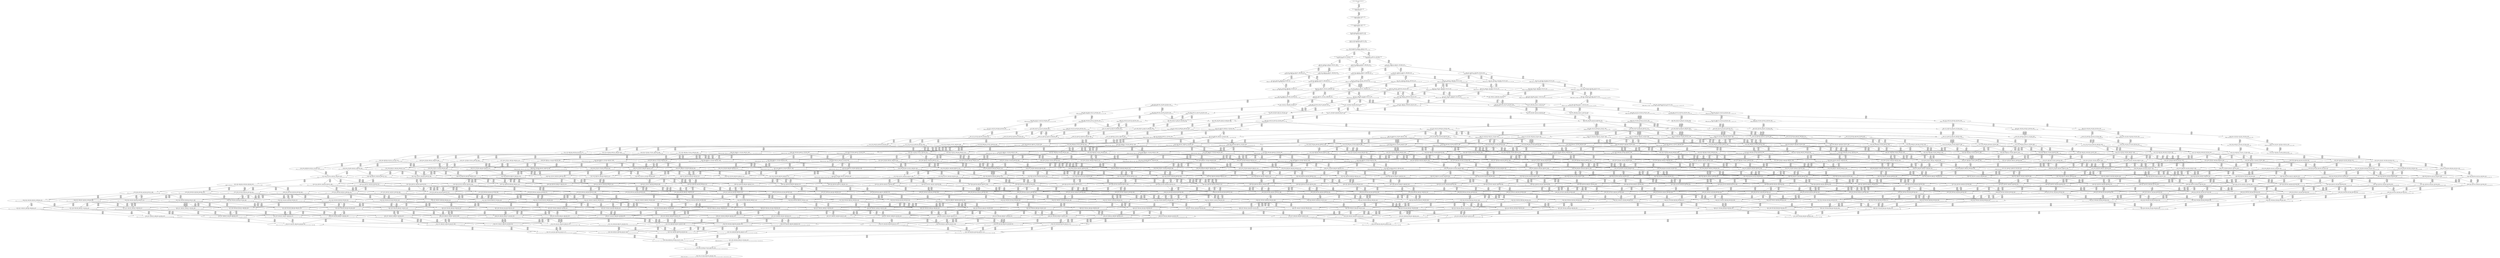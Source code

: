 digraph {
	S0[label="S0: [0, 0] [0, 0] [0, 0] [0, 0] \n{}{}"];
	S1[label="S1: [0, 0] [0, 0] [0, 0] [26, 33] \n{T0J0:26-33}{1}"];
	S2[label="S2: [26, 26] [26, 26] [26, 33] [28, 36] \n{T0J1:28-36}{1, 2}"];
	S3[label="S3: [26, 26] [26, 33] [28, 36] [73, 92] \n{T0J2:73-92}{1, 2, 3}"];
	S4[label="S4: [26, 33] [28, 36] [73, 92] [105, 132] \n{T0J2:73-92, T0J8:105-132}{1, 2, 3, 9}"];
	S5[label="S5: [73, 73] [73, 92] [105, 132] [113, 142] \n{T0J3:113-142, T0J8:105-132}{1, 2, 3, 4, 9}"];
	S6[label="S6: [73, 92] [105, 132] [111, 140] [113, 142] \n{T0J3:113-142, T0J7:111-140, T0J8:105-132}{1, 2, 3, 4, 8, 9}"];
	S7[label="S7: [113, 132] [113, 132] [113, 140] [157, 188] \n{T0J4:157-188}{1, 2, 3, 4, 5, 8, 9}"];
	S8[label="S8: [105, 132] [111, 140] [113, 142] [169, 213] \n{T0J9:169-213}{1, 2, 3, 4, 8, 9, 10}"];
	S9[label="S9: [113, 132] [113, 134] [114, 140] [157, 188] \n{T0J4:157-188, T0J5:114-134}{1, 2, 3, 4, 5, 6, 8, 9}"];
	S10[label="S10: [113, 140] [113, 142] [157, 188] [169, 213] \n{T0J4:157-188, T0J9:169-213}{1, 2, 3, 4, 5, 8, 9, 10}"];
	S11[label="S11: [111, 140] [113, 142] [121, 152] [169, 213] \n{T0J9:169-213, T0J14:121-152}{1, 2, 3, 4, 8, 9, 10, 15}"];
	S12[label="S12: [113, 134] [114, 140] [157, 188] [169, 202] \n{T0J4:157-188, T0J6:169-202}{1, 2, 3, 4, 5, 6, 7, 8, 9}"];
	S13[label="S13: [113, 142] [114, 142] [157, 188] [169, 213] \n{T0J4:157-188, T0J9:169-213}{1, 2, 3, 4, 5, 6, 8, 9, 10}"];
	S14[label="S14: [113, 142] [121, 160] [157, 196] [169, 213] \n{T0J4:157-196, T0J9:169-213}{1, 2, 3, 4, 5, 8, 9, 10, 15}"];
	S15[label="S15: [121, 140] [121, 142] [141, 166] [169, 213] \n{T0J9:169-213, T0J15:141-166}{1, 2, 3, 4, 8, 9, 10, 15, 16}"];
	S16[label="S16: [113, 142] [121, 152] [169, 213] [178, 224] \n{T0J9:169-213, T0J17:178-224}{1, 2, 3, 4, 8, 9, 10, 15, 18}"];
	S17[label="S17: [114, 142] [157, 188] [169, 212] [169, 215] \n{T0J4:157-188, T0J6:169-212, T0J9:169-215}{1, 2, 3, 4, 5, 6, 7, 8, 9, 10}"];
	S18[label="S18: [114, 144] [121, 161] [157, 196] [169, 213] \n{T0J4:157-196, T0J9:169-213}{1, 2, 3, 4, 5, 6, 8, 9, 10, 15}"];
	S19[label="S19: [121, 160] [141, 167] [157, 196] [169, 213] \n{T0J4:157-196, T0J9:169-213, T0J15:141-167}{1, 2, 3, 4, 5, 8, 9, 10, 15, 16}"];
	S20[label="S20: [121, 160] [157, 198] [169, 213] [178, 225] \n{T0J4:157-198, T0J9:169-213, T0J17:178-225}{1, 2, 3, 4, 5, 8, 9, 10, 15, 18}"];
	S21[label="S21: [121, 142] [123, 143] [141, 166] [169, 213] \n{T0J9:169-213, T0J15:141-166, T0J16:123-143}{1, 2, 3, 4, 8, 9, 10, 15, 16, 17}"];
	S22[label="S22: [121, 152] [141, 167] [169, 213] [178, 224] \n{T0J9:169-213, T0J15:141-167, T0J17:178-224}{1, 2, 3, 4, 8, 9, 10, 15, 16, 18}"];
	S23[label="S23: [121, 152] [149, 187] [169, 213] [178, 224] \n{T0J9:169-213, T0J17:178-224, T0J21:149-187}{1, 2, 3, 4, 8, 9, 10, 15, 18, 22}"];
	S24[label="S24: [121, 162] [157, 196] [169, 213] [169, 215] \n{T0J4:157-196, T0J6:169-214, T0J9:169-215}{1, 2, 3, 4, 5, 6, 7, 8, 9, 10, 15}"];
	S25[label="S25: [121, 162] [141, 167] [157, 196] [169, 213] \n{T0J9:169-213}{1, 2, 3, 4, 5, 6, 8, 9, 10, 15, 16}"];
	S26[label="S26: [121, 162] [157, 198] [169, 213] [178, 225] \n{T0J9:169-213, T0J17:178-225}{1, 2, 3, 4, 5, 6, 8, 9, 10, 15, 18}"];
	S27[label="S27: [123, 144] [141, 167] [157, 198] [169, 213] \n{T0J4:157-198, T0J9:169-213}{1, 2, 3, 4, 5, 8, 9, 10, 15, 16, 17}"];
	S28[label="S28: [141, 167] [157, 208] [169, 213] [178, 225] \n{T0J4:157-208, T0J9:169-213, T0J17:178-225}{1, 2, 3, 4, 5, 8, 9, 10, 15, 16, 18}"];
	S29[label="S29: [149, 187] [157, 208] [169, 213] [178, 225] \n{T0J4:157-208, T0J9:169-213, T0J17:178-225}{1, 2, 3, 4, 5, 8, 9, 10, 15, 18, 22}"];
	S30[label="S30: [123, 144] [141, 167] [169, 213] [178, 225] \n{T0J9:169-213, T0J15:141-167, T0J17:178-225}{1, 2, 3, 4, 8, 9, 10, 15, 16, 17, 18}"];
	S31[label="S31: [141, 167] [149, 187] [169, 213] [178, 224] \n{T0J9:169-213, T0J15:141-167, T0J17:178-224, T0J21:149-187}{1, 2, 3, 4, 8, 9, 10, 15, 16, 18, 22}"];
	S32[label="S32: [141, 188] [157, 196] [169, 213] [169, 232] \n{T0J6:169-232, T0J9:169-215}{1, 2, 3, 4, 5, 6, 7, 8, 9, 10, 15, 16}"];
	S33[label="S33: [157, 198] [169, 213] [169, 225] [178, 245] \n{T0J6:169-232, T0J9:169-215, T0J17:178-245}{1, 2, 3, 4, 5, 6, 7, 8, 9, 10, 15, 18}"];
	S34[label="S34: [123, 146] [141, 167] [157, 198] [169, 213] \n{T0J9:169-213}{1, 2, 3, 4, 5, 6, 8, 9, 10, 15, 16, 17}"];
	S35[label="S35: [141, 169] [157, 208] [169, 213] [178, 225] \n{T0J9:169-213, T0J17:178-225}{1, 2, 3, 4, 5, 6, 8, 9, 10, 15, 16, 18}"];
	S36[label="S36: [150, 189] [157, 208] [169, 213] [178, 225] \n{}{1, 2, 3, 4, 5, 6, 8, 9, 10, 15, 18, 22}"];
	S37[label="S37: [141, 167] [157, 208] [169, 213] [178, 225] \n{T0J4:157-208, T0J9:169-213, T0J17:178-225}{1, 2, 3, 4, 5, 8, 9, 10, 15, 16, 17, 18}"];
	S38[label="S38: [149, 187] [169, 213] [177, 223] [178, 225] \n{T0J4:157-223, T0J9:169-213, T0J17:178-225}{1, 2, 3, 4, 5, 8, 9, 10, 15, 16, 18, 22}"];
	S39[label="S39: [141, 167] [149, 187] [169, 213] [178, 225] \n{T0J9:169-213, T0J15:141-167, T0J17:178-225, T0J21:149-187}{1, 2, 3, 4, 8, 9, 10, 15, 16, 17, 18, 22}"];
	S40[label="S40: [169, 196] [169, 213] [169, 232] [204, 232] \n{T0J10:204-232}{1, 2, 3, 4, 5, 6, 7, 8, 9, 10, 11, 15, 16}"];
	S41[label="S41: [141, 191] [157, 198] [169, 213] [169, 232] \n{}{1, 2, 3, 4, 5, 6, 7, 8, 9, 10, 15, 16, 17}"];
	S42[label="S42: [157, 213] [169, 224] [169, 232] [178, 245] \n{}{1, 2, 3, 4, 5, 6, 7, 8, 9, 10, 15, 16, 18}"];
	S43[label="S43: [169, 213] [169, 225] [178, 242] [204, 245] \n{T0J10:204-242}{1, 2, 3, 4, 5, 6, 7, 8, 9, 10, 11, 15, 18}"];
	S44[label="S44: [157, 208] [169, 213] [178, 225] [193, 259] \n{T0J6:169-259}{1, 2, 3, 4, 5, 6, 7, 8, 9, 10, 15, 18, 22}"];
	S45[label="S45: [141, 169] [157, 208] [169, 213] [178, 225] \n{T0J9:169-213, T0J17:178-225}{1, 2, 3, 4, 5, 6, 8, 9, 10, 15, 16, 17, 18}"];
	S46[label="S46: [150, 189] [169, 213] [177, 223] [178, 225] \n{}{1, 2, 3, 4, 5, 6, 8, 9, 10, 15, 16, 18, 22}"];
	S47[label="S47: [149, 187] [169, 213] [177, 223] [178, 225] \n{T0J4:157-223, T0J9:169-213, T0J17:178-225}{1, 2, 3, 4, 5, 8, 9, 10, 15, 16, 17, 18, 22}"];
	S48[label="S48: [149, 178] [169, 187] [170, 213] [178, 225] \n{T0J9:169-213, T0J17:178-225, T0J21:149-187, T0J26:170-178}{1, 2, 3, 4, 8, 9, 10, 15, 16, 17, 18, 22, 27}"];
	S49[label="S49: [169, 201] [169, 213] [173, 232] [204, 232] \n{T0J10:204-232, T0J11:173-201}{1, 2, 3, 4, 5, 6, 7, 8, 9, 10, 11, 12, 15, 16}"];
	S50[label="S50: [169, 199] [169, 213] [169, 232] [204, 235] \n{T0J10:204-235}{1, 2, 3, 4, 5, 6, 7, 8, 9, 10, 11, 15, 16, 17}"];
	S51[label="S51: [157, 216] [169, 224] [169, 232] [178, 275] \n{}{1, 2, 3, 4, 5, 6, 7, 8, 9, 10, 15, 16, 17, 18}"];
	S52[label="S52: [169, 225] [169, 239] [178, 245] [204, 257] \n{}{1, 2, 3, 4, 5, 6, 7, 8, 9, 10, 11, 15, 16, 18}"];
	S53[label="S53: [169, 213] [169, 225] [178, 234] [193, 259] \n{}{1, 2, 3, 4, 5, 6, 7, 8, 9, 10, 15, 16, 18, 22}"];
	S54[label="S54: [169, 218] [173, 225] [178, 242] [204, 245] \n{T0J11:173-218}{1, 2, 3, 4, 5, 6, 7, 8, 9, 10, 11, 12, 15, 18}"];
	S55[label="S55: [169, 213] [178, 225] [193, 252] [204, 259] \n{T0J10:204-252}{1, 2, 3, 4, 5, 6, 7, 8, 9, 10, 11, 15, 18, 22}"];
	S56[label="S56: [169, 211] [178, 213] [193, 225] [197, 259] \n{T0J6:169-259, T0J22:197-211}{1, 2, 3, 4, 5, 6, 7, 8, 9, 10, 15, 18, 22, 23}"];
	S57[label="S57: [150, 189] [169, 213] [177, 223] [178, 225] \n{}{1, 2, 3, 4, 5, 6, 8, 9, 10, 15, 16, 17, 18, 22}"];
	S58[label="S58: [169, 187] [170, 213] [178, 225] [193, 234] \n{T0J4:193-234, T0J17:178-225}{1, 2, 3, 4, 5, 8, 9, 10, 15, 16, 17, 18, 22, 27}"];
	S59[label="S59: [169, 213] [173, 214] [179, 232] [204, 232] \n{T0J10:204-232, T0J12:179-214}{1, 2, 3, 4, 5, 6, 7, 8, 9, 10, 11, 12, 13, 15, 16}"];
	S60[label="S60: [169, 204] [169, 213] [173, 232] [204, 235] \n{T0J10:204-235}{1, 2, 3, 4, 5, 6, 7, 8, 9, 10, 11, 12, 15, 16, 17}"];
	S61[label="S61: [169, 224] [169, 239] [178, 260] [204, 283] \n{}{1, 2, 3, 4, 5, 6, 7, 8, 9, 10, 11, 15, 16, 17, 18}"];
	S62[label="S62: [178, 224] [178, 232] [178, 275] [230, 280] \n{T0J18:230-280}{1, 2, 3, 4, 5, 6, 7, 8, 9, 10, 15, 16, 17, 18, 19}"];
	S63[label="S63: [169, 224] [169, 232] [178, 260] [193, 275] \n{}{1, 2, 3, 4, 5, 6, 7, 8, 9, 10, 15, 16, 17, 18, 22}"];
	S64[label="S64: [169, 230] [173, 240] [178, 245] [204, 257] \n{}{1, 2, 3, 4, 5, 6, 7, 8, 9, 10, 11, 12, 15, 16, 18}"];
	S65[label="S65: [169, 225] [178, 239] [193, 257] [204, 259] \n{}{1, 2, 3, 4, 5, 6, 7, 8, 9, 10, 11, 15, 16, 18, 22}"];
	S66[label="S66: [173, 225] [178, 231] [179, 242] [204, 245] \n{T0J12:179-231}{1, 2, 3, 4, 5, 6, 7, 8, 9, 10, 11, 12, 13, 15, 18}"];
	S67[label="S67: [173, 218] [178, 225] [193, 252] [204, 259] \n{T0J11:173-218}{1, 2, 3, 4, 5, 6, 7, 8, 9, 10, 11, 12, 15, 18, 22}"];
	S68[label="S68: [178, 213] [193, 225] [197, 255] [204, 259] \n{T0J10:204-255}{1, 2, 3, 4, 5, 6, 7, 8, 9, 10, 11, 15, 18, 22, 23}"];
	S69[label="S69: [178, 213] [189, 225] [193, 237] [197, 259] \n{T0J15:189-237}{1, 2, 3, 4, 5, 6, 7, 8, 9, 10, 15, 16, 18, 22, 23}"];
	S70[label="S70: [170, 189] [170, 213] [178, 225] [193, 234] \n{T0J4:193-234, T0J5:170-189}{1, 2, 3, 4, 5, 6, 8, 9, 10, 15, 16, 17, 18, 22, 27}"];
	S71[label="S71: [173, 214] [179, 232] [190, 232] [204, 240] \n{T0J13:190-240}{1, 2, 3, 4, 5, 6, 7, 8, 9, 10, 11, 12, 13, 14, 15, 16}"];
	S72[label="S72: [169, 214] [173, 217] [179, 232] [204, 235] \n{}{1, 2, 3, 4, 5, 6, 7, 8, 9, 10, 11, 12, 13, 15, 16, 17}"];
	S73[label="S73: [169, 229] [173, 240] [178, 260] [204, 288] \n{}{1, 2, 3, 4, 5, 6, 7, 8, 9, 10, 11, 12, 15, 16, 17, 18}"];
	S74[label="S74: [178, 239] [178, 268] [204, 280] [230, 283] \n{T0J18:230-280}{1, 2, 3, 4, 5, 6, 7, 8, 9, 10, 11, 15, 16, 17, 18, 19}"];
	S75[label="S75: [169, 239] [178, 260] [193, 268] [204, 283] \n{}{1, 2, 3, 4, 5, 6, 7, 8, 9, 10, 11, 15, 16, 17, 18, 22}"];
	S76[label="S76: [178, 232] [178, 268] [221, 275] [230, 280] \n{T0J18:230-280, T0J19:221-268}{1, 2, 3, 4, 5, 6, 7, 8, 9, 10, 15, 16, 17, 18, 19, 20}"];
	S77[label="S77: [178, 232] [178, 260] [193, 275] [230, 280] \n{T0J18:230-280}{1, 2, 3, 4, 5, 6, 7, 8, 9, 10, 15, 16, 17, 18, 19, 22}"];
	S78[label="S78: [169, 232] [178, 260] [193, 264] [197, 275] \n{}{1, 2, 3, 4, 5, 6, 7, 8, 9, 10, 15, 16, 17, 18, 22, 23}"];
	S79[label="S79: [169, 232] [178, 260] [193, 275] [237, 299] \n{T0J24:237-299}{1, 2, 3, 4, 5, 6, 7, 8, 9, 10, 15, 16, 17, 18, 22, 25}"];
	S80[label="S80: [169, 232] [178, 251] [193, 260] [198, 275] \n{}{1, 2, 3, 4, 5, 6, 7, 8, 9, 10, 15, 16, 17, 18, 22, 27}"];
	S81[label="S81: [173, 240] [178, 243] [179, 245] [204, 257] \n{}{1, 2, 3, 4, 5, 6, 7, 8, 9, 10, 11, 12, 13, 15, 16, 18}"];
	S82[label="S82: [173, 230] [178, 240] [193, 257] [204, 259] \n{}{1, 2, 3, 4, 5, 6, 7, 8, 9, 10, 11, 12, 15, 16, 18, 22}"];
	S83[label="S83: [178, 231] [179, 242] [194, 245] [204, 252] \n{T0J13:194-252}{1, 2, 3, 4, 5, 6, 7, 8, 9, 10, 11, 12, 13, 14, 15, 18}"];
	S84[label="S84: [178, 225] [183, 231] [193, 252] [204, 259] \n{T0J12:183-231}{1, 2, 3, 4, 5, 6, 7, 8, 9, 10, 11, 12, 13, 15, 18, 22}"];
	S85[label="S85: [182, 218] [193, 225] [197, 255] [204, 259] \n{T0J11:182-218}{1, 2, 3, 4, 5, 6, 7, 8, 9, 10, 11, 12, 15, 18, 22, 23}"];
	S86[label="S86: [189, 225] [193, 239] [197, 257] [204, 259] \n{}{1, 2, 3, 4, 5, 6, 7, 8, 9, 10, 11, 15, 16, 18, 22, 23}"];
	S87[label="S87: [173, 217] [179, 232] [190, 235] [204, 241] \n{}{1, 2, 3, 4, 5, 6, 7, 8, 9, 10, 11, 12, 13, 14, 15, 16, 17}"];
	S88[label="S88: [173, 240] [178, 243] [179, 260] [204, 298] \n{}{1, 2, 3, 4, 5, 6, 7, 8, 9, 10, 11, 12, 13, 15, 16, 17, 18}"];
	S89[label="S89: [178, 244] [178, 268] [204, 280] [230, 288] \n{}{1, 2, 3, 4, 5, 6, 7, 8, 9, 10, 11, 12, 15, 16, 17, 18, 19}"];
	S90[label="S90: [173, 244] [178, 260] [193, 268] [204, 288] \n{}{1, 2, 3, 4, 5, 6, 7, 8, 9, 10, 11, 12, 15, 16, 17, 18, 22}"];
	S91[label="S91: [178, 268] [204, 275] [221, 280] [230, 283] \n{}{1, 2, 3, 4, 5, 6, 7, 8, 9, 10, 11, 15, 16, 17, 18, 19, 20}"];
	S92[label="S92: [178, 260] [193, 275] [204, 280] [230, 283] \n{}{1, 2, 3, 4, 5, 6, 7, 8, 9, 10, 11, 15, 16, 17, 18, 19, 22}"];
	S93[label="S93: [178, 260] [193, 264] [197, 275] [204, 283] \n{}{1, 2, 3, 4, 5, 6, 7, 8, 9, 10, 11, 15, 16, 17, 18, 22, 23}"];
	S94[label="S94: [178, 260] [193, 275] [204, 283] [237, 299] \n{T0J24:237-299}{1, 2, 3, 4, 5, 6, 7, 8, 9, 10, 11, 15, 16, 17, 18, 22, 25}"];
	S95[label="S95: [178, 251] [193, 260] [198, 275] [204, 283] \n{}{1, 2, 3, 4, 5, 6, 7, 8, 9, 10, 11, 15, 16, 17, 18, 22, 27}"];
	S96[label="S96: [178, 233] [193, 268] [221, 275] [230, 280] \n{T0J18:230-280, T0J19:221-268, T0J20:193-233}{1, 2, 3, 4, 5, 6, 7, 8, 9, 10, 15, 16, 17, 18, 19, 20, 21}"];
	S97[label="S97: [178, 260] [193, 268] [221, 275] [230, 280] \n{T0J18:230-280, T0J19:221-268}{1, 2, 3, 4, 5, 6, 7, 8, 9, 10, 15, 16, 17, 18, 19, 20, 22}"];
	S98[label="S98: [178, 260] [193, 264] [197, 275] [230, 280] \n{T0J18:230-280}{1, 2, 3, 4, 5, 6, 7, 8, 9, 10, 15, 16, 17, 18, 19, 22, 23}"];
	S99[label="S99: [178, 260] [193, 275] [230, 280] [237, 299] \n{T0J18:230-280, T0J24:237-299}{1, 2, 3, 4, 5, 6, 7, 8, 9, 10, 15, 16, 17, 18, 19, 22, 25}"];
	S100[label="S100: [178, 251] [193, 260] [198, 275] [230, 280] \n{T0J18:230-280}{1, 2, 3, 4, 5, 6, 7, 8, 9, 10, 15, 16, 17, 18, 19, 22, 27}"];
	S101[label="S101: [178, 260] [193, 264] [197, 275] [242, 306] \n{T0J23:242-306}{1, 2, 3, 4, 5, 6, 7, 8, 9, 10, 15, 16, 17, 18, 22, 23, 24}"];
	S102[label="S102: [178, 260] [193, 264] [197, 275] [237, 299] \n{T0J24:237-299}{1, 2, 3, 4, 5, 6, 7, 8, 9, 10, 15, 16, 17, 18, 22, 23, 25}"];
	S103[label="S103: [178, 251] [193, 260] [197, 264] [198, 275] \n{}{1, 2, 3, 4, 5, 6, 7, 8, 9, 10, 15, 16, 17, 18, 22, 23, 27}"];
	S104[label="S104: [178, 251] [193, 260] [198, 275] [237, 299] \n{T0J24:237-299}{1, 2, 3, 4, 5, 6, 7, 8, 9, 10, 15, 16, 17, 18, 22, 25, 27}"];
	S105[label="S105: [178, 243] [179, 245] [194, 257] [204, 267] \n{}{1, 2, 3, 4, 5, 6, 7, 8, 9, 10, 11, 12, 13, 14, 15, 16, 18}"];
	S106[label="S106: [178, 240] [183, 243] [193, 257] [204, 259] \n{}{1, 2, 3, 4, 5, 6, 7, 8, 9, 10, 11, 12, 13, 15, 16, 18, 22}"];
	S107[label="S107: [183, 231] [193, 252] [199, 252] [204, 259] \n{T0J13:199-252}{1, 2, 3, 4, 5, 6, 7, 8, 9, 10, 11, 12, 13, 14, 15, 18, 22}"];
	S108[label="S108: [192, 225] [193, 231] [197, 255] [204, 259] \n{T0J12:192-231}{1, 2, 3, 4, 5, 6, 7, 8, 9, 10, 11, 12, 13, 15, 18, 22, 23}"];
	S109[label="S109: [193, 230] [193, 240] [197, 257] [204, 259] \n{}{1, 2, 3, 4, 5, 6, 7, 8, 9, 10, 11, 12, 15, 16, 18, 22, 23}"];
	S110[label="S110: [178, 245] [179, 260] [194, 267] [204, 301] \n{}{1, 2, 3, 4, 5, 6, 7, 8, 9, 10, 11, 12, 13, 14, 15, 16, 17, 18}"];
	S111[label="S111: [178, 257] [179, 268] [204, 280] [230, 298] \n{}{1, 2, 3, 4, 5, 6, 7, 8, 9, 10, 11, 12, 13, 15, 16, 17, 18, 19}"];
	S112[label="S112: [178, 257] [179, 260] [193, 268] [204, 298] \n{}{1, 2, 3, 4, 5, 6, 7, 8, 9, 10, 11, 12, 13, 15, 16, 17, 18, 22}"];
	S113[label="S113: [178, 273] [204, 275] [221, 280] [230, 288] \n{}{1, 2, 3, 4, 5, 6, 7, 8, 9, 10, 11, 12, 15, 16, 17, 18, 19, 20}"];
	S114[label="S114: [178, 265] [193, 275] [204, 280] [230, 288] \n{}{1, 2, 3, 4, 5, 6, 7, 8, 9, 10, 11, 12, 15, 16, 17, 18, 19, 22}"];
	S115[label="S115: [178, 264] [193, 265] [197, 275] [204, 288] \n{}{1, 2, 3, 4, 5, 6, 7, 8, 9, 10, 11, 12, 15, 16, 17, 18, 22, 23}"];
	S116[label="S116: [178, 265] [193, 275] [204, 288] [237, 299] \n{}{1, 2, 3, 4, 5, 6, 7, 8, 9, 10, 11, 12, 15, 16, 17, 18, 22, 25}"];
	S117[label="S117: [178, 256] [193, 260] [198, 275] [204, 288] \n{}{1, 2, 3, 4, 5, 6, 7, 8, 9, 10, 11, 12, 15, 16, 17, 18, 22, 27}"];
	S118[label="S118: [193, 268] [204, 275] [221, 280] [230, 283] \n{}{1, 2, 3, 4, 5, 6, 7, 8, 9, 10, 11, 15, 16, 17, 18, 19, 20, 21}"];
	S119[label="S119: [193, 268] [204, 275] [221, 280] [230, 304] \n{}{1, 2, 3, 4, 5, 6, 7, 8, 9, 10, 11, 15, 16, 17, 18, 19, 20, 22}"];
	S120[label="S120: [193, 264] [197, 275] [204, 280] [230, 304] \n{}{1, 2, 3, 4, 5, 6, 7, 8, 9, 10, 11, 15, 16, 17, 18, 19, 22, 23}"];
	S121[label="S121: [193, 275] [204, 280] [230, 299] [237, 304] \n{}{1, 2, 3, 4, 5, 6, 7, 8, 9, 10, 11, 15, 16, 17, 18, 19, 22, 25}"];
	S122[label="S122: [193, 260] [198, 275] [204, 280] [230, 295] \n{}{1, 2, 3, 4, 5, 6, 7, 8, 9, 10, 11, 15, 16, 17, 18, 19, 22, 27}"];
	S123[label="S123: [193, 264] [197, 275] [204, 304] [242, 306] \n{}{1, 2, 3, 4, 5, 6, 7, 8, 9, 10, 11, 15, 16, 17, 18, 22, 23, 24}"];
	S124[label="S124: [193, 264] [197, 275] [204, 299] [237, 304] \n{}{1, 2, 3, 4, 5, 6, 7, 8, 9, 10, 11, 15, 16, 17, 18, 22, 23, 25}"];
	S125[label="S125: [193, 260] [197, 264] [198, 275] [207, 295] \n{}{1, 2, 3, 4, 5, 6, 7, 8, 9, 10, 11, 15, 16, 17, 18, 22, 23, 27}"];
	S126[label="S126: [193, 260] [198, 275] [204, 295] [237, 299] \n{}{1, 2, 3, 4, 5, 6, 7, 8, 9, 10, 11, 15, 16, 17, 18, 22, 25, 27}"];
	S127[label="S127: [193, 260] [193, 268] [221, 275] [230, 280] \n{T0J18:230-280, T0J19:221-268}{1, 2, 3, 4, 5, 6, 7, 8, 9, 10, 15, 16, 17, 18, 19, 20, 21, 22}"];
	S128[label="S128: [193, 264] [197, 268] [221, 275] [230, 280] \n{T0J18:230-280, T0J19:221-268}{1, 2, 3, 4, 5, 6, 7, 8, 9, 10, 15, 16, 17, 18, 19, 20, 22, 23}"];
	S129[label="S129: [193, 268] [221, 275] [230, 280] [237, 299] \n{T0J18:230-280, T0J19:221-268, T0J24:237-299}{1, 2, 3, 4, 5, 6, 7, 8, 9, 10, 15, 16, 17, 18, 19, 20, 22, 25}"];
	S130[label="S130: [193, 260] [198, 268] [221, 275] [230, 280] \n{T0J18:230-280, T0J19:221-268}{1, 2, 3, 4, 5, 6, 7, 8, 9, 10, 15, 16, 17, 18, 19, 20, 22, 27}"];
	S131[label="S131: [193, 264] [197, 275] [230, 280] [242, 306] \n{T0J18:230-280, T0J23:242-306}{1, 2, 3, 4, 5, 6, 7, 8, 9, 10, 15, 16, 17, 18, 19, 22, 23, 24}"];
	S132[label="S132: [193, 264] [197, 275] [230, 280] [237, 299] \n{T0J18:230-280, T0J24:237-299}{1, 2, 3, 4, 5, 6, 7, 8, 9, 10, 15, 16, 17, 18, 19, 22, 23, 25}"];
	S133[label="S133: [193, 260] [197, 264] [198, 275] [230, 280] \n{T0J18:230-280}{1, 2, 3, 4, 5, 6, 7, 8, 9, 10, 15, 16, 17, 18, 19, 22, 23, 27}"];
	S134[label="S134: [193, 260] [198, 275] [230, 280] [237, 299] \n{T0J18:230-280, T0J24:237-299}{1, 2, 3, 4, 5, 6, 7, 8, 9, 10, 15, 16, 17, 18, 19, 22, 25, 27}"];
	S135[label="S135: [193, 264] [197, 275] [237, 299] [246, 306] \n{T0J23:242-306, T0J24:237-299}{1, 2, 3, 4, 5, 6, 7, 8, 9, 10, 15, 16, 17, 18, 22, 23, 24, 25}"];
	S136[label="S136: [193, 260] [197, 264] [198, 275] [242, 306] \n{T0J23:242-306}{1, 2, 3, 4, 5, 6, 7, 8, 9, 10, 15, 16, 17, 18, 22, 23, 24, 27}"];
	S137[label="S137: [193, 260] [197, 264] [198, 275] [237, 299] \n{T0J24:237-299}{1, 2, 3, 4, 5, 6, 7, 8, 9, 10, 15, 16, 17, 18, 22, 23, 25, 27}"];
	S138[label="S138: [183, 252] [193, 257] [199, 259] [204, 267] \n{}{1, 2, 3, 4, 5, 6, 7, 8, 9, 10, 11, 12, 13, 14, 15, 16, 18, 22}"];
	S139[label="S139: [193, 231] [197, 252] [204, 255] [213, 259] \n{T0J13:213-252}{1, 2, 3, 4, 5, 6, 7, 8, 9, 10, 11, 12, 13, 14, 15, 18, 22, 23}"];
	S140[label="S140: [193, 240] [197, 243] [203, 257] [204, 259] \n{}{1, 2, 3, 4, 5, 6, 7, 8, 9, 10, 11, 12, 13, 15, 16, 18, 22, 23}"];
	S141[label="S141: [179, 268] [194, 280] [204, 301] [230, 311] \n{}{1, 2, 3, 4, 5, 6, 7, 8, 9, 10, 11, 12, 13, 14, 15, 16, 17, 18, 19}"];
	S142[label="S142: [179, 260] [193, 268] [199, 291] [204, 301] \n{}{1, 2, 3, 4, 5, 6, 7, 8, 9, 10, 11, 12, 13, 14, 15, 16, 17, 18, 22}"];
	S143[label="S143: [179, 275] [204, 280] [221, 286] [230, 298] \n{}{1, 2, 3, 4, 5, 6, 7, 8, 9, 10, 11, 12, 13, 15, 16, 17, 18, 19, 20}"];
	S144[label="S144: [179, 275] [193, 278] [204, 280] [230, 298] \n{}{1, 2, 3, 4, 5, 6, 7, 8, 9, 10, 11, 12, 13, 15, 16, 17, 18, 19, 22}"];
	S145[label="S145: [179, 265] [193, 275] [197, 277] [204, 298] \n{}{1, 2, 3, 4, 5, 6, 7, 8, 9, 10, 11, 12, 13, 15, 16, 17, 18, 22, 23}"];
	S146[label="S146: [179, 275] [193, 278] [204, 298] [237, 299] \n{}{1, 2, 3, 4, 5, 6, 7, 8, 9, 10, 11, 12, 13, 15, 16, 17, 18, 22, 25}"];
	S147[label="S147: [179, 260] [193, 269] [198, 275] [204, 298] \n{}{1, 2, 3, 4, 5, 6, 7, 8, 9, 10, 11, 12, 13, 15, 16, 17, 18, 22, 27}"];
	S148[label="S148: [193, 273] [204, 275] [221, 280] [230, 288] \n{}{1, 2, 3, 4, 5, 6, 7, 8, 9, 10, 11, 12, 15, 16, 17, 18, 19, 20, 21}"];
	S149[label="S149: [193, 273] [204, 275] [221, 280] [230, 304] \n{}{1, 2, 3, 4, 5, 6, 7, 8, 9, 10, 11, 12, 15, 16, 17, 18, 19, 20, 22}"];
	S150[label="S150: [193, 269] [197, 275] [204, 280] [230, 304] \n{}{1, 2, 3, 4, 5, 6, 7, 8, 9, 10, 11, 12, 15, 16, 17, 18, 19, 22, 23}"];
	S151[label="S151: [193, 280] [204, 280] [230, 299] [237, 304] \n{}{1, 2, 3, 4, 5, 6, 7, 8, 9, 10, 11, 12, 15, 16, 17, 18, 19, 22, 25}"];
	S152[label="S152: [193, 265] [198, 275] [204, 280] [230, 295] \n{}{1, 2, 3, 4, 5, 6, 7, 8, 9, 10, 11, 12, 15, 16, 17, 18, 19, 22, 27}"];
	S153[label="S153: [193, 269] [197, 275] [204, 304] [242, 306] \n{}{1, 2, 3, 4, 5, 6, 7, 8, 9, 10, 11, 12, 15, 16, 17, 18, 22, 23, 24}"];
	S154[label="S154: [193, 269] [197, 275] [204, 299] [237, 304] \n{}{1, 2, 3, 4, 5, 6, 7, 8, 9, 10, 11, 12, 15, 16, 17, 18, 22, 23, 25}"];
	S155[label="S155: [193, 264] [197, 265] [198, 275] [207, 295] \n{}{1, 2, 3, 4, 5, 6, 7, 8, 9, 10, 11, 12, 15, 16, 17, 18, 22, 23, 27}"];
	S156[label="S156: [193, 265] [198, 275] [204, 295] [237, 299] \n{}{1, 2, 3, 4, 5, 6, 7, 8, 9, 10, 11, 12, 15, 16, 17, 18, 22, 25, 27}"];
	S157[label="S157: [193, 268] [208, 275] [221, 280] [230, 304] \n{}{1, 2, 3, 4, 5, 6, 7, 8, 9, 10, 11, 15, 16, 17, 18, 19, 20, 21, 22}"];
	S158[label="S158: [197, 268] [204, 275] [228, 280] [230, 308] \n{}{1, 2, 3, 4, 5, 6, 7, 8, 9, 10, 11, 15, 16, 17, 18, 19, 20, 22, 23}"];
	S159[label="S159: [204, 275] [221, 280] [230, 299] [237, 312] \n{}{1, 2, 3, 4, 5, 6, 7, 8, 9, 10, 11, 15, 16, 17, 18, 19, 20, 22, 25}"];
	S160[label="S160: [198, 268] [204, 275] [222, 280] [230, 304] \n{}{1, 2, 3, 4, 5, 6, 7, 8, 9, 10, 11, 15, 16, 17, 18, 19, 20, 22, 27}"];
	S161[label="S161: [197, 275] [204, 280] [230, 306] [242, 308] \n{}{1, 2, 3, 4, 5, 6, 7, 8, 9, 10, 11, 15, 16, 17, 18, 19, 22, 23, 24}"];
	S162[label="S162: [197, 275] [204, 280] [230, 299] [237, 308] \n{}{1, 2, 3, 4, 5, 6, 7, 8, 9, 10, 11, 15, 16, 17, 18, 19, 22, 23, 25}"];
	S163[label="S163: [197, 264] [198, 275] [207, 280] [230, 304] \n{}{1, 2, 3, 4, 5, 6, 7, 8, 9, 10, 11, 15, 16, 17, 18, 19, 22, 23, 27}"];
	S164[label="S164: [198, 275] [204, 280] [230, 299] [237, 304] \n{}{1, 2, 3, 4, 5, 6, 7, 8, 9, 10, 11, 15, 16, 17, 18, 19, 22, 25, 27}"];
	S165[label="S165: [197, 275] [204, 299] [237, 306] [246, 308] \n{}{1, 2, 3, 4, 5, 6, 7, 8, 9, 10, 11, 15, 16, 17, 18, 22, 23, 24, 25}"];
	S166[label="S166: [197, 264] [198, 275] [207, 304] [242, 306] \n{}{1, 2, 3, 4, 5, 6, 7, 8, 9, 10, 11, 15, 16, 17, 18, 22, 23, 24, 27}"];
	S167[label="S167: [197, 264] [198, 275] [207, 299] [237, 304] \n{}{1, 2, 3, 4, 5, 6, 7, 8, 9, 10, 11, 15, 16, 17, 18, 22, 23, 25, 27}"];
	S168[label="S168: [193, 264] [208, 268] [221, 275] [230, 280] \n{T0J18:230-280, T0J19:221-268}{1, 2, 3, 4, 5, 6, 7, 8, 9, 10, 15, 16, 17, 18, 19, 20, 21, 22, 23}"];
	S169[label="S169: [193, 268] [221, 275] [230, 280] [237, 299] \n{T0J18:230-280, T0J19:221-268, T0J24:237-299}{1, 2, 3, 4, 5, 6, 7, 8, 9, 10, 15, 16, 17, 18, 19, 20, 21, 22, 25}"];
	S170[label="S170: [193, 251] [208, 268] [221, 275] [230, 280] \n{T0J18:230-280, T0J19:221-268}{1, 2, 3, 4, 5, 6, 7, 8, 9, 10, 15, 16, 17, 18, 19, 20, 21, 22, 27}"];
	S171[label="S171: [197, 268] [221, 275] [230, 280] [242, 306] \n{T0J18:230-280, T0J19:221-268, T0J23:242-306}{1, 2, 3, 4, 5, 6, 7, 8, 9, 10, 15, 16, 17, 18, 19, 20, 22, 23, 24}"];
	S172[label="S172: [197, 268] [221, 275] [230, 280] [237, 299] \n{T0J18:230-280, T0J19:221-268, T0J24:237-299}{1, 2, 3, 4, 5, 6, 7, 8, 9, 10, 15, 16, 17, 18, 19, 20, 22, 23, 25}"];
	S173[label="S173: [197, 264] [198, 268] [222, 275] [230, 280] \n{T0J18:230-280, T0J19:221-268}{1, 2, 3, 4, 5, 6, 7, 8, 9, 10, 15, 16, 17, 18, 19, 20, 22, 23, 27}"];
	S174[label="S174: [198, 268] [221, 275] [230, 280] [237, 299] \n{T0J18:230-280, T0J19:221-268, T0J24:237-299}{1, 2, 3, 4, 5, 6, 7, 8, 9, 10, 15, 16, 17, 18, 19, 20, 22, 25, 27}"];
	S175[label="S175: [197, 275] [230, 280] [237, 299] [246, 306] \n{T0J18:230-280, T0J23:242-306, T0J24:237-299}{1, 2, 3, 4, 5, 6, 7, 8, 9, 10, 15, 16, 17, 18, 19, 22, 23, 24, 25}"];
	S176[label="S176: [197, 264] [198, 275] [230, 280] [242, 306] \n{T0J18:230-280, T0J23:242-306}{1, 2, 3, 4, 5, 6, 7, 8, 9, 10, 15, 16, 17, 18, 19, 22, 23, 24, 27}"];
	S177[label="S177: [197, 264] [198, 275] [230, 280] [237, 299] \n{T0J18:230-280, T0J24:237-299}{1, 2, 3, 4, 5, 6, 7, 8, 9, 10, 15, 16, 17, 18, 19, 22, 23, 25, 27}"];
	S178[label="S178: [197, 264] [198, 275] [237, 299] [246, 306] \n{T0J23:242-306, T0J24:237-299}{1, 2, 3, 4, 5, 6, 7, 8, 9, 10, 15, 16, 17, 18, 22, 23, 24, 25, 27}"];
	S179[label="S179: [197, 252] [203, 257] [204, 259] [213, 267] \n{}{1, 2, 3, 4, 5, 6, 7, 8, 9, 10, 11, 12, 13, 14, 15, 16, 18, 22, 23}"];
	S180[label="S180: [194, 280] [204, 301] [221, 311] [230, 322] \n{}{1, 2, 3, 4, 5, 6, 7, 8, 9, 10, 11, 12, 13, 14, 15, 16, 17, 18, 19, 20}"];
	S181[label="S181: [193, 280] [199, 301] [204, 311] [230, 326] \n{}{1, 2, 3, 4, 5, 6, 7, 8, 9, 10, 11, 12, 13, 14, 15, 16, 17, 18, 19, 22}"];
	S182[label="S182: [193, 275] [197, 291] [200, 301] [204, 310] \n{}{1, 2, 3, 4, 5, 6, 7, 8, 9, 10, 11, 12, 13, 14, 15, 16, 17, 18, 22, 23}"];
	S183[label="S183: [193, 278] [199, 298] [204, 301] [237, 345] \n{}{1, 2, 3, 4, 5, 6, 7, 8, 9, 10, 11, 12, 13, 14, 15, 16, 17, 18, 22, 25}"];
	S184[label="S184: [204, 268] [204, 291] [204, 301] [264, 334] \n{T0J25:264-334}{1, 2, 3, 4, 5, 6, 7, 8, 9, 10, 11, 12, 13, 14, 15, 16, 17, 18, 22, 26}"];
	S185[label="S185: [193, 269] [198, 291] [200, 295] [204, 301] \n{}{1, 2, 3, 4, 5, 6, 7, 8, 9, 10, 11, 12, 13, 14, 15, 16, 17, 18, 22, 27}"];
	S186[label="S186: [194, 275] [204, 280] [221, 286] [230, 298] \n{}{1, 2, 3, 4, 5, 6, 7, 8, 9, 10, 11, 12, 13, 15, 16, 17, 18, 19, 20, 21}"];
	S187[label="S187: [193, 275] [204, 280] [221, 286] [230, 304] \n{}{1, 2, 3, 4, 5, 6, 7, 8, 9, 10, 11, 12, 13, 15, 16, 17, 18, 19, 20, 22}"];
	S188[label="S188: [193, 275] [197, 280] [204, 282] [230, 304] \n{}{1, 2, 3, 4, 5, 6, 7, 8, 9, 10, 11, 12, 13, 15, 16, 17, 18, 19, 22, 23}"];
	S189[label="S189: [193, 280] [204, 293] [230, 299] [237, 304] \n{}{1, 2, 3, 4, 5, 6, 7, 8, 9, 10, 11, 12, 13, 15, 16, 17, 18, 19, 22, 25}"];
	S190[label="S190: [193, 275] [198, 278] [204, 280] [230, 298] \n{}{1, 2, 3, 4, 5, 6, 7, 8, 9, 10, 11, 12, 13, 15, 16, 17, 18, 19, 22, 27}"];
	S191[label="S191: [193, 275] [197, 282] [204, 304] [242, 306] \n{}{1, 2, 3, 4, 5, 6, 7, 8, 9, 10, 11, 12, 13, 15, 16, 17, 18, 22, 23, 24}"];
	S192[label="S192: [193, 275] [197, 282] [204, 299] [237, 304] \n{}{1, 2, 3, 4, 5, 6, 7, 8, 9, 10, 11, 12, 13, 15, 16, 17, 18, 22, 23, 25}"];
	S193[label="S193: [193, 265] [197, 275] [203, 277] [207, 298] \n{}{1, 2, 3, 4, 5, 6, 7, 8, 9, 10, 11, 12, 13, 15, 16, 17, 18, 22, 23, 27}"];
	S194[label="S194: [193, 275] [198, 278] [204, 298] [237, 299] \n{}{1, 2, 3, 4, 5, 6, 7, 8, 9, 10, 11, 12, 13, 15, 16, 17, 18, 22, 25, 27}"];
	S195[label="S195: [197, 273] [208, 275] [221, 280] [230, 304] \n{}{1, 2, 3, 4, 5, 6, 7, 8, 9, 10, 11, 12, 15, 16, 17, 18, 19, 20, 21, 22}"];
	S196[label="S196: [197, 273] [204, 275] [228, 280] [230, 308] \n{}{1, 2, 3, 4, 5, 6, 7, 8, 9, 10, 11, 12, 15, 16, 17, 18, 19, 20, 22, 23}"];
	S197[label="S197: [204, 280] [221, 280] [230, 299] [237, 312] \n{}{1, 2, 3, 4, 5, 6, 7, 8, 9, 10, 11, 12, 15, 16, 17, 18, 19, 20, 22, 25}"];
	S198[label="S198: [198, 273] [204, 275] [222, 280] [230, 304] \n{}{1, 2, 3, 4, 5, 6, 7, 8, 9, 10, 11, 12, 15, 16, 17, 18, 19, 20, 22, 27}"];
	S199[label="S199: [197, 280] [204, 280] [230, 306] [242, 308] \n{}{1, 2, 3, 4, 5, 6, 7, 8, 9, 10, 11, 12, 15, 16, 17, 18, 19, 22, 23, 24}"];
	S200[label="S200: [197, 280] [204, 280] [230, 299] [237, 308] \n{}{1, 2, 3, 4, 5, 6, 7, 8, 9, 10, 11, 12, 15, 16, 17, 18, 19, 22, 23, 25}"];
	S201[label="S201: [197, 269] [198, 275] [207, 280] [230, 304] \n{}{1, 2, 3, 4, 5, 6, 7, 8, 9, 10, 11, 12, 15, 16, 17, 18, 19, 22, 23, 27}"];
	S202[label="S202: [198, 280] [204, 280] [230, 299] [237, 304] \n{}{1, 2, 3, 4, 5, 6, 7, 8, 9, 10, 11, 12, 15, 16, 17, 18, 19, 22, 25, 27}"];
	S203[label="S203: [197, 280] [204, 299] [237, 306] [246, 308] \n{}{1, 2, 3, 4, 5, 6, 7, 8, 9, 10, 11, 12, 15, 16, 17, 18, 22, 23, 24, 25}"];
	S204[label="S204: [197, 269] [198, 275] [207, 304] [242, 306] \n{}{1, 2, 3, 4, 5, 6, 7, 8, 9, 10, 11, 12, 15, 16, 17, 18, 22, 23, 24, 27}"];
	S205[label="S205: [197, 269] [198, 275] [207, 299] [237, 304] \n{}{1, 2, 3, 4, 5, 6, 7, 8, 9, 10, 11, 12, 15, 16, 17, 18, 22, 23, 25, 27}"];
	S206[label="S206: [204, 268] [212, 275] [228, 280] [230, 308] \n{}{1, 2, 3, 4, 5, 6, 7, 8, 9, 10, 11, 15, 16, 17, 18, 19, 20, 21, 22, 23}"];
	S207[label="S207: [208, 275] [221, 280] [230, 299] [237, 312] \n{}{1, 2, 3, 4, 5, 6, 7, 8, 9, 10, 11, 15, 16, 17, 18, 19, 20, 21, 22, 25}"];
	S208[label="S208: [204, 268] [213, 275] [222, 280] [230, 304] \n{}{1, 2, 3, 4, 5, 6, 7, 8, 9, 10, 11, 15, 16, 17, 18, 19, 20, 21, 22, 27}"];
	S209[label="S209: [204, 275] [228, 280] [230, 306] [242, 312] \n{}{1, 2, 3, 4, 5, 6, 7, 8, 9, 10, 11, 15, 16, 17, 18, 19, 20, 22, 23, 24}"];
	S210[label="S210: [204, 275] [228, 280] [230, 299] [237, 312] \n{}{1, 2, 3, 4, 5, 6, 7, 8, 9, 10, 11, 15, 16, 17, 18, 19, 20, 22, 23, 25}"];
	S211[label="S211: [198, 268] [207, 275] [228, 280] [230, 308] \n{}{1, 2, 3, 4, 5, 6, 7, 8, 9, 10, 11, 15, 16, 17, 18, 19, 20, 22, 23, 27}"];
	S212[label="S212: [204, 275] [222, 280] [230, 299] [237, 312] \n{}{1, 2, 3, 4, 5, 6, 7, 8, 9, 10, 11, 15, 16, 17, 18, 19, 20, 22, 25, 27}"];
	S213[label="S213: [204, 280] [230, 299] [237, 306] [246, 319] \n{}{1, 2, 3, 4, 5, 6, 7, 8, 9, 10, 11, 15, 16, 17, 18, 19, 22, 23, 24, 25}"];
	S214[label="S214: [198, 275] [207, 280] [230, 306] [242, 308] \n{}{1, 2, 3, 4, 5, 6, 7, 8, 9, 10, 11, 15, 16, 17, 18, 19, 22, 23, 24, 27}"];
	S215[label="S215: [198, 275] [207, 280] [230, 299] [237, 308] \n{}{1, 2, 3, 4, 5, 6, 7, 8, 9, 10, 11, 15, 16, 17, 18, 19, 22, 23, 25, 27}"];
	S216[label="S216: [198, 275] [207, 299] [237, 306] [246, 308] \n{}{1, 2, 3, 4, 5, 6, 7, 8, 9, 10, 11, 15, 16, 17, 18, 22, 23, 24, 25, 27}"];
	S217[label="S217: [208, 268] [221, 275] [230, 280] [242, 306] \n{T0J18:230-280, T0J19:221-268, T0J23:242-306}{1, 2, 3, 4, 5, 6, 7, 8, 9, 10, 15, 16, 17, 18, 19, 20, 21, 22, 23, 24}"];
	S218[label="S218: [208, 268] [221, 275] [230, 280] [237, 299] \n{T0J18:230-280, T0J19:221-268, T0J24:237-299}{1, 2, 3, 4, 5, 6, 7, 8, 9, 10, 15, 16, 17, 18, 19, 20, 21, 22, 23, 25}"];
	S219[label="S219: [198, 264] [212, 268] [222, 275] [230, 280] \n{T0J18:230-280, T0J19:221-268}{1, 2, 3, 4, 5, 6, 7, 8, 9, 10, 15, 16, 17, 18, 19, 20, 21, 22, 23, 27}"];
	S220[label="S220: [208, 268] [221, 275] [230, 280] [237, 299] \n{T0J18:230-280, T0J19:221-268, T0J24:237-299}{1, 2, 3, 4, 5, 6, 7, 8, 9, 10, 15, 16, 17, 18, 19, 20, 21, 22, 25, 27}"];
	S221[label="S221: [221, 275] [230, 280] [237, 299] [246, 306] \n{T0J18:230-280, T0J19:221-268, T0J23:242-306, T0J24:237-299}{1, 2, 3, 4, 5, 6, 7, 8, 9, 10, 15, 16, 17, 18, 19, 20, 22, 23, 24, 25}"];
	S222[label="S222: [198, 268] [222, 275] [230, 280] [242, 306] \n{T0J18:230-280, T0J19:221-268, T0J23:242-306}{1, 2, 3, 4, 5, 6, 7, 8, 9, 10, 15, 16, 17, 18, 19, 20, 22, 23, 24, 27}"];
	S223[label="S223: [198, 268] [222, 275] [230, 280] [237, 299] \n{T0J18:230-280, T0J19:221-268, T0J24:237-299}{1, 2, 3, 4, 5, 6, 7, 8, 9, 10, 15, 16, 17, 18, 19, 20, 22, 23, 25, 27}"];
	S224[label="S224: [198, 275] [230, 280] [237, 299] [246, 306] \n{T0J18:230-280, T0J23:242-306, T0J24:237-299}{1, 2, 3, 4, 5, 6, 7, 8, 9, 10, 15, 16, 17, 18, 19, 22, 23, 24, 25, 27}"];
	S225[label="S225: [204, 299] [209, 301] [221, 311] [230, 322] \n{}{1, 2, 3, 4, 5, 6, 7, 8, 9, 10, 11, 12, 13, 14, 15, 16, 17, 18, 19, 20, 21}"];
	S226[label="S226: [199, 301] [204, 311] [221, 326] [230, 334] \n{}{1, 2, 3, 4, 5, 6, 7, 8, 9, 10, 11, 12, 13, 14, 15, 16, 17, 18, 19, 20, 22}"];
	S227[label="S227: [197, 301] [200, 311] [204, 326] [230, 341] \n{}{1, 2, 3, 4, 5, 6, 7, 8, 9, 10, 11, 12, 13, 14, 15, 16, 17, 18, 19, 22, 23}"];
	S228[label="S228: [199, 301] [204, 311] [230, 344] [237, 365] \n{}{1, 2, 3, 4, 5, 6, 7, 8, 9, 10, 11, 12, 13, 14, 15, 16, 17, 18, 19, 22, 25}"];
	S229[label="S229: [204, 301] [204, 311] [230, 334] [264, 334] \n{}{1, 2, 3, 4, 5, 6, 7, 8, 9, 10, 11, 12, 13, 14, 15, 16, 17, 18, 19, 22, 26}"];
	S230[label="S230: [198, 295] [200, 301] [204, 311] [230, 335] \n{}{1, 2, 3, 4, 5, 6, 7, 8, 9, 10, 11, 12, 13, 14, 15, 16, 17, 18, 19, 22, 27}"];
	S231[label="S231: [197, 291] [200, 302] [204, 310] [242, 367] \n{}{1, 2, 3, 4, 5, 6, 7, 8, 9, 10, 11, 12, 13, 14, 15, 16, 17, 18, 22, 23, 24}"];
	S232[label="S232: [197, 298] [200, 301] [204, 328] [237, 360] \n{}{1, 2, 3, 4, 5, 6, 7, 8, 9, 10, 11, 12, 13, 14, 15, 16, 17, 18, 22, 23, 25}"];
	S233[label="S233: [204, 291] [204, 301] [204, 318] [264, 334] \n{}{1, 2, 3, 4, 5, 6, 7, 8, 9, 10, 11, 12, 13, 14, 15, 16, 17, 18, 22, 23, 26}"];
	S234[label="S234: [197, 291] [200, 295] [204, 301] [214, 319] \n{}{1, 2, 3, 4, 5, 6, 7, 8, 9, 10, 11, 12, 13, 14, 15, 16, 17, 18, 22, 23, 27}"];
	S235[label="S235: [204, 298] [204, 301] [237, 345] [264, 354] \n{}{1, 2, 3, 4, 5, 6, 7, 8, 9, 10, 11, 12, 13, 14, 15, 16, 17, 18, 22, 25, 26}"];
	S236[label="S236: [198, 298] [200, 301] [204, 315] [237, 354] \n{}{1, 2, 3, 4, 5, 6, 7, 8, 9, 10, 11, 12, 13, 14, 15, 16, 17, 18, 22, 25, 27}"];
	S237[label="S237: [237, 280] [237, 298] [237, 301] [256, 345] \n{T0J29:256-280}{1, 2, 3, 4, 5, 6, 7, 8, 9, 10, 11, 12, 13, 14, 15, 16, 17, 18, 22, 25, 30}"];
	S238[label="S238: [204, 291] [204, 295] [204, 301] [264, 334] \n{T0J25:264-334}{1, 2, 3, 4, 5, 6, 7, 8, 9, 10, 11, 12, 13, 14, 15, 16, 17, 18, 22, 26, 27}"];
	S239[label="S239: [204, 275] [208, 280] [221, 286] [230, 304] \n{}{1, 2, 3, 4, 5, 6, 7, 8, 9, 10, 11, 12, 13, 15, 16, 17, 18, 19, 20, 21, 22}"];
	S240[label="S240: [197, 275] [204, 280] [228, 286] [230, 308] \n{}{1, 2, 3, 4, 5, 6, 7, 8, 9, 10, 11, 12, 13, 15, 16, 17, 18, 19, 20, 22, 23}"];
	S241[label="S241: [204, 280] [221, 293] [230, 299] [237, 312] \n{}{1, 2, 3, 4, 5, 6, 7, 8, 9, 10, 11, 12, 13, 15, 16, 17, 18, 19, 20, 22, 25}"];
	S242[label="S242: [198, 275] [204, 280] [222, 286] [230, 304] \n{}{1, 2, 3, 4, 5, 6, 7, 8, 9, 10, 11, 12, 13, 15, 16, 17, 18, 19, 20, 22, 27}"];
	S243[label="S243: [197, 280] [204, 293] [230, 306] [242, 308] \n{}{1, 2, 3, 4, 5, 6, 7, 8, 9, 10, 11, 12, 13, 15, 16, 17, 18, 19, 22, 23, 24}"];
	S244[label="S244: [197, 280] [204, 293] [230, 299] [237, 308] \n{}{1, 2, 3, 4, 5, 6, 7, 8, 9, 10, 11, 12, 13, 15, 16, 17, 18, 19, 22, 23, 25}"];
	S245[label="S245: [197, 275] [203, 280] [207, 282] [230, 304] \n{}{1, 2, 3, 4, 5, 6, 7, 8, 9, 10, 11, 12, 13, 15, 16, 17, 18, 19, 22, 23, 27}"];
	S246[label="S246: [198, 280] [204, 293] [230, 299] [237, 304] \n{}{1, 2, 3, 4, 5, 6, 7, 8, 9, 10, 11, 12, 13, 15, 16, 17, 18, 19, 22, 25, 27}"];
	S247[label="S247: [197, 293] [204, 299] [237, 306] [246, 308] \n{}{1, 2, 3, 4, 5, 6, 7, 8, 9, 10, 11, 12, 13, 15, 16, 17, 18, 22, 23, 24, 25}"];
	S248[label="S248: [197, 275] [203, 282] [207, 304] [242, 306] \n{}{1, 2, 3, 4, 5, 6, 7, 8, 9, 10, 11, 12, 13, 15, 16, 17, 18, 22, 23, 24, 27}"];
	S249[label="S249: [197, 275] [203, 282] [207, 299] [237, 304] \n{}{1, 2, 3, 4, 5, 6, 7, 8, 9, 10, 11, 12, 13, 15, 16, 17, 18, 22, 23, 25, 27}"];
	S250[label="S250: [204, 273] [212, 275] [228, 280] [230, 308] \n{}{1, 2, 3, 4, 5, 6, 7, 8, 9, 10, 11, 12, 15, 16, 17, 18, 19, 20, 21, 22, 23}"];
	S251[label="S251: [208, 280] [221, 280] [230, 299] [237, 312] \n{}{1, 2, 3, 4, 5, 6, 7, 8, 9, 10, 11, 12, 15, 16, 17, 18, 19, 20, 21, 22, 25}"];
	S252[label="S252: [204, 273] [213, 275] [222, 280] [230, 304] \n{}{1, 2, 3, 4, 5, 6, 7, 8, 9, 10, 11, 12, 15, 16, 17, 18, 19, 20, 21, 22, 27}"];
	S253[label="S253: [204, 280] [228, 280] [230, 306] [242, 312] \n{}{1, 2, 3, 4, 5, 6, 7, 8, 9, 10, 11, 12, 15, 16, 17, 18, 19, 20, 22, 23, 24}"];
	S254[label="S254: [204, 280] [228, 280] [230, 299] [237, 312] \n{}{1, 2, 3, 4, 5, 6, 7, 8, 9, 10, 11, 12, 15, 16, 17, 18, 19, 20, 22, 23, 25}"];
	S255[label="S255: [198, 273] [207, 275] [228, 280] [230, 308] \n{}{1, 2, 3, 4, 5, 6, 7, 8, 9, 10, 11, 12, 15, 16, 17, 18, 19, 20, 22, 23, 27}"];
	S256[label="S256: [204, 280] [222, 280] [230, 299] [237, 312] \n{}{1, 2, 3, 4, 5, 6, 7, 8, 9, 10, 11, 12, 15, 16, 17, 18, 19, 20, 22, 25, 27}"];
	S257[label="S257: [204, 285] [230, 299] [237, 306] [246, 319] \n{}{1, 2, 3, 4, 5, 6, 7, 8, 9, 10, 11, 12, 15, 16, 17, 18, 19, 22, 23, 24, 25}"];
	S258[label="S258: [198, 280] [207, 280] [230, 306] [242, 308] \n{}{1, 2, 3, 4, 5, 6, 7, 8, 9, 10, 11, 12, 15, 16, 17, 18, 19, 22, 23, 24, 27}"];
	S259[label="S259: [198, 280] [207, 280] [230, 299] [237, 308] \n{}{1, 2, 3, 4, 5, 6, 7, 8, 9, 10, 11, 12, 15, 16, 17, 18, 19, 22, 23, 25, 27}"];
	S260[label="S260: [198, 280] [207, 299] [237, 306] [246, 308] \n{}{1, 2, 3, 4, 5, 6, 7, 8, 9, 10, 11, 12, 15, 16, 17, 18, 22, 23, 24, 25, 27}"];
	S261[label="S261: [212, 275] [228, 280] [230, 306] [242, 312] \n{}{1, 2, 3, 4, 5, 6, 7, 8, 9, 10, 11, 15, 16, 17, 18, 19, 20, 21, 22, 23, 24}"];
	S262[label="S262: [212, 275] [228, 280] [230, 299] [237, 312] \n{}{1, 2, 3, 4, 5, 6, 7, 8, 9, 10, 11, 15, 16, 17, 18, 19, 20, 21, 22, 23, 25}"];
	S263[label="S263: [207, 268] [213, 275] [228, 280] [230, 308] \n{}{1, 2, 3, 4, 5, 6, 7, 8, 9, 10, 11, 15, 16, 17, 18, 19, 20, 21, 22, 23, 27}"];
	S264[label="S264: [213, 275] [222, 280] [230, 299] [237, 312] \n{}{1, 2, 3, 4, 5, 6, 7, 8, 9, 10, 11, 15, 16, 17, 18, 19, 20, 21, 22, 25, 27}"];
	S265[label="S265: [228, 280] [230, 299] [237, 306] [247, 319] \n{}{1, 2, 3, 4, 5, 6, 7, 8, 9, 10, 11, 15, 16, 17, 18, 19, 20, 22, 23, 24, 25}"];
	S266[label="S266: [207, 275] [228, 280] [230, 306] [242, 312] \n{}{1, 2, 3, 4, 5, 6, 7, 8, 9, 10, 11, 15, 16, 17, 18, 19, 20, 22, 23, 24, 27}"];
	S267[label="S267: [207, 275] [228, 280] [230, 299] [237, 312] \n{}{1, 2, 3, 4, 5, 6, 7, 8, 9, 10, 11, 15, 16, 17, 18, 19, 20, 22, 23, 25, 27}"];
	S268[label="S268: [207, 280] [230, 299] [237, 306] [246, 319] \n{}{1, 2, 3, 4, 5, 6, 7, 8, 9, 10, 11, 15, 16, 17, 18, 19, 22, 23, 24, 25, 27}"];
	S269[label="S269: [221, 275] [230, 280] [237, 299] [276, 306] \n{T0J18:230-280, T0J19:221-268, T0J23:242-306, T0J24:237-299}{1, 2, 3, 4, 5, 6, 7, 8, 9, 10, 15, 16, 17, 18, 19, 20, 21, 22, 23, 24, 25}"];
	S270[label="S270: [212, 268] [222, 275] [230, 280] [242, 306] \n{T0J18:230-280, T0J19:221-268, T0J23:242-306}{1, 2, 3, 4, 5, 6, 7, 8, 9, 10, 15, 16, 17, 18, 19, 20, 21, 22, 23, 24, 27}"];
	S271[label="S271: [212, 268] [222, 275] [230, 280] [237, 299] \n{T0J18:230-280, T0J19:221-268, T0J24:237-299}{1, 2, 3, 4, 5, 6, 7, 8, 9, 10, 15, 16, 17, 18, 19, 20, 21, 22, 23, 25, 27}"];
	S272[label="S272: [222, 275] [230, 280] [237, 299] [246, 306] \n{T0J18:230-280, T0J19:221-268, T0J23:242-306, T0J24:237-299}{1, 2, 3, 4, 5, 6, 7, 8, 9, 10, 15, 16, 17, 18, 19, 20, 22, 23, 24, 25, 27}"];
	S273[label="S273: [204, 311] [214, 320] [221, 326] [230, 345] \n{}{1, 2, 3, 4, 5, 6, 7, 8, 9, 10, 11, 12, 13, 14, 15, 16, 17, 18, 19, 20, 21, 22}"];
	S274[label="S274: [200, 311] [204, 326] [228, 341] [230, 355] \n{}{1, 2, 3, 4, 5, 6, 7, 8, 9, 10, 11, 12, 13, 14, 15, 16, 17, 18, 19, 20, 22, 23}"];
	S275[label="S275: [204, 311] [221, 344] [230, 355] [237, 385] \n{}{1, 2, 3, 4, 5, 6, 7, 8, 9, 10, 11, 12, 13, 14, 15, 16, 17, 18, 19, 20, 22, 25}"];
	S276[label="S276: [204, 311] [221, 334] [230, 334] [264, 355] \n{}{1, 2, 3, 4, 5, 6, 7, 8, 9, 10, 11, 12, 13, 14, 15, 16, 17, 18, 19, 20, 22, 26}"];
	S277[label="S277: [200, 301] [204, 311] [222, 335] [230, 349] \n{}{1, 2, 3, 4, 5, 6, 7, 8, 9, 10, 11, 12, 13, 14, 15, 16, 17, 18, 19, 20, 22, 27}"];
	S278[label="S278: [200, 311] [204, 326] [230, 357] [242, 392] \n{}{1, 2, 3, 4, 5, 6, 7, 8, 9, 10, 11, 12, 13, 14, 15, 16, 17, 18, 19, 22, 23, 24}"];
	S279[label="S279: [200, 311] [204, 344] [230, 360] [237, 385] \n{}{1, 2, 3, 4, 5, 6, 7, 8, 9, 10, 11, 12, 13, 14, 15, 16, 17, 18, 19, 22, 23, 25}"];
	S280[label="S280: [204, 311] [204, 334] [230, 334] [264, 357] \n{}{1, 2, 3, 4, 5, 6, 7, 8, 9, 10, 11, 12, 13, 14, 15, 16, 17, 18, 19, 22, 23, 26}"];
	S281[label="S281: [200, 301] [204, 311] [214, 335] [230, 357] \n{}{1, 2, 3, 4, 5, 6, 7, 8, 9, 10, 11, 12, 13, 14, 15, 16, 17, 18, 19, 22, 23, 27}"];
	S282[label="S282: [204, 311] [230, 345] [237, 365] [264, 385] \n{}{1, 2, 3, 4, 5, 6, 7, 8, 9, 10, 11, 12, 13, 14, 15, 16, 17, 18, 19, 22, 25, 26}"];
	S283[label="S283: [200, 311] [204, 337] [230, 354] [237, 380] \n{}{1, 2, 3, 4, 5, 6, 7, 8, 9, 10, 11, 12, 13, 14, 15, 16, 17, 18, 19, 22, 25, 27}"];
	S284[label="S284: [237, 298] [237, 311] [237, 345] [256, 365] \n{}{1, 2, 3, 4, 5, 6, 7, 8, 9, 10, 11, 12, 13, 14, 15, 16, 17, 18, 19, 22, 25, 30}"];
	S285[label="S285: [204, 301] [204, 311] [230, 334] [264, 357] \n{}{1, 2, 3, 4, 5, 6, 7, 8, 9, 10, 11, 12, 13, 14, 15, 16, 17, 18, 19, 22, 26, 27}"];
	S286[label="S286: [200, 302] [204, 328] [237, 367] [246, 390] \n{}{1, 2, 3, 4, 5, 6, 7, 8, 9, 10, 11, 12, 13, 14, 15, 16, 17, 18, 22, 23, 24, 25}"];
	S287[label="S287: [204, 302] [204, 318] [242, 334] [264, 383] \n{}{1, 2, 3, 4, 5, 6, 7, 8, 9, 10, 11, 12, 13, 14, 15, 16, 17, 18, 22, 23, 24, 26}"];
	S288[label="S288: [200, 295] [204, 302] [214, 319] [242, 383] \n{}{1, 2, 3, 4, 5, 6, 7, 8, 9, 10, 11, 12, 13, 14, 15, 16, 17, 18, 22, 23, 24, 27}"];
	S289[label="S289: [242, 261] [242, 302] [242, 310] [246, 367] \n{T0J28:246-261}{1, 2, 3, 4, 5, 6, 7, 8, 9, 10, 11, 12, 13, 14, 15, 16, 17, 18, 22, 23, 24, 29}"];
	S290[label="S290: [204, 301] [204, 345] [237, 360] [264, 376] \n{}{1, 2, 3, 4, 5, 6, 7, 8, 9, 10, 11, 12, 13, 14, 15, 16, 17, 18, 22, 23, 25, 26}"];
	S291[label="S291: [200, 301] [204, 328] [214, 350] [237, 376] \n{}{1, 2, 3, 4, 5, 6, 7, 8, 9, 10, 11, 12, 13, 14, 15, 16, 17, 18, 22, 23, 25, 27}"];
	S292[label="S292: [237, 298] [237, 301] [237, 330] [256, 360] \n{}{1, 2, 3, 4, 5, 6, 7, 8, 9, 10, 11, 12, 13, 14, 15, 16, 17, 18, 22, 23, 25, 30}"];
	S293[label="S293: [204, 295] [204, 301] [214, 334] [264, 341] \n{}{1, 2, 3, 4, 5, 6, 7, 8, 9, 10, 11, 12, 13, 14, 15, 16, 17, 18, 22, 23, 26, 27}"];
	S294[label="S294: [204, 301] [204, 335] [237, 354] [264, 376] \n{}{1, 2, 3, 4, 5, 6, 7, 8, 9, 10, 11, 12, 13, 14, 15, 16, 17, 18, 22, 25, 26, 27}"];
	S295[label="S295: [237, 298] [237, 301] [256, 345] [264, 356] \n{}{1, 2, 3, 4, 5, 6, 7, 8, 9, 10, 11, 12, 13, 14, 15, 16, 17, 18, 22, 25, 26, 30}"];
	S296[label="S296: [237, 301] [237, 315] [237, 324] [256, 354] \n{}{1, 2, 3, 4, 5, 6, 7, 8, 9, 10, 11, 12, 13, 14, 15, 16, 17, 18, 22, 25, 27, 30}"];
	S297[label="S297: [204, 275] [212, 280] [228, 286] [230, 308] \n{}{1, 2, 3, 4, 5, 6, 7, 8, 9, 10, 11, 12, 13, 15, 16, 17, 18, 19, 20, 21, 22, 23}"];
	S298[label="S298: [208, 280] [221, 293] [230, 299] [237, 312] \n{}{1, 2, 3, 4, 5, 6, 7, 8, 9, 10, 11, 12, 13, 15, 16, 17, 18, 19, 20, 21, 22, 25}"];
	S299[label="S299: [204, 275] [213, 280] [222, 286] [230, 304] \n{}{1, 2, 3, 4, 5, 6, 7, 8, 9, 10, 11, 12, 13, 15, 16, 17, 18, 19, 20, 21, 22, 27}"];
	S300[label="S300: [204, 280] [228, 293] [230, 306] [242, 312] \n{}{1, 2, 3, 4, 5, 6, 7, 8, 9, 10, 11, 12, 13, 15, 16, 17, 18, 19, 20, 22, 23, 24}"];
	S301[label="S301: [204, 280] [228, 293] [230, 299] [237, 312] \n{}{1, 2, 3, 4, 5, 6, 7, 8, 9, 10, 11, 12, 13, 15, 16, 17, 18, 19, 20, 22, 23, 25}"];
	S302[label="S302: [203, 275] [207, 280] [228, 286] [230, 308] \n{}{1, 2, 3, 4, 5, 6, 7, 8, 9, 10, 11, 12, 13, 15, 16, 17, 18, 19, 20, 22, 23, 27}"];
	S303[label="S303: [204, 280] [222, 293] [230, 299] [237, 312] \n{}{1, 2, 3, 4, 5, 6, 7, 8, 9, 10, 11, 12, 13, 15, 16, 17, 18, 19, 20, 22, 25, 27}"];
	S304[label="S304: [204, 298] [230, 299] [237, 306] [246, 319] \n{}{1, 2, 3, 4, 5, 6, 7, 8, 9, 10, 11, 12, 13, 15, 16, 17, 18, 19, 22, 23, 24, 25}"];
	S305[label="S305: [203, 280] [207, 293] [230, 306] [242, 308] \n{}{1, 2, 3, 4, 5, 6, 7, 8, 9, 10, 11, 12, 13, 15, 16, 17, 18, 19, 22, 23, 24, 27}"];
	S306[label="S306: [203, 280] [207, 293] [230, 299] [237, 308] \n{}{1, 2, 3, 4, 5, 6, 7, 8, 9, 10, 11, 12, 13, 15, 16, 17, 18, 19, 22, 23, 25, 27}"];
	S307[label="S307: [203, 293] [207, 299] [237, 306] [246, 308] \n{}{1, 2, 3, 4, 5, 6, 7, 8, 9, 10, 11, 12, 13, 15, 16, 17, 18, 22, 23, 24, 25, 27}"];
	S308[label="S308: [212, 280] [228, 280] [230, 306] [242, 312] \n{}{1, 2, 3, 4, 5, 6, 7, 8, 9, 10, 11, 12, 15, 16, 17, 18, 19, 20, 21, 22, 23, 24}"];
	S309[label="S309: [212, 280] [228, 280] [230, 299] [237, 312] \n{}{1, 2, 3, 4, 5, 6, 7, 8, 9, 10, 11, 12, 15, 16, 17, 18, 19, 20, 21, 22, 23, 25}"];
	S310[label="S310: [207, 273] [213, 275] [228, 280] [230, 308] \n{}{1, 2, 3, 4, 5, 6, 7, 8, 9, 10, 11, 12, 15, 16, 17, 18, 19, 20, 21, 22, 23, 27}"];
	S311[label="S311: [213, 280] [222, 280] [230, 299] [237, 312] \n{}{1, 2, 3, 4, 5, 6, 7, 8, 9, 10, 11, 12, 15, 16, 17, 18, 19, 20, 21, 22, 25, 27}"];
	S312[label="S312: [228, 285] [230, 299] [237, 306] [247, 319] \n{}{1, 2, 3, 4, 5, 6, 7, 8, 9, 10, 11, 12, 15, 16, 17, 18, 19, 20, 22, 23, 24, 25}"];
	S313[label="S313: [207, 280] [228, 280] [230, 306] [242, 312] \n{}{1, 2, 3, 4, 5, 6, 7, 8, 9, 10, 11, 12, 15, 16, 17, 18, 19, 20, 22, 23, 24, 27}"];
	S314[label="S314: [207, 280] [228, 280] [230, 299] [237, 312] \n{}{1, 2, 3, 4, 5, 6, 7, 8, 9, 10, 11, 12, 15, 16, 17, 18, 19, 20, 22, 23, 25, 27}"];
	S315[label="S315: [207, 285] [230, 299] [237, 306] [246, 319] \n{}{1, 2, 3, 4, 5, 6, 7, 8, 9, 10, 11, 12, 15, 16, 17, 18, 19, 22, 23, 24, 25, 27}"];
	S316[label="S316: [228, 280] [230, 299] [237, 306] [276, 319] \n{}{1, 2, 3, 4, 5, 6, 7, 8, 9, 10, 11, 15, 16, 17, 18, 19, 20, 21, 22, 23, 24, 25}"];
	S317[label="S317: [213, 275] [228, 280] [230, 306] [242, 312] \n{}{1, 2, 3, 4, 5, 6, 7, 8, 9, 10, 11, 15, 16, 17, 18, 19, 20, 21, 22, 23, 24, 27}"];
	S318[label="S318: [213, 275] [228, 280] [230, 299] [237, 312] \n{}{1, 2, 3, 4, 5, 6, 7, 8, 9, 10, 11, 15, 16, 17, 18, 19, 20, 21, 22, 23, 25, 27}"];
	S319[label="S319: [228, 280] [230, 299] [237, 306] [250, 319] \n{}{1, 2, 3, 4, 5, 6, 7, 8, 9, 10, 11, 15, 16, 17, 18, 19, 20, 22, 23, 24, 25, 27}"];
	S320[label="S320: [222, 275] [230, 280] [237, 299] [280, 306] \n{T0J18:230-280, T0J19:221-268, T0J23:242-306, T0J24:237-299}{1, 2, 3, 4, 5, 6, 7, 8, 9, 10, 15, 16, 17, 18, 19, 20, 21, 22, 23, 24, 25, 27}"];
	S321[label="S321: [204, 326] [215, 330] [228, 345] [230, 361] \n{}{1, 2, 3, 4, 5, 6, 7, 8, 9, 10, 11, 12, 13, 14, 15, 16, 17, 18, 19, 20, 21, 22, 23}"];
	S322[label="S322: [214, 330] [221, 344] [230, 355] [237, 396] \n{}{1, 2, 3, 4, 5, 6, 7, 8, 9, 10, 11, 12, 13, 14, 15, 16, 17, 18, 19, 20, 21, 22, 25}"];
	S323[label="S323: [214, 330] [221, 334] [230, 334] [264, 355] \n{}{1, 2, 3, 4, 5, 6, 7, 8, 9, 10, 11, 12, 13, 14, 15, 16, 17, 18, 19, 20, 21, 22, 26}"];
	S324[label="S324: [204, 311] [215, 320] [222, 335] [230, 349] \n{}{1, 2, 3, 4, 5, 6, 7, 8, 9, 10, 11, 12, 13, 14, 15, 16, 17, 18, 19, 20, 21, 22, 27}"];
	S325[label="S325: [230, 264] [230, 320] [230, 326] [236, 345] \n{T0J27:236-264}{1, 2, 3, 4, 5, 6, 7, 8, 9, 10, 11, 12, 13, 14, 15, 16, 17, 18, 19, 20, 21, 22, 28}"];
	S326[label="S326: [204, 326] [228, 357] [230, 365] [242, 392] \n{}{1, 2, 3, 4, 5, 6, 7, 8, 9, 10, 11, 12, 13, 14, 15, 16, 17, 18, 19, 20, 22, 23, 24}"];
	S327[label="S327: [204, 344] [228, 360] [230, 365] [237, 385] \n{}{1, 2, 3, 4, 5, 6, 7, 8, 9, 10, 11, 12, 13, 14, 15, 16, 17, 18, 19, 20, 22, 23, 25}"];
	S328[label="S328: [204, 334] [228, 334] [230, 357] [264, 365] \n{}{1, 2, 3, 4, 5, 6, 7, 8, 9, 10, 11, 12, 13, 14, 15, 16, 17, 18, 19, 20, 22, 23, 26}"];
	S329[label="S329: [204, 311] [214, 335] [228, 355] [230, 357] \n{}{1, 2, 3, 4, 5, 6, 7, 8, 9, 10, 11, 12, 13, 14, 15, 16, 17, 18, 19, 20, 22, 23, 27}"];
	S330[label="S330: [221, 345] [230, 365] [237, 376] [264, 385] \n{}{1, 2, 3, 4, 5, 6, 7, 8, 9, 10, 11, 12, 13, 14, 15, 16, 17, 18, 19, 20, 22, 25, 26}"];
	S331[label="S331: [204, 337] [222, 354] [230, 365] [237, 385] \n{}{1, 2, 3, 4, 5, 6, 7, 8, 9, 10, 11, 12, 13, 14, 15, 16, 17, 18, 19, 20, 22, 25, 27}"];
	S332[label="S332: [237, 311] [237, 345] [237, 355] [256, 385] \n{}{1, 2, 3, 4, 5, 6, 7, 8, 9, 10, 11, 12, 13, 14, 15, 16, 17, 18, 19, 20, 22, 25, 30}"];
	S333[label="S333: [204, 311] [222, 334] [230, 355] [264, 357] \n{}{1, 2, 3, 4, 5, 6, 7, 8, 9, 10, 11, 12, 13, 14, 15, 16, 17, 18, 19, 20, 22, 26, 27}"];
	S334[label="S334: [204, 344] [230, 367] [237, 385] [246, 392] \n{}{1, 2, 3, 4, 5, 6, 7, 8, 9, 10, 11, 12, 13, 14, 15, 16, 17, 18, 19, 22, 23, 24, 25}"];
	S335[label="S335: [204, 334] [230, 334] [242, 368] [264, 392] \n{}{1, 2, 3, 4, 5, 6, 7, 8, 9, 10, 11, 12, 13, 14, 15, 16, 17, 18, 19, 22, 23, 24, 26}"];
	S336[label="S336: [204, 311] [214, 335] [230, 361] [242, 392] \n{}{1, 2, 3, 4, 5, 6, 7, 8, 9, 10, 11, 12, 13, 14, 15, 16, 17, 18, 19, 22, 23, 24, 27}"];
	S337[label="S337: [242, 302] [242, 326] [242, 357] [246, 392] \n{}{1, 2, 3, 4, 5, 6, 7, 8, 9, 10, 11, 12, 13, 14, 15, 16, 17, 18, 19, 22, 23, 24, 29}"];
	S338[label="S338: [204, 345] [230, 360] [237, 376] [264, 385] \n{}{1, 2, 3, 4, 5, 6, 7, 8, 9, 10, 11, 12, 13, 14, 15, 16, 17, 18, 19, 22, 23, 25, 26}"];
	S339[label="S339: [204, 337] [214, 350] [230, 367] [237, 385] \n{}{1, 2, 3, 4, 5, 6, 7, 8, 9, 10, 11, 12, 13, 14, 15, 16, 17, 18, 19, 22, 23, 25, 27}"];
	S340[label="S340: [237, 311] [237, 345] [237, 360] [256, 385] \n{}{1, 2, 3, 4, 5, 6, 7, 8, 9, 10, 11, 12, 13, 14, 15, 16, 17, 18, 19, 22, 23, 25, 30}"];
	S341[label="S341: [204, 311] [214, 334] [230, 350] [264, 361] \n{}{1, 2, 3, 4, 5, 6, 7, 8, 9, 10, 11, 12, 13, 14, 15, 16, 17, 18, 19, 22, 23, 26, 27}"];
	S342[label="S342: [204, 337] [230, 354] [237, 376] [264, 385] \n{}{1, 2, 3, 4, 5, 6, 7, 8, 9, 10, 11, 12, 13, 14, 15, 16, 17, 18, 19, 22, 25, 26, 27}"];
	S343[label="S343: [237, 311] [237, 345] [256, 365] [264, 385] \n{}{1, 2, 3, 4, 5, 6, 7, 8, 9, 10, 11, 12, 13, 14, 15, 16, 17, 18, 19, 22, 25, 26, 30}"];
	S344[label="S344: [237, 324] [237, 337] [237, 354] [256, 380] \n{}{1, 2, 3, 4, 5, 6, 7, 8, 9, 10, 11, 12, 13, 14, 15, 16, 17, 18, 19, 22, 25, 27, 30}"];
	S345[label="S345: [204, 345] [237, 367] [246, 383] [264, 392] \n{}{1, 2, 3, 4, 5, 6, 7, 8, 9, 10, 11, 12, 13, 14, 15, 16, 17, 18, 22, 23, 24, 25, 26}"];
	S346[label="S346: [204, 328] [214, 350] [237, 380] [246, 392] \n{}{1, 2, 3, 4, 5, 6, 7, 8, 9, 10, 11, 12, 13, 14, 15, 16, 17, 18, 22, 23, 24, 25, 27}"];
	S347[label="S347: [242, 302] [242, 328] [246, 367] [246, 390] \n{}{1, 2, 3, 4, 5, 6, 7, 8, 9, 10, 11, 12, 13, 14, 15, 16, 17, 18, 22, 23, 24, 25, 29}"];
	S348[label="S348: [237, 301] [237, 330] [246, 367] [256, 390] \n{}{1, 2, 3, 4, 5, 6, 7, 8, 9, 10, 11, 12, 13, 14, 15, 16, 17, 18, 22, 23, 24, 25, 30}"];
	S349[label="S349: [204, 302] [214, 334] [242, 341] [264, 387] \n{}{1, 2, 3, 4, 5, 6, 7, 8, 9, 10, 11, 12, 13, 14, 15, 16, 17, 18, 22, 23, 24, 26, 27}"];
	S350[label="S350: [242, 302] [242, 318] [246, 334] [264, 383] \n{}{1, 2, 3, 4, 5, 6, 7, 8, 9, 10, 11, 12, 13, 14, 15, 16, 17, 18, 22, 23, 24, 26, 29}"];
	S351[label="S351: [242, 295] [242, 302] [242, 319] [246, 383] \n{}{1, 2, 3, 4, 5, 6, 7, 8, 9, 10, 11, 12, 13, 14, 15, 16, 17, 18, 22, 23, 24, 27, 29}"];
	S352[label="S352: [204, 337] [214, 350] [237, 376] [264, 380] \n{}{1, 2, 3, 4, 5, 6, 7, 8, 9, 10, 11, 12, 13, 14, 15, 16, 17, 18, 22, 23, 25, 26, 27}"];
	S353[label="S353: [237, 301] [237, 345] [256, 360] [264, 376] \n{}{1, 2, 3, 4, 5, 6, 7, 8, 9, 10, 11, 12, 13, 14, 15, 16, 17, 18, 22, 23, 25, 26, 30}"];
	S354[label="S354: [237, 324] [237, 330] [237, 350] [256, 376] \n{}{1, 2, 3, 4, 5, 6, 7, 8, 9, 10, 11, 12, 13, 14, 15, 16, 17, 18, 22, 23, 25, 27, 30}"];
	S355[label="S355: [237, 324] [237, 335] [256, 354] [264, 376] \n{}{1, 2, 3, 4, 5, 6, 7, 8, 9, 10, 11, 12, 13, 14, 15, 16, 17, 18, 22, 25, 26, 27, 30}"];
	S356[label="S356: [212, 280] [228, 293] [230, 306] [242, 312] \n{}{1, 2, 3, 4, 5, 6, 7, 8, 9, 10, 11, 12, 13, 15, 16, 17, 18, 19, 20, 21, 22, 23, 24}"];
	S357[label="S357: [212, 280] [228, 293] [230, 299] [237, 312] \n{}{1, 2, 3, 4, 5, 6, 7, 8, 9, 10, 11, 12, 13, 15, 16, 17, 18, 19, 20, 21, 22, 23, 25}"];
	S358[label="S358: [207, 275] [217, 280] [228, 286] [230, 308] \n{}{1, 2, 3, 4, 5, 6, 7, 8, 9, 10, 11, 12, 13, 15, 16, 17, 18, 19, 20, 21, 22, 23, 27}"];
	S359[label="S359: [213, 280] [222, 293] [230, 299] [237, 312] \n{}{1, 2, 3, 4, 5, 6, 7, 8, 9, 10, 11, 12, 13, 15, 16, 17, 18, 19, 20, 21, 22, 25, 27}"];
	S360[label="S360: [228, 298] [230, 299] [237, 306] [247, 319] \n{}{1, 2, 3, 4, 5, 6, 7, 8, 9, 10, 11, 12, 13, 15, 16, 17, 18, 19, 20, 22, 23, 24, 25}"];
	S361[label="S361: [207, 280] [228, 293] [230, 306] [242, 312] \n{}{1, 2, 3, 4, 5, 6, 7, 8, 9, 10, 11, 12, 13, 15, 16, 17, 18, 19, 20, 22, 23, 24, 27}"];
	S362[label="S362: [207, 280] [228, 293] [230, 299] [237, 312] \n{}{1, 2, 3, 4, 5, 6, 7, 8, 9, 10, 11, 12, 13, 15, 16, 17, 18, 19, 20, 22, 23, 25, 27}"];
	S363[label="S363: [207, 298] [230, 299] [237, 306] [246, 319] \n{}{1, 2, 3, 4, 5, 6, 7, 8, 9, 10, 11, 12, 13, 15, 16, 17, 18, 19, 22, 23, 24, 25, 27}"];
	S364[label="S364: [228, 285] [230, 299] [237, 306] [276, 319] \n{}{1, 2, 3, 4, 5, 6, 7, 8, 9, 10, 11, 12, 15, 16, 17, 18, 19, 20, 21, 22, 23, 24, 25}"];
	S365[label="S365: [213, 280] [228, 280] [230, 306] [242, 312] \n{}{1, 2, 3, 4, 5, 6, 7, 8, 9, 10, 11, 12, 15, 16, 17, 18, 19, 20, 21, 22, 23, 24, 27}"];
	S366[label="S366: [213, 280] [228, 280] [230, 299] [237, 312] \n{}{1, 2, 3, 4, 5, 6, 7, 8, 9, 10, 11, 12, 15, 16, 17, 18, 19, 20, 21, 22, 23, 25, 27}"];
	S367[label="S367: [228, 285] [230, 299] [237, 306] [250, 319] \n{}{1, 2, 3, 4, 5, 6, 7, 8, 9, 10, 11, 12, 15, 16, 17, 18, 19, 20, 22, 23, 24, 25, 27}"];
	S368[label="S368: [228, 280] [230, 299] [237, 306] [280, 319] \n{}{1, 2, 3, 4, 5, 6, 7, 8, 9, 10, 11, 15, 16, 17, 18, 19, 20, 21, 22, 23, 24, 25, 27}"];
	S369[label="S369: [215, 345] [228, 357] [230, 365] [242, 418] \n{}{1, 2, 3, 4, 5, 6, 7, 8, 9, 10, 11, 12, 13, 14, 15, 16, 17, 18, 19, 20, 21, 22, 23, 24}"];
	S370[label="S370: [215, 360] [228, 363] [230, 380] [237, 411] \n{}{1, 2, 3, 4, 5, 6, 7, 8, 9, 10, 11, 12, 13, 14, 15, 16, 17, 18, 19, 20, 21, 22, 23, 25}"];
	S371[label="S371: [215, 334] [228, 353] [230, 357] [264, 380] \n{}{1, 2, 3, 4, 5, 6, 7, 8, 9, 10, 11, 12, 13, 14, 15, 16, 17, 18, 19, 20, 21, 22, 23, 26}"];
	S372[label="S372: [214, 330] [219, 335] [228, 355] [230, 361] \n{}{1, 2, 3, 4, 5, 6, 7, 8, 9, 10, 11, 12, 13, 14, 15, 16, 17, 18, 19, 20, 21, 22, 23, 27}"];
	S373[label="S373: [230, 314] [230, 330] [230, 345] [236, 361] \n{}{1, 2, 3, 4, 5, 6, 7, 8, 9, 10, 11, 12, 13, 14, 15, 16, 17, 18, 19, 20, 21, 22, 23, 28}"];
	S374[label="S374: [221, 364] [230, 365] [237, 396] [264, 415] \n{}{1, 2, 3, 4, 5, 6, 7, 8, 9, 10, 11, 12, 13, 14, 15, 16, 17, 18, 19, 20, 21, 22, 25, 26}"];
	S375[label="S375: [215, 354] [222, 356] [230, 365] [237, 396] \n{}{1, 2, 3, 4, 5, 6, 7, 8, 9, 10, 11, 12, 13, 14, 15, 16, 17, 18, 19, 20, 21, 22, 25, 27}"];
	S376[label="S376: [230, 320] [230, 344] [236, 355] [237, 396] \n{}{1, 2, 3, 4, 5, 6, 7, 8, 9, 10, 11, 12, 13, 14, 15, 16, 17, 18, 19, 20, 21, 22, 25, 28}"];
	S377[label="S377: [237, 330] [237, 345] [237, 355] [256, 396] \n{}{1, 2, 3, 4, 5, 6, 7, 8, 9, 10, 11, 12, 13, 14, 15, 16, 17, 18, 19, 20, 21, 22, 25, 30}"];
	S378[label="S378: [215, 330] [222, 334] [230, 355] [264, 357] \n{}{1, 2, 3, 4, 5, 6, 7, 8, 9, 10, 11, 12, 13, 14, 15, 16, 17, 18, 19, 20, 21, 22, 26, 27}"];
	S379[label="S379: [230, 320] [230, 334] [236, 334] [264, 355] \n{}{1, 2, 3, 4, 5, 6, 7, 8, 9, 10, 11, 12, 13, 14, 15, 16, 17, 18, 19, 20, 21, 22, 26, 28}"];
	S380[label="S380: [230, 295] [230, 320] [230, 335] [236, 349] \n{}{1, 2, 3, 4, 5, 6, 7, 8, 9, 10, 11, 12, 13, 14, 15, 16, 17, 18, 19, 20, 21, 22, 27, 28}"];
	S381[label="S381: [228, 367] [230, 385] [237, 392] [247, 398] \n{}{1, 2, 3, 4, 5, 6, 7, 8, 9, 10, 11, 12, 13, 14, 15, 16, 17, 18, 19, 20, 22, 23, 24, 25}"];
	S382[label="S382: [228, 334] [230, 368] [242, 388] [264, 392] \n{}{1, 2, 3, 4, 5, 6, 7, 8, 9, 10, 11, 12, 13, 14, 15, 16, 17, 18, 19, 20, 22, 23, 24, 26}"];
	S383[label="S383: [214, 335] [228, 361] [230, 365] [242, 392] \n{}{1, 2, 3, 4, 5, 6, 7, 8, 9, 10, 11, 12, 13, 14, 15, 16, 17, 18, 19, 20, 22, 23, 24, 27}"];
	S384[label="S384: [242, 326] [242, 357] [242, 365] [246, 392] \n{}{1, 2, 3, 4, 5, 6, 7, 8, 9, 10, 11, 12, 13, 14, 15, 16, 17, 18, 19, 20, 22, 23, 24, 29}"];
	S385[label="S385: [228, 360] [230, 376] [237, 385] [264, 399] \n{}{1, 2, 3, 4, 5, 6, 7, 8, 9, 10, 11, 12, 13, 14, 15, 16, 17, 18, 19, 20, 22, 23, 25, 26}"];
	S386[label="S386: [214, 350] [228, 367] [230, 385] [237, 391] \n{}{1, 2, 3, 4, 5, 6, 7, 8, 9, 10, 11, 12, 13, 14, 15, 16, 17, 18, 19, 20, 22, 23, 25, 27}"];
	S387[label="S387: [237, 345] [237, 360] [237, 365] [256, 385] \n{}{1, 2, 3, 4, 5, 6, 7, 8, 9, 10, 11, 12, 13, 14, 15, 16, 17, 18, 19, 20, 22, 23, 25, 30}"];
	S388[label="S388: [214, 334] [228, 350] [230, 361] [264, 365] \n{}{1, 2, 3, 4, 5, 6, 7, 8, 9, 10, 11, 12, 13, 14, 15, 16, 17, 18, 19, 20, 22, 23, 26, 27}"];
	S389[label="S389: [222, 354] [230, 376] [237, 385] [264, 391] \n{}{1, 2, 3, 4, 5, 6, 7, 8, 9, 10, 11, 12, 13, 14, 15, 16, 17, 18, 19, 20, 22, 25, 26, 27}"];
	S390[label="S390: [237, 345] [237, 365] [256, 376] [264, 385] \n{}{1, 2, 3, 4, 5, 6, 7, 8, 9, 10, 11, 12, 13, 14, 15, 16, 17, 18, 19, 20, 22, 25, 26, 30}"];
	S391[label="S391: [237, 337] [237, 354] [237, 378] [256, 385] \n{}{1, 2, 3, 4, 5, 6, 7, 8, 9, 10, 11, 12, 13, 14, 15, 16, 17, 18, 19, 20, 22, 25, 27, 30}"];
	S392[label="S392: [230, 367] [237, 383] [246, 392] [264, 411] \n{}{1, 2, 3, 4, 5, 6, 7, 8, 9, 10, 11, 12, 13, 14, 15, 16, 17, 18, 19, 22, 23, 24, 25, 26}"];
	S393[label="S393: [214, 350] [230, 380] [237, 392] [246, 394] \n{}{1, 2, 3, 4, 5, 6, 7, 8, 9, 10, 11, 12, 13, 14, 15, 16, 17, 18, 19, 22, 23, 24, 25, 27}"];
	S394[label="S394: [242, 328] [242, 367] [246, 385] [246, 392] \n{}{1, 2, 3, 4, 5, 6, 7, 8, 9, 10, 11, 12, 13, 14, 15, 16, 17, 18, 19, 22, 23, 24, 25, 29}"];
	S395[label="S395: [237, 345] [237, 367] [246, 385] [256, 392] \n{}{1, 2, 3, 4, 5, 6, 7, 8, 9, 10, 11, 12, 13, 14, 15, 16, 17, 18, 19, 22, 23, 24, 25, 30}"];
	S396[label="S396: [214, 334] [230, 350] [242, 368] [264, 392] \n{}{1, 2, 3, 4, 5, 6, 7, 8, 9, 10, 11, 12, 13, 14, 15, 16, 17, 18, 19, 22, 23, 24, 26, 27}"];
	S397[label="S397: [242, 326] [242, 334] [246, 368] [264, 392] \n{}{1, 2, 3, 4, 5, 6, 7, 8, 9, 10, 11, 12, 13, 14, 15, 16, 17, 18, 19, 22, 23, 24, 26, 29}"];
	S398[label="S398: [242, 302] [242, 335] [242, 361] [246, 392] \n{}{1, 2, 3, 4, 5, 6, 7, 8, 9, 10, 11, 12, 13, 14, 15, 16, 17, 18, 19, 22, 23, 24, 27, 29}"];
	S399[label="S399: [214, 350] [230, 376] [237, 380] [264, 403] \n{}{1, 2, 3, 4, 5, 6, 7, 8, 9, 10, 11, 12, 13, 14, 15, 16, 17, 18, 19, 22, 23, 25, 26, 27}"];
	S400[label="S400: [237, 345] [237, 360] [256, 376] [264, 385] \n{}{1, 2, 3, 4, 5, 6, 7, 8, 9, 10, 11, 12, 13, 14, 15, 16, 17, 18, 19, 22, 23, 25, 26, 30}"];
	S401[label="S401: [237, 337] [237, 350] [237, 376] [256, 390] \n{}{1, 2, 3, 4, 5, 6, 7, 8, 9, 10, 11, 12, 13, 14, 15, 16, 17, 18, 19, 22, 23, 25, 27, 30}"];
	S402[label="S402: [237, 337] [237, 354] [256, 376] [264, 390] \n{}{1, 2, 3, 4, 5, 6, 7, 8, 9, 10, 11, 12, 13, 14, 15, 16, 17, 18, 19, 22, 25, 26, 27, 30}"];
	S403[label="S403: [214, 350] [237, 376] [246, 385] [264, 392] \n{}{1, 2, 3, 4, 5, 6, 7, 8, 9, 10, 11, 12, 13, 14, 15, 16, 17, 18, 22, 23, 24, 25, 26, 27}"];
	S404[label="S404: [242, 328] [246, 367] [246, 383] [264, 392] \n{}{1, 2, 3, 4, 5, 6, 7, 8, 9, 10, 11, 12, 13, 14, 15, 16, 17, 18, 22, 23, 24, 25, 26, 29}"];
	S405[label="S405: [237, 345] [246, 367] [256, 383] [264, 392] \n{}{1, 2, 3, 4, 5, 6, 7, 8, 9, 10, 11, 12, 13, 14, 15, 16, 17, 18, 22, 23, 24, 25, 26, 30}"];
	S406[label="S406: [242, 328] [242, 350] [246, 380] [246, 392] \n{}{1, 2, 3, 4, 5, 6, 7, 8, 9, 10, 11, 12, 13, 14, 15, 16, 17, 18, 22, 23, 24, 25, 27, 29}"];
	S407[label="S407: [237, 330] [237, 350] [246, 380] [256, 392] \n{}{1, 2, 3, 4, 5, 6, 7, 8, 9, 10, 11, 12, 13, 14, 15, 16, 17, 18, 22, 23, 24, 25, 27, 30}"];
	S408[label="S408: [242, 280] [246, 330] [246, 367] [256, 390] \n{}{1, 2, 3, 4, 5, 6, 7, 8, 9, 10, 11, 12, 13, 14, 15, 16, 17, 18, 22, 23, 24, 25, 29, 30}"];
	S409[label="S409: [242, 302] [242, 334] [246, 341] [264, 387] \n{}{1, 2, 3, 4, 5, 6, 7, 8, 9, 10, 11, 12, 13, 14, 15, 16, 17, 18, 22, 23, 24, 26, 27, 29}"];
	S410[label="S410: [237, 337] [237, 350] [256, 376] [264, 380] \n{}{1, 2, 3, 4, 5, 6, 7, 8, 9, 10, 11, 12, 13, 14, 15, 16, 17, 18, 22, 23, 25, 26, 27, 30}"];
	S411[label="S411: [228, 298] [230, 299] [237, 306] [276, 319] \n{}{1, 2, 3, 4, 5, 6, 7, 8, 9, 10, 11, 12, 13, 15, 16, 17, 18, 19, 20, 21, 22, 23, 24, 25}"];
	S412[label="S412: [217, 280] [228, 293] [230, 306] [242, 312] \n{}{1, 2, 3, 4, 5, 6, 7, 8, 9, 10, 11, 12, 13, 15, 16, 17, 18, 19, 20, 21, 22, 23, 24, 27}"];
	S413[label="S413: [217, 280] [228, 293] [230, 299] [237, 312] \n{}{1, 2, 3, 4, 5, 6, 7, 8, 9, 10, 11, 12, 13, 15, 16, 17, 18, 19, 20, 21, 22, 23, 25, 27}"];
	S414[label="S414: [228, 298] [230, 299] [237, 306] [250, 319] \n{}{1, 2, 3, 4, 5, 6, 7, 8, 9, 10, 11, 12, 13, 15, 16, 17, 18, 19, 20, 22, 23, 24, 25, 27}"];
	S415[label="S415: [228, 285] [230, 299] [237, 306] [280, 319] \n{}{1, 2, 3, 4, 5, 6, 7, 8, 9, 10, 11, 12, 15, 16, 17, 18, 19, 20, 21, 22, 23, 24, 25, 27}"];
	S416[label="S416: [228, 385] [230, 386] [237, 418] [247, 452] \n{}{1, 2, 3, 4, 5, 6, 7, 8, 9, 10, 11, 12, 13, 14, 15, 16, 17, 18, 19, 20, 21, 22, 23, 24, 25}"];
	S417[label="S417: [228, 353] [230, 368] [242, 388] [264, 426] \n{}{1, 2, 3, 4, 5, 6, 7, 8, 9, 10, 11, 12, 13, 14, 15, 16, 17, 18, 19, 20, 21, 22, 23, 24, 26}"];
	S418[label="S418: [219, 354] [228, 361] [230, 365] [242, 422] \n{}{1, 2, 3, 4, 5, 6, 7, 8, 9, 10, 11, 12, 13, 14, 15, 16, 17, 18, 19, 20, 21, 22, 23, 24, 27}"];
	S419[label="S419: [230, 330] [230, 357] [236, 365] [242, 418] \n{}{1, 2, 3, 4, 5, 6, 7, 8, 9, 10, 11, 12, 13, 14, 15, 16, 17, 18, 19, 20, 21, 22, 23, 24, 28}"];
	S420[label="S420: [242, 345] [242, 357] [242, 365] [246, 418] \n{}{1, 2, 3, 4, 5, 6, 7, 8, 9, 10, 11, 12, 13, 14, 15, 16, 17, 18, 19, 20, 21, 22, 23, 24, 29}"];
	S421[label="S421: [228, 376] [230, 396] [237, 414] [264, 420] \n{}{1, 2, 3, 4, 5, 6, 7, 8, 9, 10, 11, 12, 13, 14, 15, 16, 17, 18, 19, 20, 21, 22, 23, 25, 26}"];
	S422[label="S422: [219, 367] [228, 369] [230, 396] [237, 415] \n{}{1, 2, 3, 4, 5, 6, 7, 8, 9, 10, 11, 12, 13, 14, 15, 16, 17, 18, 19, 20, 21, 22, 23, 25, 27}"];
	S423[label="S423: [230, 344] [230, 363] [236, 380] [237, 411] \n{}{1, 2, 3, 4, 5, 6, 7, 8, 9, 10, 11, 12, 13, 14, 15, 16, 17, 18, 19, 20, 21, 22, 23, 25, 28}"];
	S424[label="S424: [237, 360] [237, 364] [237, 380] [256, 411] \n{}{1, 2, 3, 4, 5, 6, 7, 8, 9, 10, 11, 12, 13, 14, 15, 16, 17, 18, 19, 20, 21, 22, 23, 25, 30}"];
	S425[label="S425: [219, 350] [228, 355] [230, 361] [264, 380] \n{}{1, 2, 3, 4, 5, 6, 7, 8, 9, 10, 11, 12, 13, 14, 15, 16, 17, 18, 19, 20, 21, 22, 23, 26, 27}"];
	S426[label="S426: [230, 334] [230, 353] [236, 357] [264, 380] \n{}{1, 2, 3, 4, 5, 6, 7, 8, 9, 10, 11, 12, 13, 14, 15, 16, 17, 18, 19, 20, 21, 22, 23, 26, 28}"];
	S427[label="S427: [230, 320] [230, 335] [230, 355] [236, 361] \n{}{1, 2, 3, 4, 5, 6, 7, 8, 9, 10, 11, 12, 13, 14, 15, 16, 17, 18, 19, 20, 21, 22, 23, 27, 28}"];
	S428[label="S428: [222, 373] [230, 381] [237, 396] [264, 420] \n{}{1, 2, 3, 4, 5, 6, 7, 8, 9, 10, 11, 12, 13, 14, 15, 16, 17, 18, 19, 20, 21, 22, 25, 26, 27}"];
	S429[label="S429: [230, 344] [236, 365] [237, 396] [264, 415] \n{}{1, 2, 3, 4, 5, 6, 7, 8, 9, 10, 11, 12, 13, 14, 15, 16, 17, 18, 19, 20, 21, 22, 25, 26, 28}"];
	S430[label="S430: [237, 364] [237, 365] [256, 396] [264, 415] \n{}{1, 2, 3, 4, 5, 6, 7, 8, 9, 10, 11, 12, 13, 14, 15, 16, 17, 18, 19, 20, 21, 22, 25, 26, 30}"];
	S431[label="S431: [230, 344] [230, 356] [236, 365] [237, 396] \n{}{1, 2, 3, 4, 5, 6, 7, 8, 9, 10, 11, 12, 13, 14, 15, 16, 17, 18, 19, 20, 21, 22, 25, 27, 28}"];
	S432[label="S432: [237, 354] [237, 356] [237, 378] [256, 396] \n{}{1, 2, 3, 4, 5, 6, 7, 8, 9, 10, 11, 12, 13, 14, 15, 16, 17, 18, 19, 20, 21, 22, 25, 27, 30}"];
	S433[label="S433: [237, 280] [237, 345] [237, 355] [256, 396] \n{}{1, 2, 3, 4, 5, 6, 7, 8, 9, 10, 11, 12, 13, 14, 15, 16, 17, 18, 19, 20, 21, 22, 25, 28, 30}"];
	S434[label="S434: [230, 320] [230, 334] [236, 355] [264, 357] \n{}{1, 2, 3, 4, 5, 6, 7, 8, 9, 10, 11, 12, 13, 14, 15, 16, 17, 18, 19, 20, 21, 22, 26, 27, 28}"];
	S435[label="S435: [230, 383] [237, 392] [247, 411] [273, 421] \n{}{1, 2, 3, 4, 5, 6, 7, 8, 9, 10, 11, 12, 13, 14, 15, 16, 17, 18, 19, 20, 22, 23, 24, 25, 26}"];
	S436[label="S436: [228, 380] [230, 392] [237, 394] [250, 404] \n{}{1, 2, 3, 4, 5, 6, 7, 8, 9, 10, 11, 12, 13, 14, 15, 16, 17, 18, 19, 20, 22, 23, 24, 25, 27}"];
	S437[label="S437: [242, 367] [242, 385] [246, 392] [247, 398] \n{}{1, 2, 3, 4, 5, 6, 7, 8, 9, 10, 11, 12, 13, 14, 15, 16, 17, 18, 19, 20, 22, 23, 24, 25, 29}"];
	S438[label="S438: [237, 367] [237, 385] [247, 392] [256, 399] \n{}{1, 2, 3, 4, 5, 6, 7, 8, 9, 10, 11, 12, 13, 14, 15, 16, 17, 18, 19, 20, 22, 23, 24, 25, 30}"];
	S439[label="S439: [228, 350] [230, 368] [242, 388] [264, 392] \n{}{1, 2, 3, 4, 5, 6, 7, 8, 9, 10, 11, 12, 13, 14, 15, 16, 17, 18, 19, 20, 22, 23, 24, 26, 27}"];
	S440[label="S440: [242, 334] [242, 368] [246, 388] [264, 392] \n{}{1, 2, 3, 4, 5, 6, 7, 8, 9, 10, 11, 12, 13, 14, 15, 16, 17, 18, 19, 20, 22, 23, 24, 26, 29}"];
	S441[label="S441: [242, 335] [242, 361] [242, 365] [246, 392] \n{}{1, 2, 3, 4, 5, 6, 7, 8, 9, 10, 11, 12, 13, 14, 15, 16, 17, 18, 19, 20, 22, 23, 24, 27, 29}"];
	S442[label="S442: [228, 376] [230, 380] [237, 403] [264, 404] \n{}{1, 2, 3, 4, 5, 6, 7, 8, 9, 10, 11, 12, 13, 14, 15, 16, 17, 18, 19, 20, 22, 23, 25, 26, 27}"];
	S443[label="S443: [237, 360] [237, 376] [256, 385] [264, 399] \n{}{1, 2, 3, 4, 5, 6, 7, 8, 9, 10, 11, 12, 13, 14, 15, 16, 17, 18, 19, 20, 22, 23, 25, 26, 30}"];
	S444[label="S444: [237, 350] [237, 376] [237, 390] [256, 391] \n{}{1, 2, 3, 4, 5, 6, 7, 8, 9, 10, 11, 12, 13, 14, 15, 16, 17, 18, 19, 20, 22, 23, 25, 27, 30}"];
	S445[label="S445: [237, 354] [237, 376] [256, 390] [264, 391] \n{}{1, 2, 3, 4, 5, 6, 7, 8, 9, 10, 11, 12, 13, 14, 15, 16, 17, 18, 19, 20, 22, 25, 26, 27, 30}"];
	S446[label="S446: [230, 376] [237, 385] [246, 392] [264, 416] \n{}{1, 2, 3, 4, 5, 6, 7, 8, 9, 10, 11, 12, 13, 14, 15, 16, 17, 18, 19, 22, 23, 24, 25, 26, 27}"];
	S447[label="S447: [242, 367] [246, 383] [246, 392] [264, 411] \n{}{1, 2, 3, 4, 5, 6, 7, 8, 9, 10, 11, 12, 13, 14, 15, 16, 17, 18, 19, 22, 23, 24, 25, 26, 29}"];
	S448[label="S448: [237, 367] [246, 383] [256, 392] [264, 411] \n{}{1, 2, 3, 4, 5, 6, 7, 8, 9, 10, 11, 12, 13, 14, 15, 16, 17, 18, 19, 22, 23, 24, 25, 26, 30}"];
	S449[label="S449: [242, 350] [242, 380] [246, 392] [246, 394] \n{}{1, 2, 3, 4, 5, 6, 7, 8, 9, 10, 11, 12, 13, 14, 15, 16, 17, 18, 19, 22, 23, 24, 25, 27, 29}"];
	S450[label="S450: [237, 350] [237, 380] [246, 392] [256, 396] \n{}{1, 2, 3, 4, 5, 6, 7, 8, 9, 10, 11, 12, 13, 14, 15, 16, 17, 18, 19, 22, 23, 24, 25, 27, 30}"];
	S451[label="S451: [242, 330] [246, 367] [246, 385] [256, 392] \n{}{1, 2, 3, 4, 5, 6, 7, 8, 9, 10, 11, 12, 13, 14, 15, 16, 17, 18, 19, 22, 23, 24, 25, 29, 30}"];
	S452[label="S452: [242, 334] [242, 350] [246, 368] [264, 392] \n{}{1, 2, 3, 4, 5, 6, 7, 8, 9, 10, 11, 12, 13, 14, 15, 16, 17, 18, 19, 22, 23, 24, 26, 27, 29}"];
	S453[label="S453: [237, 350] [237, 376] [256, 380] [264, 403] \n{}{1, 2, 3, 4, 5, 6, 7, 8, 9, 10, 11, 12, 13, 14, 15, 16, 17, 18, 19, 22, 23, 25, 26, 27, 30}"];
	S454[label="S454: [242, 350] [246, 376] [246, 385] [264, 392] \n{}{1, 2, 3, 4, 5, 6, 7, 8, 9, 10, 11, 12, 13, 14, 15, 16, 17, 18, 22, 23, 24, 25, 26, 27, 29}"];
	S455[label="S455: [237, 350] [246, 376] [256, 385] [264, 392] \n{}{1, 2, 3, 4, 5, 6, 7, 8, 9, 10, 11, 12, 13, 14, 15, 16, 17, 18, 22, 23, 24, 25, 26, 27, 30}"];
	S456[label="S456: [246, 330] [246, 367] [256, 383] [264, 392] \n{}{1, 2, 3, 4, 5, 6, 7, 8, 9, 10, 11, 12, 13, 14, 15, 16, 17, 18, 22, 23, 24, 25, 26, 29, 30}"];
	S457[label="S457: [242, 324] [246, 350] [246, 380] [256, 392] \n{}{1, 2, 3, 4, 5, 6, 7, 8, 9, 10, 11, 12, 13, 14, 15, 16, 17, 18, 22, 23, 24, 25, 27, 29, 30}"];
	S458[label="S458: [230, 298] [237, 299] [238, 306] [280, 319] \n{T0J12:238-298}{1, 2, 3, 4, 5, 6, 7, 8, 9, 10, 11, 12, 13, 15, 16, 17, 18, 19, 20, 21, 22, 23, 24, 25, 27}"];
	S459[label="S459: [230, 396] [237, 418] [247, 452] [273, 468] \n{}{1, 2, 3, 4, 5, 6, 7, 8, 9, 10, 11, 12, 13, 14, 15, 16, 17, 18, 19, 20, 21, 22, 23, 24, 25, 26}"];
	S460[label="S460: [228, 392] [230, 396] [237, 422] [250, 459] \n{}{1, 2, 3, 4, 5, 6, 7, 8, 9, 10, 11, 12, 13, 14, 15, 16, 17, 18, 19, 20, 21, 22, 23, 24, 25, 27}"];
	S461[label="S461: [230, 363] [236, 386] [237, 418] [247, 452] \n{}{1, 2, 3, 4, 5, 6, 7, 8, 9, 10, 11, 12, 13, 14, 15, 16, 17, 18, 19, 20, 21, 22, 23, 24, 25, 28}"];
	S462[label="S462: [242, 385] [242, 386] [246, 418] [247, 452] \n{}{1, 2, 3, 4, 5, 6, 7, 8, 9, 10, 11, 12, 13, 14, 15, 16, 17, 18, 19, 20, 21, 22, 23, 24, 25, 29}"];
	S463[label="S463: [237, 385] [237, 386] [247, 418] [256, 452] \n{}{1, 2, 3, 4, 5, 6, 7, 8, 9, 10, 11, 12, 13, 14, 15, 16, 17, 18, 19, 20, 21, 22, 23, 24, 25, 30}"];
	S464[label="S464: [228, 368] [230, 369] [242, 388] [264, 442] \n{}{1, 2, 3, 4, 5, 6, 7, 8, 9, 10, 11, 12, 13, 14, 15, 16, 17, 18, 19, 20, 21, 22, 23, 24, 26, 27}"];
	S465[label="S465: [230, 353] [236, 368] [242, 388] [264, 426] \n{}{1, 2, 3, 4, 5, 6, 7, 8, 9, 10, 11, 12, 13, 14, 15, 16, 17, 18, 19, 20, 21, 22, 23, 24, 26, 28}"];
	S466[label="S466: [242, 353] [242, 368] [246, 388] [264, 426] \n{}{1, 2, 3, 4, 5, 6, 7, 8, 9, 10, 11, 12, 13, 14, 15, 16, 17, 18, 19, 20, 21, 22, 23, 24, 26, 29}"];
	S467[label="S467: [230, 335] [230, 361] [236, 365] [242, 422] \n{}{1, 2, 3, 4, 5, 6, 7, 8, 9, 10, 11, 12, 13, 14, 15, 16, 17, 18, 19, 20, 21, 22, 23, 24, 27, 28}"];
	S468[label="S468: [242, 354] [242, 361] [242, 365] [246, 422] \n{}{1, 2, 3, 4, 5, 6, 7, 8, 9, 10, 11, 12, 13, 14, 15, 16, 17, 18, 19, 20, 21, 22, 23, 24, 27, 29}"];
	S469[label="S469: [242, 264] [242, 357] [242, 365] [246, 418] \n{}{1, 2, 3, 4, 5, 6, 7, 8, 9, 10, 11, 12, 13, 14, 15, 16, 17, 18, 19, 20, 21, 22, 23, 24, 28, 29}"];
	S470[label="S470: [228, 381] [230, 396] [237, 420] [264, 429] \n{}{1, 2, 3, 4, 5, 6, 7, 8, 9, 10, 11, 12, 13, 14, 15, 16, 17, 18, 19, 20, 21, 22, 23, 25, 26, 27}"];
	S471[label="S471: [230, 365] [236, 396] [237, 414] [264, 420] \n{}{1, 2, 3, 4, 5, 6, 7, 8, 9, 10, 11, 12, 13, 14, 15, 16, 17, 18, 19, 20, 21, 22, 23, 25, 26, 28}"];
	S472[label="S472: [237, 376] [237, 396] [256, 414] [264, 420] \n{}{1, 2, 3, 4, 5, 6, 7, 8, 9, 10, 11, 12, 13, 14, 15, 16, 17, 18, 19, 20, 21, 22, 23, 25, 26, 30}"];
	S473[label="S473: [230, 361] [230, 369] [236, 396] [237, 415] \n{}{1, 2, 3, 4, 5, 6, 7, 8, 9, 10, 11, 12, 13, 14, 15, 16, 17, 18, 19, 20, 21, 22, 23, 25, 27, 28}"];
	S474[label="S474: [237, 369] [237, 378] [237, 396] [256, 415] \n{}{1, 2, 3, 4, 5, 6, 7, 8, 9, 10, 11, 12, 13, 14, 15, 16, 17, 18, 19, 20, 21, 22, 23, 25, 27, 30}"];
	S475[label="S475: [237, 330] [237, 364] [237, 380] [256, 411] \n{}{1, 2, 3, 4, 5, 6, 7, 8, 9, 10, 11, 12, 13, 14, 15, 16, 17, 18, 19, 20, 21, 22, 23, 25, 28, 30}"];
	S476[label="S476: [230, 334] [230, 355] [236, 361] [264, 380] \n{}{1, 2, 3, 4, 5, 6, 7, 8, 9, 10, 11, 12, 13, 14, 15, 16, 17, 18, 19, 20, 21, 22, 23, 26, 27, 28}"];
	S477[label="S477: [230, 365] [236, 381] [237, 396] [264, 420] \n{}{1, 2, 3, 4, 5, 6, 7, 8, 9, 10, 11, 12, 13, 14, 15, 16, 17, 18, 19, 20, 21, 22, 25, 26, 27, 28}"];
	S478[label="S478: [237, 373] [237, 381] [256, 396] [264, 420] \n{}{1, 2, 3, 4, 5, 6, 7, 8, 9, 10, 11, 12, 13, 14, 15, 16, 17, 18, 19, 20, 21, 22, 25, 26, 27, 30}"];
	S479[label="S479: [237, 345] [237, 365] [256, 396] [264, 415] \n{}{1, 2, 3, 4, 5, 6, 7, 8, 9, 10, 11, 12, 13, 14, 15, 16, 17, 18, 19, 20, 21, 22, 25, 26, 28, 30}"];
	S480[label="S480: [237, 348] [237, 356] [237, 378] [256, 396] \n{}{1, 2, 3, 4, 5, 6, 7, 8, 9, 10, 11, 12, 13, 14, 15, 16, 17, 18, 19, 20, 21, 22, 25, 27, 28, 30}"];
	S481[label="S481: [230, 385] [237, 392] [250, 416] [273, 430] \n{}{1, 2, 3, 4, 5, 6, 7, 8, 9, 10, 11, 12, 13, 14, 15, 16, 17, 18, 19, 20, 22, 23, 24, 25, 26, 27}"];
	S482[label="S482: [242, 383] [246, 392] [247, 411] [273, 421] \n{}{1, 2, 3, 4, 5, 6, 7, 8, 9, 10, 11, 12, 13, 14, 15, 16, 17, 18, 19, 20, 22, 23, 24, 25, 26, 29}"];
	S483[label="S483: [237, 383] [247, 392] [256, 411] [273, 421] \n{}{1, 2, 3, 4, 5, 6, 7, 8, 9, 10, 11, 12, 13, 14, 15, 16, 17, 18, 19, 20, 22, 23, 24, 25, 26, 30}"];
	S484[label="S484: [242, 380] [242, 392] [246, 394] [250, 404] \n{}{1, 2, 3, 4, 5, 6, 7, 8, 9, 10, 11, 12, 13, 14, 15, 16, 17, 18, 19, 20, 22, 23, 24, 25, 27, 29}"];
	S485[label="S485: [237, 380] [237, 392] [250, 396] [256, 404] \n{}{1, 2, 3, 4, 5, 6, 7, 8, 9, 10, 11, 12, 13, 14, 15, 16, 17, 18, 19, 20, 22, 23, 24, 25, 27, 30}"];
	S486[label="S486: [242, 367] [246, 385] [247, 392] [256, 399] \n{}{1, 2, 3, 4, 5, 6, 7, 8, 9, 10, 11, 12, 13, 14, 15, 16, 17, 18, 19, 20, 22, 23, 24, 25, 29, 30}"];
	S487[label="S487: [242, 350] [242, 368] [246, 388] [264, 392] \n{}{1, 2, 3, 4, 5, 6, 7, 8, 9, 10, 11, 12, 13, 14, 15, 16, 17, 18, 19, 20, 22, 23, 24, 26, 27, 29}"];
	S488[label="S488: [237, 376] [237, 380] [256, 403] [264, 404] \n{}{1, 2, 3, 4, 5, 6, 7, 8, 9, 10, 11, 12, 13, 14, 15, 16, 17, 18, 19, 20, 22, 23, 25, 26, 27, 30}"];
	S489[label="S489: [242, 376] [246, 385] [246, 392] [264, 416] \n{}{1, 2, 3, 4, 5, 6, 7, 8, 9, 10, 11, 12, 13, 14, 15, 16, 17, 18, 19, 22, 23, 24, 25, 26, 27, 29}"];
	S490[label="S490: [237, 376] [246, 385] [256, 392] [264, 416] \n{}{1, 2, 3, 4, 5, 6, 7, 8, 9, 10, 11, 12, 13, 14, 15, 16, 17, 18, 19, 22, 23, 24, 25, 26, 27, 30}"];
	S491[label="S491: [246, 367] [246, 383] [256, 392] [264, 411] \n{}{1, 2, 3, 4, 5, 6, 7, 8, 9, 10, 11, 12, 13, 14, 15, 16, 17, 18, 19, 22, 23, 24, 25, 26, 29, 30}"];
	S492[label="S492: [242, 350] [246, 380] [246, 392] [256, 396] \n{}{1, 2, 3, 4, 5, 6, 7, 8, 9, 10, 11, 12, 13, 14, 15, 16, 17, 18, 19, 22, 23, 24, 25, 27, 29, 30}"];
	S493[label="S493: [246, 350] [246, 376] [256, 385] [264, 392] \n{}{1, 2, 3, 4, 5, 6, 7, 8, 9, 10, 11, 12, 13, 14, 15, 16, 17, 18, 22, 23, 24, 25, 26, 27, 29, 30}"];
	S494[label="S494: [230, 418] [237, 433] [250, 459] [273, 473] \n{}{1, 2, 3, 4, 5, 6, 7, 8, 9, 10, 11, 12, 13, 14, 15, 16, 17, 18, 19, 20, 21, 22, 23, 24, 25, 26, 27}"];
	S495[label="S495: [236, 396] [237, 418] [247, 452] [273, 468] \n{}{1, 2, 3, 4, 5, 6, 7, 8, 9, 10, 11, 12, 13, 14, 15, 16, 17, 18, 19, 20, 21, 22, 23, 24, 25, 26, 28}"];
	S496[label="S496: [242, 392] [246, 418] [247, 452] [273, 468] \n{}{1, 2, 3, 4, 5, 6, 7, 8, 9, 10, 11, 12, 13, 14, 15, 16, 17, 18, 19, 20, 21, 22, 23, 24, 25, 26, 29}"];
	S497[label="S497: [237, 396] [247, 418] [256, 452] [273, 468] \n{}{1, 2, 3, 4, 5, 6, 7, 8, 9, 10, 11, 12, 13, 14, 15, 16, 17, 18, 19, 20, 21, 22, 23, 24, 25, 26, 30}"];
	S498[label="S498: [230, 369] [236, 396] [237, 422] [250, 459] \n{}{1, 2, 3, 4, 5, 6, 7, 8, 9, 10, 11, 12, 13, 14, 15, 16, 17, 18, 19, 20, 21, 22, 23, 24, 25, 27, 28}"];
	S499[label="S499: [242, 392] [242, 396] [246, 422] [250, 459] \n{}{1, 2, 3, 4, 5, 6, 7, 8, 9, 10, 11, 12, 13, 14, 15, 16, 17, 18, 19, 20, 21, 22, 23, 24, 25, 27, 29}"];
	S500[label="S500: [237, 392] [237, 396] [250, 422] [256, 461] \n{}{1, 2, 3, 4, 5, 6, 7, 8, 9, 10, 11, 12, 13, 14, 15, 16, 17, 18, 19, 20, 21, 22, 23, 24, 25, 27, 30}"];
	S501[label="S501: [242, 349] [242, 386] [246, 418] [247, 452] \n{}{1, 2, 3, 4, 5, 6, 7, 8, 9, 10, 11, 12, 13, 14, 15, 16, 17, 18, 19, 20, 21, 22, 23, 24, 25, 28, 29}"];
	S502[label="S502: [237, 364] [237, 386] [247, 418] [256, 452] \n{}{1, 2, 3, 4, 5, 6, 7, 8, 9, 10, 11, 12, 13, 14, 15, 16, 17, 18, 19, 20, 21, 22, 23, 24, 25, 28, 30}"];
	S503[label="S503: [242, 385] [246, 386] [247, 418] [256, 452] \n{}{1, 2, 3, 4, 5, 6, 7, 8, 9, 10, 11, 12, 13, 14, 15, 16, 17, 18, 19, 20, 21, 22, 23, 24, 25, 29, 30}"];
	S504[label="S504: [230, 355] [236, 369] [242, 388] [264, 442] \n{}{1, 2, 3, 4, 5, 6, 7, 8, 9, 10, 11, 12, 13, 14, 15, 16, 17, 18, 19, 20, 21, 22, 23, 24, 26, 27, 28}"];
	S505[label="S505: [242, 368] [242, 369] [246, 388] [264, 442] \n{}{1, 2, 3, 4, 5, 6, 7, 8, 9, 10, 11, 12, 13, 14, 15, 16, 17, 18, 19, 20, 21, 22, 23, 24, 26, 27, 29}"];
	S506[label="S506: [242, 334] [242, 368] [246, 388] [264, 426] \n{}{1, 2, 3, 4, 5, 6, 7, 8, 9, 10, 11, 12, 13, 14, 15, 16, 17, 18, 19, 20, 21, 22, 23, 24, 26, 28, 29}"];
	S507[label="S507: [242, 295] [242, 361] [242, 365] [246, 422] \n{}{1, 2, 3, 4, 5, 6, 7, 8, 9, 10, 11, 12, 13, 14, 15, 16, 17, 18, 19, 20, 21, 22, 23, 24, 27, 28, 29}"];
	S508[label="S508: [230, 381] [236, 396] [237, 420] [264, 429] \n{}{1, 2, 3, 4, 5, 6, 7, 8, 9, 10, 11, 12, 13, 14, 15, 16, 17, 18, 19, 20, 21, 22, 23, 25, 26, 27, 28}"];
	S509[label="S509: [237, 381] [237, 396] [256, 420] [264, 429] \n{}{1, 2, 3, 4, 5, 6, 7, 8, 9, 10, 11, 12, 13, 14, 15, 16, 17, 18, 19, 20, 21, 22, 23, 25, 26, 27, 30}"];
	S510[label="S510: [237, 365] [237, 396] [256, 414] [264, 420] \n{}{1, 2, 3, 4, 5, 6, 7, 8, 9, 10, 11, 12, 13, 14, 15, 16, 17, 18, 19, 20, 21, 22, 23, 25, 26, 28, 30}"];
	S511[label="S511: [237, 361] [237, 378] [237, 396] [256, 415] \n{}{1, 2, 3, 4, 5, 6, 7, 8, 9, 10, 11, 12, 13, 14, 15, 16, 17, 18, 19, 20, 21, 22, 23, 25, 27, 28, 30}"];
	S512[label="S512: [237, 368] [237, 381] [256, 396] [264, 420] \n{}{1, 2, 3, 4, 5, 6, 7, 8, 9, 10, 11, 12, 13, 14, 15, 16, 17, 18, 19, 20, 21, 22, 25, 26, 27, 28, 30}"];
	S513[label="S513: [242, 385] [246, 392] [250, 416] [273, 430] \n{}{1, 2, 3, 4, 5, 6, 7, 8, 9, 10, 11, 12, 13, 14, 15, 16, 17, 18, 19, 20, 22, 23, 24, 25, 26, 27, 29}"];
	S514[label="S514: [237, 385] [250, 392] [256, 416] [273, 430] \n{}{1, 2, 3, 4, 5, 6, 7, 8, 9, 10, 11, 12, 13, 14, 15, 16, 17, 18, 19, 20, 22, 23, 24, 25, 26, 27, 30}"];
	S515[label="S515: [246, 383] [247, 392] [256, 411] [273, 421] \n{}{1, 2, 3, 4, 5, 6, 7, 8, 9, 10, 11, 12, 13, 14, 15, 16, 17, 18, 19, 20, 22, 23, 24, 25, 26, 29, 30}"];
	S516[label="S516: [242, 380] [246, 392] [250, 396] [256, 404] \n{}{1, 2, 3, 4, 5, 6, 7, 8, 9, 10, 11, 12, 13, 14, 15, 16, 17, 18, 19, 20, 22, 23, 24, 25, 27, 29, 30}"];
	S517[label="S517: [246, 376] [246, 385] [256, 392] [264, 416] \n{}{1, 2, 3, 4, 5, 6, 7, 8, 9, 10, 11, 12, 13, 14, 15, 16, 17, 18, 19, 22, 23, 24, 25, 26, 27, 29, 30}"];
	S518[label="S518: [236, 433] [237, 438] [250, 459] [273, 473] \n{}{1, 2, 3, 4, 5, 6, 7, 8, 9, 10, 11, 12, 13, 14, 15, 16, 17, 18, 19, 20, 21, 22, 23, 24, 25, 26, 27, 28}"];
	S519[label="S519: [242, 433] [246, 434] [250, 459] [273, 473] \n{}{1, 2, 3, 4, 5, 6, 7, 8, 9, 10, 11, 12, 13, 14, 15, 16, 17, 18, 19, 20, 21, 22, 23, 24, 25, 26, 27, 29}"];
	S520[label="S520: [237, 433] [250, 453] [256, 461] [273, 473] \n{}{1, 2, 3, 4, 5, 6, 7, 8, 9, 10, 11, 12, 13, 14, 15, 16, 17, 18, 19, 20, 21, 22, 23, 24, 25, 26, 27, 30}"];
	S521[label="S521: [242, 386] [246, 418] [247, 452] [273, 468] \n{}{1, 2, 3, 4, 5, 6, 7, 8, 9, 10, 11, 12, 13, 14, 15, 16, 17, 18, 19, 20, 21, 22, 23, 24, 25, 26, 28, 29}"];
	S522[label="S522: [237, 396] [247, 418] [256, 452] [273, 468] \n{}{1, 2, 3, 4, 5, 6, 7, 8, 9, 10, 11, 12, 13, 14, 15, 16, 17, 18, 19, 20, 21, 22, 23, 24, 25, 26, 28, 30}"];
	S523[label="S523: [246, 392] [247, 418] [256, 452] [273, 468] \n{}{1, 2, 3, 4, 5, 6, 7, 8, 9, 10, 11, 12, 13, 14, 15, 16, 17, 18, 19, 20, 21, 22, 23, 24, 25, 26, 29, 30}"];
	S524[label="S524: [242, 361] [242, 396] [246, 422] [250, 459] \n{}{1, 2, 3, 4, 5, 6, 7, 8, 9, 10, 11, 12, 13, 14, 15, 16, 17, 18, 19, 20, 21, 22, 23, 24, 25, 27, 28, 29}"];
	S525[label="S525: [237, 378] [237, 396] [250, 422] [256, 461] \n{}{1, 2, 3, 4, 5, 6, 7, 8, 9, 10, 11, 12, 13, 14, 15, 16, 17, 18, 19, 20, 21, 22, 23, 24, 25, 27, 28, 30}"];
	S526[label="S526: [242, 392] [246, 396] [250, 422] [256, 461] \n{}{1, 2, 3, 4, 5, 6, 7, 8, 9, 10, 11, 12, 13, 14, 15, 16, 17, 18, 19, 20, 21, 22, 23, 24, 25, 27, 29, 30}"];
	S527[label="S527: [242, 280] [246, 386] [247, 418] [256, 452] \n{}{1, 2, 3, 4, 5, 6, 7, 8, 9, 10, 11, 12, 13, 14, 15, 16, 17, 18, 19, 20, 21, 22, 23, 24, 25, 28, 29, 30}"];
	S528[label="S528: [242, 334] [242, 369] [246, 388] [264, 442] \n{}{1, 2, 3, 4, 5, 6, 7, 8, 9, 10, 11, 12, 13, 14, 15, 16, 17, 18, 19, 20, 21, 22, 23, 24, 26, 27, 28, 29}"];
	S529[label="S529: [237, 381] [237, 396] [256, 420] [264, 429] \n{}{1, 2, 3, 4, 5, 6, 7, 8, 9, 10, 11, 12, 13, 14, 15, 16, 17, 18, 19, 20, 21, 22, 23, 25, 26, 27, 28, 30}"];
	S530[label="S530: [246, 385] [250, 392] [256, 416] [273, 430] \n{}{1, 2, 3, 4, 5, 6, 7, 8, 9, 10, 11, 12, 13, 14, 15, 16, 17, 18, 19, 20, 22, 23, 24, 25, 26, 27, 29, 30}"];
	S531[label="S531: [242, 438] [246, 458] [250, 459] [273, 473] \n{}{1, 2, 3, 4, 5, 6, 7, 8, 9, 10, 11, 12, 13, 14, 15, 16, 17, 18, 19, 20, 21, 22, 23, 24, 25, 26, 27, 28, 29}"];
	S532[label="S532: [237, 441] [250, 459] [256, 473] [273, 477] \n{}{1, 2, 3, 4, 5, 6, 7, 8, 9, 10, 11, 12, 13, 14, 15, 16, 17, 18, 19, 20, 21, 22, 23, 24, 25, 26, 27, 28, 30}"];
	S533[label="S533: [246, 434] [250, 453] [256, 461] [273, 473] \n{}{1, 2, 3, 4, 5, 6, 7, 8, 9, 10, 11, 12, 13, 14, 15, 16, 17, 18, 19, 20, 21, 22, 23, 24, 25, 26, 27, 29, 30}"];
	S534[label="S534: [246, 356] [247, 418] [256, 452] [273, 468] \n{}{1, 2, 3, 4, 5, 6, 7, 8, 9, 10, 11, 12, 13, 14, 15, 16, 17, 18, 19, 20, 21, 22, 23, 24, 25, 26, 28, 29, 30}"];
	S535[label="S535: [242, 348] [246, 396] [250, 422] [256, 461] \n{}{1, 2, 3, 4, 5, 6, 7, 8, 9, 10, 11, 12, 13, 14, 15, 16, 17, 18, 19, 20, 21, 22, 23, 24, 25, 27, 28, 29, 30}"];
	S536[label="S536: [246, 459] [250, 473] [256, 477] [273, 478] \n{}{1, 2, 3, 4, 5, 6, 7, 8, 9, 10, 11, 12, 13, 14, 15, 16, 17, 18, 19, 20, 21, 22, 23, 24, 25, 26, 27, 28, 29, 30}"];
	S537[label="S537: [264, 458] [264, 459] [273, 473] [304, 503] \n{T0J30:304-503}{1, 2, 3, 4, 5, 6, 7, 8, 9, 10, 11, 12, 13, 14, 15, 16, 17, 18, 19, 20, 21, 22, 23, 24, 25, 26, 27, 28, 29, 31}"];
	S538[label="S538: [264, 473] [264, 477] [273, 482] [304, 529] \n{}{1, 2, 3, 4, 5, 6, 7, 8, 9, 10, 11, 12, 13, 14, 15, 16, 17, 18, 19, 20, 21, 22, 23, 24, 25, 26, 27, 28, 29, 30, 31}"];
	S539[label="S539: [304, 477] [304, 482] [304, 529] [381, 626] \n{T0J31:381-626}{1, 2, 3, 4, 5, 6, 7, 8, 9, 10, 11, 12, 13, 14, 15, 16, 17, 18, 19, 20, 21, 22, 23, 24, 25, 26, 27, 28, 29, 30, 31, 32}"];
	S0 -> S1[label="T0 J0\nDL=900\nES=0\nLS=0\nEF=26\nLF=33",fontsize=8];
	S1 -> S2[label="T0 J1\nDL=900\nES=26\nLS=33\nEF=28\nLF=36",fontsize=8];
	S2 -> S3[label="T0 J2\nDL=900\nES=26\nLS=33\nEF=73\nLF=92",fontsize=8];
	S3 -> S4[label="T0 J8\nDL=900\nES=26\nLS=33\nEF=105\nLF=132",fontsize=8];
	S4 -> S5[label="T0 J3\nDL=900\nES=73\nLS=92\nEF=113\nLF=142",fontsize=8];
	S5 -> S6[label="T0 J7\nDL=900\nES=73\nLS=92\nEF=111\nLF=140",fontsize=8];
	S6 -> S7[label="T0 J4\nDL=900\nES=113\nLS=132\nEF=157\nLF=188",fontsize=8];
	S6 -> S8[label="T0 J9\nDL=900\nES=105\nLS=132\nEF=169\nLF=213",fontsize=8];
	S7 -> S9[label="T0 J5\nDL=900\nES=113\nLS=132\nEF=114\nLF=134",fontsize=8];
	S7 -> S10[label="T0 J9\nDL=900\nES=113\nLS=132\nEF=177\nLF=213",fontsize=8];
	S8 -> S10[label="T0 J4\nDL=900\nES=113\nLS=132\nEF=157\nLF=188",fontsize=8];
	S8 -> S11[label="T0 J14\nDL=900\nES=105\nLS=132\nEF=121\nLF=152",fontsize=8];
	S9 -> S12[label="T0 J6\nDL=900\nES=113\nLS=132\nEF=169\nLF=202",fontsize=8];
	S9 -> S13[label="T0 J9\nDL=900\nES=113\nLS=132\nEF=177\nLF=213",fontsize=8];
	S10 -> S13[label="T0 J5\nDL=900\nES=113\nLS=140\nEF=114\nLF=142",fontsize=8];
	S10 -> S14[label="T0 J14\nDL=900\nES=113\nLS=140\nEF=129\nLF=160",fontsize=8];
	S11 -> S14[label="T0 J4\nDL=900\nES=113\nLS=140\nEF=157\nLF=196",fontsize=8];
	S11 -> S15[label="T0 J15\nDL=900\nES=121\nLS=140\nEF=141\nLF=166",fontsize=8];
	S11 -> S16[label="T0 J17\nDL=900\nES=111\nLS=140\nEF=178\nLF=224",fontsize=8];
	S12 -> S17[label="T0 J9\nDL=900\nES=113\nLS=134\nEF=177\nLF=215",fontsize=8];
	S13 -> S17[label="T0 J6\nDL=900\nES=113\nLS=142\nEF=169\nLF=212",fontsize=8];
	S13 -> S18[label="T0 J14\nDL=900\nES=113\nLS=141\nEF=129\nLF=161",fontsize=8];
	S14 -> S18[label="T0 J5\nDL=900\nES=113\nLS=142\nEF=114\nLF=144",fontsize=8];
	S14 -> S19[label="T0 J15\nDL=900\nES=121\nLS=141\nEF=141\nLF=167",fontsize=8];
	S14 -> S20[label="T0 J17\nDL=900\nES=113\nLS=141\nEF=180\nLF=225",fontsize=8];
	S15 -> S19[label="T0 J4\nDL=900\nES=121\nLS=140\nEF=165\nLF=196",fontsize=8];
	S15 -> S21[label="T0 J16\nDL=900\nES=121\nLS=140\nEF=123\nLF=143",fontsize=8];
	S15 -> S22[label="T0 J17\nDL=900\nES=121\nLS=140\nEF=188\nLF=224",fontsize=8];
	S16 -> S20[label="T0 J4\nDL=900\nES=113\nLS=142\nEF=157\nLF=198",fontsize=8];
	S16 -> S22[label="T0 J15\nDL=900\nES=121\nLS=141\nEF=141\nLF=167",fontsize=8];
	S16 -> S23[label="T0 J21\nDL=900\nES=113\nLS=141\nEF=149\nLF=187",fontsize=8];
	S17 -> S24[label="T0 J14\nDL=900\nES=114\nLS=142\nEF=130\nLF=162",fontsize=8];
	S18 -> S24[label="T0 J6\nDL=900\nES=114\nLS=144\nEF=170\nLF=214",fontsize=8];
	S18 -> S25[label="T0 J15\nDL=900\nES=121\nLS=141\nEF=141\nLF=167",fontsize=8];
	S18 -> S26[label="T0 J17\nDL=900\nES=114\nLS=141\nEF=181\nLF=225",fontsize=8];
	S19 -> S25[label="T0 J5\nDL=900\nES=121\nLS=160\nEF=122\nLF=162",fontsize=8];
	S19 -> S27[label="T0 J16\nDL=900\nES=121\nLS=141\nEF=123\nLF=144",fontsize=8];
	S19 -> S28[label="T0 J17\nDL=900\nES=121\nLS=141\nEF=188\nLF=225",fontsize=8];
	S20 -> S26[label="T0 J5\nDL=900\nES=121\nLS=160\nEF=122\nLF=162",fontsize=8];
	S20 -> S28[label="T0 J15\nDL=900\nES=121\nLS=141\nEF=141\nLF=167",fontsize=8];
	S20 -> S29[label="T0 J21\nDL=900\nES=121\nLS=141\nEF=157\nLF=187",fontsize=8];
	S21 -> S27[label="T0 J4\nDL=900\nES=121\nLS=142\nEF=165\nLF=198",fontsize=8];
	S21 -> S30[label="T0 J17\nDL=900\nES=121\nLS=141\nEF=188\nLF=225",fontsize=8];
	S22 -> S28[label="T0 J4\nDL=900\nES=121\nLS=152\nEF=165\nLF=208",fontsize=8];
	S22 -> S30[label="T0 J16\nDL=900\nES=121\nLS=141\nEF=123\nLF=144",fontsize=8];
	S22 -> S31[label="T0 J21\nDL=900\nES=121\nLS=141\nEF=157\nLF=187",fontsize=8];
	S23 -> S29[label="T0 J4\nDL=900\nES=121\nLS=152\nEF=165\nLF=208",fontsize=8];
	S23 -> S31[label="T0 J15\nDL=900\nES=121\nLS=141\nEF=141\nLF=167",fontsize=8];
	S24 -> S32[label="T0 J15\nDL=900\nES=121\nLS=162\nEF=141\nLF=188",fontsize=8];
	S24 -> S33[label="T0 J17\nDL=900\nES=121\nLS=161\nEF=188\nLF=245",fontsize=8];
	S25 -> S32[label="T0 J6\nDL=900\nES=121\nLS=162\nEF=177\nLF=232",fontsize=8];
	S25 -> S34[label="T0 J16\nDL=900\nES=121\nLS=141\nEF=123\nLF=144",fontsize=8];
	S25 -> S35[label="T0 J17\nDL=900\nES=121\nLS=141\nEF=188\nLF=225",fontsize=8];
	S26 -> S33[label="T0 J6\nDL=900\nES=121\nLS=162\nEF=177\nLF=232",fontsize=8];
	S26 -> S35[label="T0 J15\nDL=900\nES=121\nLS=141\nEF=141\nLF=167",fontsize=8];
	S26 -> S36[label="T0 J21\nDL=900\nES=121\nLS=141\nEF=157\nLF=187",fontsize=8];
	S27 -> S34[label="T0 J5\nDL=900\nES=123\nLS=144\nEF=124\nLF=146",fontsize=8];
	S27 -> S37[label="T0 J17\nDL=900\nES=123\nLS=141\nEF=190\nLF=225",fontsize=8];
	S28 -> S35[label="T0 J5\nDL=900\nES=141\nLS=167\nEF=142\nLF=169",fontsize=8];
	S28 -> S37[label="T0 J16\nDL=900\nES=141\nLS=141\nEF=143\nLF=144",fontsize=8];
	S28 -> S38[label="T0 J21\nDL=900\nES=141\nLS=141\nEF=177\nLF=187",fontsize=8];
	S29 -> S36[label="T0 J5\nDL=900\nES=149\nLS=187\nEF=150\nLF=189",fontsize=8];
	S30 -> S37[label="T0 J4\nDL=900\nES=123\nLS=144\nEF=167\nLF=200",fontsize=8];
	S30 -> S39[label="T0 J21\nDL=900\nES=123\nLS=141\nEF=159\nLF=187",fontsize=8];
	S31 -> S38[label="T0 J4\nDL=900\nES=141\nLS=167\nEF=185\nLF=223",fontsize=8];
	S31 -> S39[label="T0 J16\nDL=900\nES=141\nLS=141\nEF=143\nLF=144",fontsize=8];
	S32 -> S40[label="T0 J10\nDL=900\nES=169\nLS=188\nEF=204\nLF=232",fontsize=8];
	S32 -> S41[label="T0 J16\nDL=900\nES=141\nLS=188\nEF=143\nLF=191",fontsize=8];
	S32 -> S42[label="T0 J17\nDL=900\nES=141\nLS=161\nEF=208\nLF=245",fontsize=8];
	S33 -> S43[label="T0 J10\nDL=900\nES=169\nLS=198\nEF=204\nLF=242",fontsize=8];
	S33 -> S42[label="T0 J15\nDL=900\nES=157\nLS=198\nEF=177\nLF=224",fontsize=8];
	S33 -> S44[label="T0 J21\nDL=900\nES=157\nLS=161\nEF=193\nLF=207",fontsize=8];
	S34 -> S41[label="T0 J6\nDL=900\nES=123\nLS=146\nEF=179\nLF=216",fontsize=8];
	S34 -> S45[label="T0 J17\nDL=900\nES=123\nLS=141\nEF=190\nLF=225",fontsize=8];
	S35 -> S42[label="T0 J6\nDL=900\nES=141\nLS=169\nEF=197\nLF=239",fontsize=8];
	S35 -> S45[label="T0 J16\nDL=900\nES=141\nLS=141\nEF=143\nLF=144",fontsize=8];
	S35 -> S46[label="T0 J21\nDL=900\nES=141\nLS=141\nEF=177\nLF=187",fontsize=8];
	S36 -> S44[label="T0 J6\nDL=900\nES=150\nLS=189\nEF=206\nLF=259",fontsize=8];
	S37 -> S45[label="T0 J5\nDL=900\nES=141\nLS=167\nEF=142\nLF=169",fontsize=8];
	S37 -> S47[label="T0 J21\nDL=900\nES=141\nLS=141\nEF=177\nLF=187",fontsize=8];
	S38 -> S46[label="T0 J5\nDL=900\nES=149\nLS=187\nEF=150\nLF=189",fontsize=8];
	S39 -> S47[label="T0 J4\nDL=900\nES=141\nLS=167\nEF=185\nLF=223",fontsize=8];
	S39 -> S48[label="T0 J26\nDL=900\nES=141\nLS=141\nEF=170\nLF=178",fontsize=8];
	S40 -> S49[label="T0 J11\nDL=900\nES=169\nLS=196\nEF=173\nLF=201",fontsize=8];
	S40 -> S50[label="T0 J16\nDL=900\nES=169\nLS=196\nEF=171\nLF=199",fontsize=8];
	S41 -> S50[label="T0 J10\nDL=900\nES=169\nLS=191\nEF=204\nLF=235",fontsize=8];
	S41 -> S51[label="T0 J17\nDL=900\nES=141\nLS=191\nEF=208\nLF=275",fontsize=8];
	S42 -> S52[label="T0 J10\nDL=900\nES=169\nLS=213\nEF=204\nLF=257",fontsize=8];
	S42 -> S51[label="T0 J16\nDL=900\nES=157\nLS=213\nEF=159\nLF=216",fontsize=8];
	S42 -> S53[label="T0 J21\nDL=900\nES=157\nLS=161\nEF=193\nLF=207",fontsize=8];
	S43 -> S54[label="T0 J11\nDL=900\nES=169\nLS=213\nEF=173\nLF=218",fontsize=8];
	S43 -> S52[label="T0 J15\nDL=900\nES=169\nLS=213\nEF=189\nLF=239",fontsize=8];
	S44 -> S55[label="T0 J10\nDL=900\nES=169\nLS=208\nEF=204\nLF=252",fontsize=8];
	S44 -> S53[label="T0 J15\nDL=900\nES=157\nLS=208\nEF=177\nLF=234",fontsize=8];
	S44 -> S56[label="T0 J22\nDL=900\nES=157\nLS=161\nEF=197\nLF=211",fontsize=8];
	S45 -> S51[label="T0 J6\nDL=900\nES=141\nLS=169\nEF=197\nLF=239",fontsize=8];
	S45 -> S57[label="T0 J21\nDL=900\nES=141\nLS=141\nEF=177\nLF=187",fontsize=8];
	S46 -> S53[label="T0 J6\nDL=900\nES=150\nLS=189\nEF=206\nLF=259",fontsize=8];
	S47 -> S57[label="T0 J5\nDL=900\nES=149\nLS=187\nEF=150\nLF=189",fontsize=8];
	S48 -> S58[label="T0 J4\nDL=900\nES=149\nLS=178\nEF=193\nLF=234",fontsize=8];
	S49 -> S59[label="T0 J12\nDL=900\nES=169\nLS=201\nEF=179\nLF=214",fontsize=8];
	S49 -> S60[label="T0 J16\nDL=900\nES=169\nLS=201\nEF=171\nLF=204",fontsize=8];
	S50 -> S60[label="T0 J11\nDL=900\nES=169\nLS=199\nEF=173\nLF=204",fontsize=8];
	S50 -> S61[label="T0 J17\nDL=900\nES=169\nLS=199\nEF=236\nLF=283",fontsize=8];
	S51 -> S61[label="T0 J10\nDL=900\nES=169\nLS=216\nEF=204\nLF=260",fontsize=8];
	S51 -> S62[label="T0 J18\nDL=900\nES=178\nLS=214\nEF=230\nLF=280",fontsize=8];
	S51 -> S63[label="T0 J21\nDL=900\nES=157\nLS=214\nEF=193\nLF=260",fontsize=8];
	S52 -> S64[label="T0 J11\nDL=900\nES=169\nLS=225\nEF=173\nLF=230",fontsize=8];
	S52 -> S61[label="T0 J16\nDL=900\nES=169\nLS=214\nEF=171\nLF=217",fontsize=8];
	S53 -> S65[label="T0 J10\nDL=900\nES=169\nLS=213\nEF=204\nLF=257",fontsize=8];
	S53 -> S63[label="T0 J16\nDL=900\nES=169\nLS=213\nEF=171\nLF=216",fontsize=8];
	S54 -> S66[label="T0 J12\nDL=900\nES=169\nLS=218\nEF=179\nLF=231",fontsize=8];
	S54 -> S64[label="T0 J15\nDL=900\nES=169\nLS=214\nEF=189\nLF=240",fontsize=8];
	S55 -> S67[label="T0 J11\nDL=900\nES=169\nLS=213\nEF=173\nLF=218",fontsize=8];
	S55 -> S65[label="T0 J15\nDL=900\nES=169\nLS=213\nEF=189\nLF=239",fontsize=8];
	S56 -> S68[label="T0 J10\nDL=900\nES=169\nLS=211\nEF=204\nLF=255",fontsize=8];
	S56 -> S69[label="T0 J15\nDL=900\nES=169\nLS=211\nEF=189\nLF=237",fontsize=8];
	S57 -> S63[label="T0 J6\nDL=900\nES=150\nLS=189\nEF=206\nLF=259",fontsize=8];
	S58 -> S70[label="T0 J5\nDL=900\nES=169\nLS=187\nEF=170\nLF=189",fontsize=8];
	S59 -> S71[label="T0 J13\nDL=900\nES=169\nLS=213\nEF=190\nLF=240",fontsize=8];
	S59 -> S72[label="T0 J16\nDL=900\nES=169\nLS=213\nEF=171\nLF=216",fontsize=8];
	S60 -> S72[label="T0 J12\nDL=900\nES=169\nLS=204\nEF=179\nLF=217",fontsize=8];
	S60 -> S73[label="T0 J17\nDL=900\nES=169\nLS=204\nEF=236\nLF=288",fontsize=8];
	S61 -> S73[label="T0 J11\nDL=900\nES=169\nLS=224\nEF=173\nLF=229",fontsize=8];
	S61 -> S74[label="T0 J18\nDL=900\nES=178\nLS=214\nEF=230\nLF=280",fontsize=8];
	S61 -> S75[label="T0 J21\nDL=900\nES=169\nLS=214\nEF=205\nLF=260",fontsize=8];
	S62 -> S74[label="T0 J10\nDL=900\nES=178\nLS=224\nEF=213\nLF=268",fontsize=8];
	S62 -> S76[label="T0 J19\nDL=900\nES=178\nLS=214\nEF=221\nLF=268",fontsize=8];
	S62 -> S77[label="T0 J21\nDL=900\nES=178\nLS=214\nEF=214\nLF=260",fontsize=8];
	S63 -> S75[label="T0 J10\nDL=900\nES=169\nLS=224\nEF=204\nLF=268",fontsize=8];
	S63 -> S77[label="T0 J18\nDL=900\nES=178\nLS=214\nEF=230\nLF=280",fontsize=8];
	S63 -> S78[label="T0 J22\nDL=900\nES=169\nLS=214\nEF=209\nLF=264",fontsize=8];
	S63 -> S79[label="T0 J24\nDL=900\nES=169\nLS=214\nEF=237\nLF=299",fontsize=8];
	S63 -> S80[label="T0 J26\nDL=900\nES=169\nLS=214\nEF=198\nLF=251",fontsize=8];
	S64 -> S81[label="T0 J12\nDL=900\nES=169\nLS=230\nEF=179\nLF=243",fontsize=8];
	S64 -> S73[label="T0 J16\nDL=900\nES=169\nLS=214\nEF=171\nLF=217",fontsize=8];
	S65 -> S82[label="T0 J11\nDL=900\nES=169\nLS=225\nEF=173\nLF=230",fontsize=8];
	S65 -> S75[label="T0 J16\nDL=900\nES=169\nLS=214\nEF=171\nLF=217",fontsize=8];
	S66 -> S83[label="T0 J13\nDL=900\nES=173\nLS=225\nEF=194\nLF=252",fontsize=8];
	S66 -> S81[label="T0 J15\nDL=900\nES=173\nLS=214\nEF=193\nLF=240",fontsize=8];
	S67 -> S84[label="T0 J12\nDL=900\nES=173\nLS=218\nEF=183\nLF=231",fontsize=8];
	S67 -> S82[label="T0 J15\nDL=900\nES=173\nLS=214\nEF=193\nLF=240",fontsize=8];
	S68 -> S85[label="T0 J11\nDL=900\nES=178\nLS=213\nEF=182\nLF=218",fontsize=8];
	S68 -> S86[label="T0 J15\nDL=900\nES=178\nLS=213\nEF=198\nLF=239",fontsize=8];
	S69 -> S86[label="T0 J10\nDL=900\nES=178\nLS=213\nEF=213\nLF=257",fontsize=8];
	S69 -> S78[label="T0 J16\nDL=900\nES=178\nLS=213\nEF=180\nLF=216",fontsize=8];
	S70 -> S80[label="T0 J6\nDL=900\nES=170\nLS=189\nEF=226\nLF=259",fontsize=8];
	S71 -> S87[label="T0 J16\nDL=900\nES=173\nLS=214\nEF=175\nLF=217",fontsize=8];
	S72 -> S87[label="T0 J13\nDL=900\nES=169\nLS=214\nEF=190\nLF=241",fontsize=8];
	S72 -> S88[label="T0 J17\nDL=900\nES=169\nLS=214\nEF=236\nLF=298",fontsize=8];
	S73 -> S88[label="T0 J12\nDL=900\nES=169\nLS=229\nEF=179\nLF=242",fontsize=8];
	S73 -> S89[label="T0 J18\nDL=900\nES=178\nLS=214\nEF=230\nLF=280",fontsize=8];
	S73 -> S90[label="T0 J21\nDL=900\nES=169\nLS=214\nEF=205\nLF=260",fontsize=8];
	S74 -> S89[label="T0 J11\nDL=900\nES=178\nLS=239\nEF=182\nLF=244",fontsize=8];
	S74 -> S91[label="T0 J19\nDL=900\nES=178\nLS=214\nEF=221\nLF=268",fontsize=8];
	S74 -> S92[label="T0 J21\nDL=900\nES=178\nLS=214\nEF=214\nLF=260",fontsize=8];
	S75 -> S90[label="T0 J11\nDL=900\nES=169\nLS=239\nEF=173\nLF=244",fontsize=8];
	S75 -> S92[label="T0 J18\nDL=900\nES=178\nLS=214\nEF=230\nLF=280",fontsize=8];
	S75 -> S93[label="T0 J22\nDL=900\nES=169\nLS=214\nEF=209\nLF=264",fontsize=8];
	S75 -> S94[label="T0 J24\nDL=900\nES=169\nLS=214\nEF=237\nLF=299",fontsize=8];
	S75 -> S95[label="T0 J26\nDL=900\nES=169\nLS=214\nEF=198\nLF=251",fontsize=8];
	S76 -> S91[label="T0 J10\nDL=900\nES=178\nLS=232\nEF=213\nLF=276",fontsize=8];
	S76 -> S96[label="T0 J20\nDL=900\nES=178\nLS=214\nEF=193\nLF=233",fontsize=8];
	S76 -> S97[label="T0 J21\nDL=900\nES=178\nLS=214\nEF=214\nLF=260",fontsize=8];
	S77 -> S92[label="T0 J10\nDL=900\nES=178\nLS=232\nEF=213\nLF=276",fontsize=8];
	S77 -> S97[label="T0 J19\nDL=900\nES=178\nLS=214\nEF=221\nLF=268",fontsize=8];
	S77 -> S98[label="T0 J22\nDL=900\nES=178\nLS=214\nEF=218\nLF=264",fontsize=8];
	S77 -> S99[label="T0 J24\nDL=900\nES=178\nLS=214\nEF=246\nLF=299",fontsize=8];
	S77 -> S100[label="T0 J26\nDL=900\nES=178\nLS=214\nEF=207\nLF=251",fontsize=8];
	S78 -> S93[label="T0 J10\nDL=900\nES=169\nLS=232\nEF=204\nLF=276",fontsize=8];
	S78 -> S98[label="T0 J18\nDL=900\nES=178\nLS=214\nEF=230\nLF=280",fontsize=8];
	S78 -> S101[label="T0 J23\nDL=900\nES=169\nLS=214\nEF=242\nLF=306",fontsize=8];
	S78 -> S102[label="T0 J24\nDL=900\nES=169\nLS=214\nEF=237\nLF=299",fontsize=8];
	S78 -> S103[label="T0 J26\nDL=900\nES=169\nLS=214\nEF=198\nLF=251",fontsize=8];
	S79 -> S94[label="T0 J10\nDL=900\nES=169\nLS=232\nEF=204\nLF=276",fontsize=8];
	S79 -> S99[label="T0 J18\nDL=900\nES=178\nLS=214\nEF=230\nLF=280",fontsize=8];
	S79 -> S102[label="T0 J22\nDL=900\nES=169\nLS=214\nEF=209\nLF=264",fontsize=8];
	S79 -> S104[label="T0 J26\nDL=900\nES=169\nLS=214\nEF=198\nLF=251",fontsize=8];
	S80 -> S95[label="T0 J10\nDL=900\nES=169\nLS=232\nEF=204\nLF=276",fontsize=8];
	S80 -> S100[label="T0 J18\nDL=900\nES=178\nLS=214\nEF=230\nLF=280",fontsize=8];
	S80 -> S103[label="T0 J22\nDL=900\nES=169\nLS=214\nEF=209\nLF=264",fontsize=8];
	S80 -> S104[label="T0 J24\nDL=900\nES=169\nLS=214\nEF=237\nLF=299",fontsize=8];
	S81 -> S105[label="T0 J13\nDL=900\nES=173\nLS=240\nEF=194\nLF=267",fontsize=8];
	S81 -> S88[label="T0 J16\nDL=900\nES=173\nLS=214\nEF=175\nLF=217",fontsize=8];
	S82 -> S106[label="T0 J12\nDL=900\nES=173\nLS=230\nEF=183\nLF=243",fontsize=8];
	S82 -> S90[label="T0 J16\nDL=900\nES=173\nLS=214\nEF=175\nLF=217",fontsize=8];
	S83 -> S105[label="T0 J15\nDL=900\nES=178\nLS=231\nEF=198\nLF=257",fontsize=8];
	S84 -> S107[label="T0 J13\nDL=900\nES=178\nLS=225\nEF=199\nLF=252",fontsize=8];
	S84 -> S106[label="T0 J15\nDL=900\nES=178\nLS=214\nEF=198\nLF=240",fontsize=8];
	S85 -> S108[label="T0 J12\nDL=900\nES=182\nLS=218\nEF=192\nLF=231",fontsize=8];
	S85 -> S109[label="T0 J15\nDL=900\nES=182\nLS=214\nEF=202\nLF=240",fontsize=8];
	S86 -> S109[label="T0 J11\nDL=900\nES=189\nLS=225\nEF=193\nLF=230",fontsize=8];
	S86 -> S93[label="T0 J16\nDL=900\nES=189\nLS=214\nEF=191\nLF=217",fontsize=8];
	S87 -> S110[label="T0 J17\nDL=900\nES=173\nLS=217\nEF=240\nLF=301",fontsize=8];
	S88 -> S110[label="T0 J13\nDL=900\nES=173\nLS=240\nEF=194\nLF=267",fontsize=8];
	S88 -> S111[label="T0 J18\nDL=900\nES=178\nLS=214\nEF=230\nLF=280",fontsize=8];
	S88 -> S112[label="T0 J21\nDL=900\nES=173\nLS=214\nEF=209\nLF=260",fontsize=8];
	S89 -> S111[label="T0 J12\nDL=900\nES=178\nLS=244\nEF=188\nLF=257",fontsize=8];
	S89 -> S113[label="T0 J19\nDL=900\nES=178\nLS=214\nEF=221\nLF=268",fontsize=8];
	S89 -> S114[label="T0 J21\nDL=900\nES=178\nLS=214\nEF=214\nLF=260",fontsize=8];
	S90 -> S112[label="T0 J12\nDL=900\nES=173\nLS=244\nEF=183\nLF=257",fontsize=8];
	S90 -> S114[label="T0 J18\nDL=900\nES=178\nLS=214\nEF=230\nLF=280",fontsize=8];
	S90 -> S115[label="T0 J22\nDL=900\nES=173\nLS=214\nEF=213\nLF=264",fontsize=8];
	S90 -> S116[label="T0 J24\nDL=900\nES=173\nLS=214\nEF=241\nLF=299",fontsize=8];
	S90 -> S117[label="T0 J26\nDL=900\nES=173\nLS=214\nEF=202\nLF=251",fontsize=8];
	S91 -> S113[label="T0 J11\nDL=900\nES=178\nLS=268\nEF=182\nLF=273",fontsize=8];
	S91 -> S118[label="T0 J20\nDL=900\nES=178\nLS=214\nEF=193\nLF=233",fontsize=8];
	S91 -> S119[label="T0 J21\nDL=900\nES=178\nLS=214\nEF=214\nLF=260",fontsize=8];
	S92 -> S114[label="T0 J11\nDL=900\nES=178\nLS=260\nEF=182\nLF=265",fontsize=8];
	S92 -> S119[label="T0 J19\nDL=900\nES=178\nLS=214\nEF=221\nLF=268",fontsize=8];
	S92 -> S120[label="T0 J22\nDL=900\nES=178\nLS=214\nEF=218\nLF=264",fontsize=8];
	S92 -> S121[label="T0 J24\nDL=900\nES=178\nLS=214\nEF=246\nLF=299",fontsize=8];
	S92 -> S122[label="T0 J26\nDL=900\nES=178\nLS=214\nEF=207\nLF=251",fontsize=8];
	S93 -> S115[label="T0 J11\nDL=900\nES=178\nLS=260\nEF=182\nLF=265",fontsize=8];
	S93 -> S120[label="T0 J18\nDL=900\nES=178\nLS=214\nEF=230\nLF=280",fontsize=8];
	S93 -> S123[label="T0 J23\nDL=900\nES=178\nLS=214\nEF=251\nLF=306",fontsize=8];
	S93 -> S124[label="T0 J24\nDL=900\nES=178\nLS=214\nEF=246\nLF=299",fontsize=8];
	S93 -> S125[label="T0 J26\nDL=900\nES=178\nLS=214\nEF=207\nLF=251",fontsize=8];
	S94 -> S116[label="T0 J11\nDL=900\nES=178\nLS=260\nEF=182\nLF=265",fontsize=8];
	S94 -> S121[label="T0 J18\nDL=900\nES=178\nLS=214\nEF=230\nLF=280",fontsize=8];
	S94 -> S124[label="T0 J22\nDL=900\nES=178\nLS=214\nEF=218\nLF=264",fontsize=8];
	S94 -> S126[label="T0 J26\nDL=900\nES=178\nLS=214\nEF=207\nLF=251",fontsize=8];
	S95 -> S117[label="T0 J11\nDL=900\nES=178\nLS=251\nEF=182\nLF=256",fontsize=8];
	S95 -> S122[label="T0 J18\nDL=900\nES=178\nLS=214\nEF=230\nLF=280",fontsize=8];
	S95 -> S125[label="T0 J22\nDL=900\nES=178\nLS=214\nEF=218\nLF=264",fontsize=8];
	S95 -> S126[label="T0 J24\nDL=900\nES=178\nLS=214\nEF=246\nLF=299",fontsize=8];
	S96 -> S118[label="T0 J10\nDL=900\nES=178\nLS=233\nEF=213\nLF=277",fontsize=8];
	S96 -> S127[label="T0 J21\nDL=900\nES=178\nLS=214\nEF=214\nLF=260",fontsize=8];
	S97 -> S119[label="T0 J10\nDL=900\nES=178\nLS=260\nEF=213\nLF=304",fontsize=8];
	S97 -> S127[label="T0 J20\nDL=900\nES=178\nLS=214\nEF=193\nLF=233",fontsize=8];
	S97 -> S128[label="T0 J22\nDL=900\nES=178\nLS=214\nEF=218\nLF=264",fontsize=8];
	S97 -> S129[label="T0 J24\nDL=900\nES=178\nLS=214\nEF=246\nLF=299",fontsize=8];
	S97 -> S130[label="T0 J26\nDL=900\nES=178\nLS=214\nEF=207\nLF=251",fontsize=8];
	S98 -> S120[label="T0 J10\nDL=900\nES=178\nLS=260\nEF=213\nLF=304",fontsize=8];
	S98 -> S128[label="T0 J19\nDL=900\nES=178\nLS=214\nEF=221\nLF=268",fontsize=8];
	S98 -> S131[label="T0 J23\nDL=900\nES=178\nLS=214\nEF=251\nLF=306",fontsize=8];
	S98 -> S132[label="T0 J24\nDL=900\nES=178\nLS=214\nEF=246\nLF=299",fontsize=8];
	S98 -> S133[label="T0 J26\nDL=900\nES=178\nLS=214\nEF=207\nLF=251",fontsize=8];
	S99 -> S121[label="T0 J10\nDL=900\nES=178\nLS=260\nEF=213\nLF=304",fontsize=8];
	S99 -> S129[label="T0 J19\nDL=900\nES=178\nLS=214\nEF=221\nLF=268",fontsize=8];
	S99 -> S132[label="T0 J22\nDL=900\nES=178\nLS=214\nEF=218\nLF=264",fontsize=8];
	S99 -> S134[label="T0 J26\nDL=900\nES=178\nLS=214\nEF=207\nLF=251",fontsize=8];
	S100 -> S122[label="T0 J10\nDL=900\nES=178\nLS=251\nEF=213\nLF=295",fontsize=8];
	S100 -> S130[label="T0 J19\nDL=900\nES=178\nLS=214\nEF=221\nLF=268",fontsize=8];
	S100 -> S133[label="T0 J22\nDL=900\nES=178\nLS=214\nEF=218\nLF=264",fontsize=8];
	S100 -> S134[label="T0 J24\nDL=900\nES=178\nLS=214\nEF=246\nLF=299",fontsize=8];
	S101 -> S123[label="T0 J10\nDL=900\nES=178\nLS=260\nEF=213\nLF=304",fontsize=8];
	S101 -> S131[label="T0 J18\nDL=900\nES=178\nLS=214\nEF=230\nLF=280",fontsize=8];
	S101 -> S135[label="T0 J24\nDL=900\nES=178\nLS=214\nEF=246\nLF=299",fontsize=8];
	S101 -> S136[label="T0 J26\nDL=900\nES=178\nLS=214\nEF=207\nLF=251",fontsize=8];
	S102 -> S124[label="T0 J10\nDL=900\nES=178\nLS=260\nEF=213\nLF=304",fontsize=8];
	S102 -> S132[label="T0 J18\nDL=900\nES=178\nLS=214\nEF=230\nLF=280",fontsize=8];
	S102 -> S135[label="T0 J23\nDL=900\nES=178\nLS=214\nEF=251\nLF=306",fontsize=8];
	S102 -> S137[label="T0 J26\nDL=900\nES=178\nLS=214\nEF=207\nLF=251",fontsize=8];
	S103 -> S125[label="T0 J10\nDL=900\nES=178\nLS=251\nEF=213\nLF=295",fontsize=8];
	S103 -> S133[label="T0 J18\nDL=900\nES=178\nLS=214\nEF=230\nLF=280",fontsize=8];
	S103 -> S136[label="T0 J23\nDL=900\nES=178\nLS=214\nEF=251\nLF=306",fontsize=8];
	S103 -> S137[label="T0 J24\nDL=900\nES=178\nLS=214\nEF=246\nLF=299",fontsize=8];
	S104 -> S126[label="T0 J10\nDL=900\nES=178\nLS=251\nEF=213\nLF=295",fontsize=8];
	S104 -> S134[label="T0 J18\nDL=900\nES=178\nLS=214\nEF=230\nLF=280",fontsize=8];
	S104 -> S137[label="T0 J22\nDL=900\nES=178\nLS=214\nEF=218\nLF=264",fontsize=8];
	S105 -> S110[label="T0 J16\nDL=900\nES=178\nLS=243\nEF=180\nLF=246",fontsize=8];
	S106 -> S138[label="T0 J13\nDL=900\nES=178\nLS=240\nEF=199\nLF=267",fontsize=8];
	S106 -> S112[label="T0 J16\nDL=900\nES=178\nLS=214\nEF=180\nLF=217",fontsize=8];
	S107 -> S138[label="T0 J15\nDL=900\nES=183\nLS=231\nEF=203\nLF=257",fontsize=8];
	S108 -> S139[label="T0 J13\nDL=900\nES=192\nLS=225\nEF=213\nLF=252",fontsize=8];
	S108 -> S140[label="T0 J15\nDL=900\nES=192\nLS=214\nEF=212\nLF=240",fontsize=8];
	S109 -> S140[label="T0 J12\nDL=900\nES=193\nLS=230\nEF=203\nLF=243",fontsize=8];
	S109 -> S115[label="T0 J16\nDL=900\nES=193\nLS=214\nEF=195\nLF=217",fontsize=8];
	S110 -> S141[label="T0 J18\nDL=900\nES=178\nLS=245\nEF=230\nLF=311",fontsize=8];
	S110 -> S142[label="T0 J21\nDL=900\nES=178\nLS=245\nEF=214\nLF=291",fontsize=8];
	S111 -> S141[label="T0 J13\nDL=900\nES=178\nLS=257\nEF=199\nLF=284",fontsize=8];
	S111 -> S143[label="T0 J19\nDL=900\nES=178\nLS=214\nEF=221\nLF=268",fontsize=8];
	S111 -> S144[label="T0 J21\nDL=900\nES=178\nLS=214\nEF=214\nLF=260",fontsize=8];
	S112 -> S142[label="T0 J13\nDL=900\nES=178\nLS=257\nEF=199\nLF=284",fontsize=8];
	S112 -> S144[label="T0 J18\nDL=900\nES=178\nLS=214\nEF=230\nLF=280",fontsize=8];
	S112 -> S145[label="T0 J22\nDL=900\nES=178\nLS=214\nEF=218\nLF=264",fontsize=8];
	S112 -> S146[label="T0 J24\nDL=900\nES=178\nLS=214\nEF=246\nLF=299",fontsize=8];
	S112 -> S147[label="T0 J26\nDL=900\nES=178\nLS=214\nEF=207\nLF=251",fontsize=8];
	S113 -> S143[label="T0 J12\nDL=900\nES=178\nLS=273\nEF=188\nLF=286",fontsize=8];
	S113 -> S148[label="T0 J20\nDL=900\nES=178\nLS=214\nEF=193\nLF=233",fontsize=8];
	S113 -> S149[label="T0 J21\nDL=900\nES=178\nLS=214\nEF=214\nLF=260",fontsize=8];
	S114 -> S144[label="T0 J12\nDL=900\nES=178\nLS=265\nEF=188\nLF=278",fontsize=8];
	S114 -> S149[label="T0 J19\nDL=900\nES=178\nLS=214\nEF=221\nLF=268",fontsize=8];
	S114 -> S150[label="T0 J22\nDL=900\nES=178\nLS=214\nEF=218\nLF=264",fontsize=8];
	S114 -> S151[label="T0 J24\nDL=900\nES=178\nLS=214\nEF=246\nLF=299",fontsize=8];
	S114 -> S152[label="T0 J26\nDL=900\nES=178\nLS=214\nEF=207\nLF=251",fontsize=8];
	S115 -> S145[label="T0 J12\nDL=900\nES=178\nLS=264\nEF=188\nLF=277",fontsize=8];
	S115 -> S150[label="T0 J18\nDL=900\nES=178\nLS=214\nEF=230\nLF=280",fontsize=8];
	S115 -> S153[label="T0 J23\nDL=900\nES=178\nLS=214\nEF=251\nLF=306",fontsize=8];
	S115 -> S154[label="T0 J24\nDL=900\nES=178\nLS=214\nEF=246\nLF=299",fontsize=8];
	S115 -> S155[label="T0 J26\nDL=900\nES=178\nLS=214\nEF=207\nLF=251",fontsize=8];
	S116 -> S146[label="T0 J12\nDL=900\nES=178\nLS=265\nEF=188\nLF=278",fontsize=8];
	S116 -> S151[label="T0 J18\nDL=900\nES=178\nLS=214\nEF=230\nLF=280",fontsize=8];
	S116 -> S154[label="T0 J22\nDL=900\nES=178\nLS=214\nEF=218\nLF=264",fontsize=8];
	S116 -> S156[label="T0 J26\nDL=900\nES=178\nLS=214\nEF=207\nLF=251",fontsize=8];
	S117 -> S147[label="T0 J12\nDL=900\nES=178\nLS=256\nEF=188\nLF=269",fontsize=8];
	S117 -> S152[label="T0 J18\nDL=900\nES=178\nLS=214\nEF=230\nLF=280",fontsize=8];
	S117 -> S155[label="T0 J22\nDL=900\nES=178\nLS=214\nEF=218\nLF=264",fontsize=8];
	S117 -> S156[label="T0 J24\nDL=900\nES=178\nLS=214\nEF=246\nLF=299",fontsize=8];
	S118 -> S148[label="T0 J11\nDL=900\nES=193\nLS=268\nEF=197\nLF=273",fontsize=8];
	S118 -> S157[label="T0 J21\nDL=900\nES=193\nLS=214\nEF=229\nLF=260",fontsize=8];
	S119 -> S149[label="T0 J11\nDL=900\nES=193\nLS=268\nEF=197\nLF=273",fontsize=8];
	S119 -> S157[label="T0 J20\nDL=900\nES=193\nLS=214\nEF=208\nLF=233",fontsize=8];
	S119 -> S158[label="T0 J22\nDL=900\nES=193\nLS=214\nEF=233\nLF=264",fontsize=8];
	S119 -> S159[label="T0 J24\nDL=900\nES=193\nLS=214\nEF=261\nLF=299",fontsize=8];
	S119 -> S160[label="T0 J26\nDL=900\nES=193\nLS=214\nEF=222\nLF=251",fontsize=8];
	S120 -> S150[label="T0 J11\nDL=900\nES=193\nLS=264\nEF=197\nLF=269",fontsize=8];
	S120 -> S158[label="T0 J19\nDL=900\nES=193\nLS=214\nEF=236\nLF=268",fontsize=8];
	S120 -> S161[label="T0 J23\nDL=900\nES=193\nLS=214\nEF=266\nLF=306",fontsize=8];
	S120 -> S162[label="T0 J24\nDL=900\nES=193\nLS=214\nEF=261\nLF=299",fontsize=8];
	S120 -> S163[label="T0 J26\nDL=900\nES=193\nLS=214\nEF=222\nLF=251",fontsize=8];
	S121 -> S151[label="T0 J11\nDL=900\nES=193\nLS=275\nEF=197\nLF=280",fontsize=8];
	S121 -> S159[label="T0 J19\nDL=900\nES=193\nLS=214\nEF=236\nLF=268",fontsize=8];
	S121 -> S162[label="T0 J22\nDL=900\nES=193\nLS=214\nEF=233\nLF=264",fontsize=8];
	S121 -> S164[label="T0 J26\nDL=900\nES=193\nLS=214\nEF=222\nLF=251",fontsize=8];
	S122 -> S152[label="T0 J11\nDL=900\nES=193\nLS=260\nEF=197\nLF=265",fontsize=8];
	S122 -> S160[label="T0 J19\nDL=900\nES=193\nLS=214\nEF=236\nLF=268",fontsize=8];
	S122 -> S163[label="T0 J22\nDL=900\nES=193\nLS=214\nEF=233\nLF=264",fontsize=8];
	S122 -> S164[label="T0 J24\nDL=900\nES=193\nLS=214\nEF=261\nLF=299",fontsize=8];
	S123 -> S153[label="T0 J11\nDL=900\nES=193\nLS=264\nEF=197\nLF=269",fontsize=8];
	S123 -> S161[label="T0 J18\nDL=900\nES=193\nLS=214\nEF=245\nLF=280",fontsize=8];
	S123 -> S165[label="T0 J24\nDL=900\nES=193\nLS=214\nEF=261\nLF=299",fontsize=8];
	S123 -> S166[label="T0 J26\nDL=900\nES=193\nLS=214\nEF=222\nLF=251",fontsize=8];
	S124 -> S154[label="T0 J11\nDL=900\nES=193\nLS=264\nEF=197\nLF=269",fontsize=8];
	S124 -> S162[label="T0 J18\nDL=900\nES=193\nLS=214\nEF=245\nLF=280",fontsize=8];
	S124 -> S165[label="T0 J23\nDL=900\nES=193\nLS=214\nEF=266\nLF=306",fontsize=8];
	S124 -> S167[label="T0 J26\nDL=900\nES=193\nLS=214\nEF=222\nLF=251",fontsize=8];
	S125 -> S155[label="T0 J11\nDL=900\nES=193\nLS=260\nEF=197\nLF=265",fontsize=8];
	S125 -> S163[label="T0 J18\nDL=900\nES=193\nLS=214\nEF=245\nLF=280",fontsize=8];
	S125 -> S166[label="T0 J23\nDL=900\nES=193\nLS=214\nEF=266\nLF=306",fontsize=8];
	S125 -> S167[label="T0 J24\nDL=900\nES=193\nLS=214\nEF=261\nLF=299",fontsize=8];
	S126 -> S156[label="T0 J11\nDL=900\nES=193\nLS=260\nEF=197\nLF=265",fontsize=8];
	S126 -> S164[label="T0 J18\nDL=900\nES=193\nLS=214\nEF=245\nLF=280",fontsize=8];
	S126 -> S167[label="T0 J22\nDL=900\nES=193\nLS=214\nEF=233\nLF=264",fontsize=8];
	S127 -> S157[label="T0 J10\nDL=900\nES=193\nLS=260\nEF=228\nLF=304",fontsize=8];
	S127 -> S168[label="T0 J22\nDL=900\nES=193\nLS=214\nEF=233\nLF=264",fontsize=8];
	S127 -> S169[label="T0 J24\nDL=900\nES=193\nLS=214\nEF=261\nLF=299",fontsize=8];
	S127 -> S170[label="T0 J26\nDL=900\nES=193\nLS=214\nEF=222\nLF=251",fontsize=8];
	S128 -> S158[label="T0 J10\nDL=900\nES=193\nLS=264\nEF=228\nLF=308",fontsize=8];
	S128 -> S168[label="T0 J20\nDL=900\nES=193\nLS=214\nEF=208\nLF=233",fontsize=8];
	S128 -> S171[label="T0 J23\nDL=900\nES=193\nLS=214\nEF=266\nLF=306",fontsize=8];
	S128 -> S172[label="T0 J24\nDL=900\nES=193\nLS=214\nEF=261\nLF=299",fontsize=8];
	S128 -> S173[label="T0 J26\nDL=900\nES=193\nLS=214\nEF=222\nLF=251",fontsize=8];
	S129 -> S159[label="T0 J10\nDL=900\nES=193\nLS=268\nEF=228\nLF=312",fontsize=8];
	S129 -> S169[label="T0 J20\nDL=900\nES=193\nLS=214\nEF=208\nLF=233",fontsize=8];
	S129 -> S172[label="T0 J22\nDL=900\nES=193\nLS=214\nEF=233\nLF=264",fontsize=8];
	S129 -> S174[label="T0 J26\nDL=900\nES=193\nLS=214\nEF=222\nLF=251",fontsize=8];
	S130 -> S160[label="T0 J10\nDL=900\nES=193\nLS=260\nEF=228\nLF=304",fontsize=8];
	S130 -> S170[label="T0 J20\nDL=900\nES=193\nLS=214\nEF=208\nLF=233",fontsize=8];
	S130 -> S173[label="T0 J22\nDL=900\nES=193\nLS=214\nEF=233\nLF=264",fontsize=8];
	S130 -> S174[label="T0 J24\nDL=900\nES=193\nLS=214\nEF=261\nLF=299",fontsize=8];
	S131 -> S161[label="T0 J10\nDL=900\nES=193\nLS=264\nEF=228\nLF=308",fontsize=8];
	S131 -> S171[label="T0 J19\nDL=900\nES=193\nLS=214\nEF=236\nLF=268",fontsize=8];
	S131 -> S175[label="T0 J24\nDL=900\nES=193\nLS=214\nEF=261\nLF=299",fontsize=8];
	S131 -> S176[label="T0 J26\nDL=900\nES=193\nLS=214\nEF=222\nLF=251",fontsize=8];
	S132 -> S162[label="T0 J10\nDL=900\nES=193\nLS=264\nEF=228\nLF=308",fontsize=8];
	S132 -> S172[label="T0 J19\nDL=900\nES=193\nLS=214\nEF=236\nLF=268",fontsize=8];
	S132 -> S175[label="T0 J23\nDL=900\nES=193\nLS=214\nEF=266\nLF=306",fontsize=8];
	S132 -> S177[label="T0 J26\nDL=900\nES=193\nLS=214\nEF=222\nLF=251",fontsize=8];
	S133 -> S163[label="T0 J10\nDL=900\nES=193\nLS=260\nEF=228\nLF=304",fontsize=8];
	S133 -> S173[label="T0 J19\nDL=900\nES=193\nLS=214\nEF=236\nLF=268",fontsize=8];
	S133 -> S176[label="T0 J23\nDL=900\nES=193\nLS=214\nEF=266\nLF=306",fontsize=8];
	S133 -> S177[label="T0 J24\nDL=900\nES=193\nLS=214\nEF=261\nLF=299",fontsize=8];
	S134 -> S164[label="T0 J10\nDL=900\nES=193\nLS=260\nEF=228\nLF=304",fontsize=8];
	S134 -> S174[label="T0 J19\nDL=900\nES=193\nLS=214\nEF=236\nLF=268",fontsize=8];
	S134 -> S177[label="T0 J22\nDL=900\nES=193\nLS=214\nEF=233\nLF=264",fontsize=8];
	S135 -> S165[label="T0 J10\nDL=900\nES=193\nLS=264\nEF=228\nLF=308",fontsize=8];
	S135 -> S175[label="T0 J18\nDL=900\nES=193\nLS=214\nEF=245\nLF=280",fontsize=8];
	S135 -> S178[label="T0 J26\nDL=900\nES=193\nLS=214\nEF=222\nLF=251",fontsize=8];
	S136 -> S166[label="T0 J10\nDL=900\nES=193\nLS=260\nEF=228\nLF=304",fontsize=8];
	S136 -> S176[label="T0 J18\nDL=900\nES=193\nLS=214\nEF=245\nLF=280",fontsize=8];
	S136 -> S178[label="T0 J24\nDL=900\nES=193\nLS=214\nEF=261\nLF=299",fontsize=8];
	S137 -> S167[label="T0 J10\nDL=900\nES=193\nLS=260\nEF=228\nLF=304",fontsize=8];
	S137 -> S177[label="T0 J18\nDL=900\nES=193\nLS=214\nEF=245\nLF=280",fontsize=8];
	S137 -> S178[label="T0 J23\nDL=900\nES=193\nLS=214\nEF=266\nLF=306",fontsize=8];
	S138 -> S142[label="T0 J16\nDL=900\nES=183\nLS=252\nEF=185\nLF=255",fontsize=8];
	S139 -> S179[label="T0 J15\nDL=900\nES=193\nLS=231\nEF=213\nLF=257",fontsize=8];
	S140 -> S179[label="T0 J13\nDL=900\nES=193\nLS=240\nEF=214\nLF=267",fontsize=8];
	S140 -> S145[label="T0 J16\nDL=900\nES=193\nLS=214\nEF=195\nLF=217",fontsize=8];
	S141 -> S180[label="T0 J19\nDL=900\nES=179\nLS=268\nEF=222\nLF=322",fontsize=8];
	S141 -> S181[label="T0 J21\nDL=900\nES=179\nLS=268\nEF=215\nLF=314",fontsize=8];
	S142 -> S181[label="T0 J18\nDL=900\nES=179\nLS=260\nEF=231\nLF=326",fontsize=8];
	S142 -> S182[label="T0 J22\nDL=900\nES=179\nLS=260\nEF=219\nLF=310",fontsize=8];
	S142 -> S183[label="T0 J24\nDL=900\nES=179\nLS=260\nEF=247\nLF=345",fontsize=8];
	S142 -> S184[label="T0 J25\nDL=900\nES=204\nLS=258\nEF=264\nLF=334",fontsize=8];
	S142 -> S185[label="T0 J26\nDL=900\nES=179\nLS=258\nEF=208\nLF=295",fontsize=8];
	S143 -> S180[label="T0 J13\nDL=900\nES=179\nLS=275\nEF=200\nLF=302",fontsize=8];
	S143 -> S186[label="T0 J20\nDL=900\nES=179\nLS=214\nEF=194\nLF=233",fontsize=8];
	S143 -> S187[label="T0 J21\nDL=900\nES=179\nLS=214\nEF=215\nLF=260",fontsize=8];
	S144 -> S181[label="T0 J13\nDL=900\nES=179\nLS=275\nEF=200\nLF=302",fontsize=8];
	S144 -> S187[label="T0 J19\nDL=900\nES=179\nLS=214\nEF=222\nLF=268",fontsize=8];
	S144 -> S188[label="T0 J22\nDL=900\nES=179\nLS=214\nEF=219\nLF=264",fontsize=8];
	S144 -> S189[label="T0 J24\nDL=900\nES=179\nLS=214\nEF=247\nLF=299",fontsize=8];
	S144 -> S190[label="T0 J26\nDL=900\nES=179\nLS=214\nEF=208\nLF=251",fontsize=8];
	S145 -> S182[label="T0 J13\nDL=900\nES=179\nLS=265\nEF=200\nLF=292",fontsize=8];
	S145 -> S188[label="T0 J18\nDL=900\nES=179\nLS=214\nEF=231\nLF=280",fontsize=8];
	S145 -> S191[label="T0 J23\nDL=900\nES=179\nLS=214\nEF=252\nLF=306",fontsize=8];
	S145 -> S192[label="T0 J24\nDL=900\nES=179\nLS=214\nEF=247\nLF=299",fontsize=8];
	S145 -> S193[label="T0 J26\nDL=900\nES=179\nLS=214\nEF=208\nLF=251",fontsize=8];
	S146 -> S183[label="T0 J13\nDL=900\nES=179\nLS=275\nEF=200\nLF=302",fontsize=8];
	S146 -> S189[label="T0 J18\nDL=900\nES=179\nLS=214\nEF=231\nLF=280",fontsize=8];
	S146 -> S192[label="T0 J22\nDL=900\nES=179\nLS=214\nEF=219\nLF=264",fontsize=8];
	S146 -> S194[label="T0 J26\nDL=900\nES=179\nLS=214\nEF=208\nLF=251",fontsize=8];
	S147 -> S185[label="T0 J13\nDL=900\nES=179\nLS=260\nEF=200\nLF=287",fontsize=8];
	S147 -> S190[label="T0 J18\nDL=900\nES=179\nLS=214\nEF=231\nLF=280",fontsize=8];
	S147 -> S193[label="T0 J22\nDL=900\nES=179\nLS=214\nEF=219\nLF=264",fontsize=8];
	S147 -> S194[label="T0 J24\nDL=900\nES=179\nLS=214\nEF=247\nLF=299",fontsize=8];
	S148 -> S186[label="T0 J12\nDL=900\nES=193\nLS=273\nEF=203\nLF=286",fontsize=8];
	S148 -> S195[label="T0 J21\nDL=900\nES=193\nLS=214\nEF=229\nLF=260",fontsize=8];
	S149 -> S187[label="T0 J12\nDL=900\nES=193\nLS=273\nEF=203\nLF=286",fontsize=8];
	S149 -> S195[label="T0 J20\nDL=900\nES=193\nLS=214\nEF=208\nLF=233",fontsize=8];
	S149 -> S196[label="T0 J22\nDL=900\nES=193\nLS=214\nEF=233\nLF=264",fontsize=8];
	S149 -> S197[label="T0 J24\nDL=900\nES=193\nLS=214\nEF=261\nLF=299",fontsize=8];
	S149 -> S198[label="T0 J26\nDL=900\nES=193\nLS=214\nEF=222\nLF=251",fontsize=8];
	S150 -> S188[label="T0 J12\nDL=900\nES=193\nLS=269\nEF=203\nLF=282",fontsize=8];
	S150 -> S196[label="T0 J19\nDL=900\nES=193\nLS=214\nEF=236\nLF=268",fontsize=8];
	S150 -> S199[label="T0 J23\nDL=900\nES=193\nLS=214\nEF=266\nLF=306",fontsize=8];
	S150 -> S200[label="T0 J24\nDL=900\nES=193\nLS=214\nEF=261\nLF=299",fontsize=8];
	S150 -> S201[label="T0 J26\nDL=900\nES=193\nLS=214\nEF=222\nLF=251",fontsize=8];
	S151 -> S189[label="T0 J12\nDL=900\nES=193\nLS=280\nEF=203\nLF=293",fontsize=8];
	S151 -> S197[label="T0 J19\nDL=900\nES=193\nLS=214\nEF=236\nLF=268",fontsize=8];
	S151 -> S200[label="T0 J22\nDL=900\nES=193\nLS=214\nEF=233\nLF=264",fontsize=8];
	S151 -> S202[label="T0 J26\nDL=900\nES=193\nLS=214\nEF=222\nLF=251",fontsize=8];
	S152 -> S190[label="T0 J12\nDL=900\nES=193\nLS=265\nEF=203\nLF=278",fontsize=8];
	S152 -> S198[label="T0 J19\nDL=900\nES=193\nLS=214\nEF=236\nLF=268",fontsize=8];
	S152 -> S201[label="T0 J22\nDL=900\nES=193\nLS=214\nEF=233\nLF=264",fontsize=8];
	S152 -> S202[label="T0 J24\nDL=900\nES=193\nLS=214\nEF=261\nLF=299",fontsize=8];
	S153 -> S191[label="T0 J12\nDL=900\nES=193\nLS=269\nEF=203\nLF=282",fontsize=8];
	S153 -> S199[label="T0 J18\nDL=900\nES=193\nLS=214\nEF=245\nLF=280",fontsize=8];
	S153 -> S203[label="T0 J24\nDL=900\nES=193\nLS=214\nEF=261\nLF=299",fontsize=8];
	S153 -> S204[label="T0 J26\nDL=900\nES=193\nLS=214\nEF=222\nLF=251",fontsize=8];
	S154 -> S192[label="T0 J12\nDL=900\nES=193\nLS=269\nEF=203\nLF=282",fontsize=8];
	S154 -> S200[label="T0 J18\nDL=900\nES=193\nLS=214\nEF=245\nLF=280",fontsize=8];
	S154 -> S203[label="T0 J23\nDL=900\nES=193\nLS=214\nEF=266\nLF=306",fontsize=8];
	S154 -> S205[label="T0 J26\nDL=900\nES=193\nLS=214\nEF=222\nLF=251",fontsize=8];
	S155 -> S193[label="T0 J12\nDL=900\nES=193\nLS=264\nEF=203\nLF=277",fontsize=8];
	S155 -> S201[label="T0 J18\nDL=900\nES=193\nLS=214\nEF=245\nLF=280",fontsize=8];
	S155 -> S204[label="T0 J23\nDL=900\nES=193\nLS=214\nEF=266\nLF=306",fontsize=8];
	S155 -> S205[label="T0 J24\nDL=900\nES=193\nLS=214\nEF=261\nLF=299",fontsize=8];
	S156 -> S194[label="T0 J12\nDL=900\nES=193\nLS=265\nEF=203\nLF=278",fontsize=8];
	S156 -> S202[label="T0 J18\nDL=900\nES=193\nLS=214\nEF=245\nLF=280",fontsize=8];
	S156 -> S205[label="T0 J22\nDL=900\nES=193\nLS=214\nEF=233\nLF=264",fontsize=8];
	S157 -> S195[label="T0 J11\nDL=900\nES=193\nLS=268\nEF=197\nLF=273",fontsize=8];
	S157 -> S206[label="T0 J22\nDL=900\nES=193\nLS=214\nEF=233\nLF=264",fontsize=8];
	S157 -> S207[label="T0 J24\nDL=900\nES=193\nLS=214\nEF=261\nLF=299",fontsize=8];
	S157 -> S208[label="T0 J26\nDL=900\nES=193\nLS=214\nEF=222\nLF=251",fontsize=8];
	S158 -> S196[label="T0 J11\nDL=900\nES=197\nLS=268\nEF=201\nLF=273",fontsize=8];
	S158 -> S206[label="T0 J20\nDL=900\nES=197\nLS=214\nEF=212\nLF=233",fontsize=8];
	S158 -> S209[label="T0 J23\nDL=900\nES=197\nLS=214\nEF=270\nLF=306",fontsize=8];
	S158 -> S210[label="T0 J24\nDL=900\nES=197\nLS=214\nEF=265\nLF=299",fontsize=8];
	S158 -> S211[label="T0 J26\nDL=900\nES=197\nLS=214\nEF=226\nLF=251",fontsize=8];
	S159 -> S197[label="T0 J11\nDL=900\nES=204\nLS=275\nEF=208\nLF=280",fontsize=8];
	S159 -> S207[label="T0 J20\nDL=900\nES=204\nLS=214\nEF=219\nLF=233",fontsize=8];
	S159 -> S210[label="T0 J22\nDL=900\nES=204\nLS=214\nEF=244\nLF=264",fontsize=8];
	S159 -> S212[label="T0 J26\nDL=900\nES=204\nLS=214\nEF=233\nLF=251",fontsize=8];
	S160 -> S198[label="T0 J11\nDL=900\nES=198\nLS=268\nEF=202\nLF=273",fontsize=8];
	S160 -> S208[label="T0 J20\nDL=900\nES=198\nLS=214\nEF=213\nLF=233",fontsize=8];
	S160 -> S211[label="T0 J22\nDL=900\nES=198\nLS=214\nEF=238\nLF=264",fontsize=8];
	S160 -> S212[label="T0 J24\nDL=900\nES=198\nLS=214\nEF=266\nLF=299",fontsize=8];
	S161 -> S199[label="T0 J11\nDL=900\nES=197\nLS=275\nEF=201\nLF=280",fontsize=8];
	S161 -> S209[label="T0 J19\nDL=900\nES=197\nLS=214\nEF=240\nLF=268",fontsize=8];
	S161 -> S213[label="T0 J24\nDL=900\nES=197\nLS=214\nEF=265\nLF=299",fontsize=8];
	S161 -> S214[label="T0 J26\nDL=900\nES=197\nLS=214\nEF=226\nLF=251",fontsize=8];
	S162 -> S200[label="T0 J11\nDL=900\nES=197\nLS=275\nEF=201\nLF=280",fontsize=8];
	S162 -> S210[label="T0 J19\nDL=900\nES=197\nLS=214\nEF=240\nLF=268",fontsize=8];
	S162 -> S213[label="T0 J23\nDL=900\nES=197\nLS=214\nEF=270\nLF=306",fontsize=8];
	S162 -> S215[label="T0 J26\nDL=900\nES=197\nLS=214\nEF=226\nLF=251",fontsize=8];
	S163 -> S201[label="T0 J11\nDL=900\nES=197\nLS=264\nEF=201\nLF=269",fontsize=8];
	S163 -> S211[label="T0 J19\nDL=900\nES=197\nLS=214\nEF=240\nLF=268",fontsize=8];
	S163 -> S214[label="T0 J23\nDL=900\nES=197\nLS=214\nEF=270\nLF=306",fontsize=8];
	S163 -> S215[label="T0 J24\nDL=900\nES=197\nLS=214\nEF=265\nLF=299",fontsize=8];
	S164 -> S202[label="T0 J11\nDL=900\nES=198\nLS=275\nEF=202\nLF=280",fontsize=8];
	S164 -> S212[label="T0 J19\nDL=900\nES=198\nLS=214\nEF=241\nLF=268",fontsize=8];
	S164 -> S215[label="T0 J22\nDL=900\nES=198\nLS=214\nEF=238\nLF=264",fontsize=8];
	S165 -> S203[label="T0 J11\nDL=900\nES=197\nLS=275\nEF=201\nLF=280",fontsize=8];
	S165 -> S213[label="T0 J18\nDL=900\nES=197\nLS=214\nEF=249\nLF=280",fontsize=8];
	S165 -> S216[label="T0 J26\nDL=900\nES=197\nLS=214\nEF=226\nLF=251",fontsize=8];
	S166 -> S204[label="T0 J11\nDL=900\nES=197\nLS=264\nEF=201\nLF=269",fontsize=8];
	S166 -> S214[label="T0 J18\nDL=900\nES=197\nLS=214\nEF=249\nLF=280",fontsize=8];
	S166 -> S216[label="T0 J24\nDL=900\nES=197\nLS=214\nEF=265\nLF=299",fontsize=8];
	S167 -> S205[label="T0 J11\nDL=900\nES=197\nLS=264\nEF=201\nLF=269",fontsize=8];
	S167 -> S215[label="T0 J18\nDL=900\nES=197\nLS=214\nEF=249\nLF=280",fontsize=8];
	S167 -> S216[label="T0 J23\nDL=900\nES=197\nLS=214\nEF=270\nLF=306",fontsize=8];
	S168 -> S206[label="T0 J10\nDL=900\nES=193\nLS=264\nEF=228\nLF=308",fontsize=8];
	S168 -> S217[label="T0 J23\nDL=900\nES=193\nLS=214\nEF=266\nLF=306",fontsize=8];
	S168 -> S218[label="T0 J24\nDL=900\nES=193\nLS=214\nEF=261\nLF=299",fontsize=8];
	S168 -> S219[label="T0 J26\nDL=900\nES=193\nLS=214\nEF=222\nLF=251",fontsize=8];
	S169 -> S207[label="T0 J10\nDL=900\nES=193\nLS=268\nEF=228\nLF=312",fontsize=8];
	S169 -> S218[label="T0 J22\nDL=900\nES=193\nLS=214\nEF=233\nLF=264",fontsize=8];
	S169 -> S220[label="T0 J26\nDL=900\nES=193\nLS=214\nEF=222\nLF=251",fontsize=8];
	S170 -> S208[label="T0 J10\nDL=900\nES=193\nLS=251\nEF=228\nLF=295",fontsize=8];
	S170 -> S219[label="T0 J22\nDL=900\nES=193\nLS=214\nEF=233\nLF=264",fontsize=8];
	S170 -> S220[label="T0 J24\nDL=900\nES=193\nLS=214\nEF=261\nLF=299",fontsize=8];
	S171 -> S209[label="T0 J10\nDL=900\nES=197\nLS=268\nEF=232\nLF=312",fontsize=8];
	S171 -> S217[label="T0 J20\nDL=900\nES=197\nLS=214\nEF=212\nLF=233",fontsize=8];
	S171 -> S221[label="T0 J24\nDL=900\nES=197\nLS=214\nEF=265\nLF=299",fontsize=8];
	S171 -> S222[label="T0 J26\nDL=900\nES=197\nLS=214\nEF=226\nLF=251",fontsize=8];
	S172 -> S210[label="T0 J10\nDL=900\nES=197\nLS=268\nEF=232\nLF=312",fontsize=8];
	S172 -> S218[label="T0 J20\nDL=900\nES=197\nLS=214\nEF=212\nLF=233",fontsize=8];
	S172 -> S221[label="T0 J23\nDL=900\nES=197\nLS=214\nEF=270\nLF=306",fontsize=8];
	S172 -> S223[label="T0 J26\nDL=900\nES=197\nLS=214\nEF=226\nLF=251",fontsize=8];
	S173 -> S211[label="T0 J10\nDL=900\nES=197\nLS=264\nEF=232\nLF=308",fontsize=8];
	S173 -> S219[label="T0 J20\nDL=900\nES=197\nLS=214\nEF=212\nLF=233",fontsize=8];
	S173 -> S222[label="T0 J23\nDL=900\nES=197\nLS=214\nEF=270\nLF=306",fontsize=8];
	S173 -> S223[label="T0 J24\nDL=900\nES=197\nLS=214\nEF=265\nLF=299",fontsize=8];
	S174 -> S212[label="T0 J10\nDL=900\nES=198\nLS=268\nEF=233\nLF=312",fontsize=8];
	S174 -> S220[label="T0 J20\nDL=900\nES=198\nLS=214\nEF=213\nLF=233",fontsize=8];
	S174 -> S223[label="T0 J22\nDL=900\nES=198\nLS=214\nEF=238\nLF=264",fontsize=8];
	S175 -> S213[label="T0 J10\nDL=900\nES=197\nLS=275\nEF=232\nLF=319",fontsize=8];
	S175 -> S221[label="T0 J19\nDL=900\nES=197\nLS=214\nEF=240\nLF=268",fontsize=8];
	S175 -> S224[label="T0 J26\nDL=900\nES=197\nLS=214\nEF=226\nLF=251",fontsize=8];
	S176 -> S214[label="T0 J10\nDL=900\nES=197\nLS=264\nEF=232\nLF=308",fontsize=8];
	S176 -> S222[label="T0 J19\nDL=900\nES=197\nLS=214\nEF=240\nLF=268",fontsize=8];
	S176 -> S224[label="T0 J24\nDL=900\nES=197\nLS=214\nEF=265\nLF=299",fontsize=8];
	S177 -> S215[label="T0 J10\nDL=900\nES=197\nLS=264\nEF=232\nLF=308",fontsize=8];
	S177 -> S223[label="T0 J19\nDL=900\nES=197\nLS=214\nEF=240\nLF=268",fontsize=8];
	S177 -> S224[label="T0 J23\nDL=900\nES=197\nLS=214\nEF=270\nLF=306",fontsize=8];
	S178 -> S216[label="T0 J10\nDL=900\nES=197\nLS=264\nEF=232\nLF=308",fontsize=8];
	S178 -> S224[label="T0 J18\nDL=900\nES=197\nLS=214\nEF=249\nLF=280",fontsize=8];
	S179 -> S182[label="T0 J16\nDL=900\nES=197\nLS=252\nEF=199\nLF=255",fontsize=8];
	S180 -> S225[label="T0 J20\nDL=900\nES=194\nLS=280\nEF=209\nLF=299",fontsize=8];
	S180 -> S226[label="T0 J21\nDL=900\nES=194\nLS=280\nEF=230\nLF=326",fontsize=8];
	S181 -> S226[label="T0 J19\nDL=900\nES=193\nLS=280\nEF=236\nLF=334",fontsize=8];
	S181 -> S227[label="T0 J22\nDL=900\nES=193\nLS=280\nEF=233\nLF=330",fontsize=8];
	S181 -> S228[label="T0 J24\nDL=900\nES=193\nLS=280\nEF=261\nLF=365",fontsize=8];
	S181 -> S229[label="T0 J25\nDL=900\nES=204\nLS=258\nEF=264\nLF=334",fontsize=8];
	S181 -> S230[label="T0 J26\nDL=900\nES=193\nLS=258\nEF=222\nLF=295",fontsize=8];
	S182 -> S227[label="T0 J18\nDL=900\nES=193\nLS=275\nEF=245\nLF=341",fontsize=8];
	S182 -> S231[label="T0 J23\nDL=900\nES=193\nLS=275\nEF=266\nLF=367",fontsize=8];
	S182 -> S232[label="T0 J24\nDL=900\nES=193\nLS=275\nEF=261\nLF=360",fontsize=8];
	S182 -> S233[label="T0 J25\nDL=900\nES=204\nLS=258\nEF=264\nLF=334",fontsize=8];
	S182 -> S234[label="T0 J26\nDL=900\nES=193\nLS=258\nEF=222\nLF=295",fontsize=8];
	S183 -> S228[label="T0 J18\nDL=900\nES=193\nLS=278\nEF=245\nLF=344",fontsize=8];
	S183 -> S232[label="T0 J22\nDL=900\nES=193\nLS=278\nEF=233\nLF=328",fontsize=8];
	S183 -> S235[label="T0 J25\nDL=900\nES=204\nLS=278\nEF=264\nLF=354",fontsize=8];
	S183 -> S236[label="T0 J26\nDL=900\nES=193\nLS=278\nEF=222\nLF=315",fontsize=8];
	S183 -> S237[label="T0 J29\nDL=900\nES=237\nLS=256\nEF=256\nLF=280",fontsize=8];
	S184 -> S229[label="T0 J18\nDL=900\nES=204\nLS=268\nEF=256\nLF=334",fontsize=8];
	S184 -> S233[label="T0 J22\nDL=900\nES=204\nLS=268\nEF=244\nLF=318",fontsize=8];
	S184 -> S235[label="T0 J24\nDL=900\nES=204\nLS=268\nEF=272\nLF=353",fontsize=8];
	S184 -> S238[label="T0 J26\nDL=900\nES=204\nLS=258\nEF=233\nLF=295",fontsize=8];
	S185 -> S230[label="T0 J18\nDL=900\nES=193\nLS=269\nEF=245\nLF=335",fontsize=8];
	S185 -> S234[label="T0 J22\nDL=900\nES=193\nLS=269\nEF=233\nLF=319",fontsize=8];
	S185 -> S236[label="T0 J24\nDL=900\nES=193\nLS=269\nEF=261\nLF=354",fontsize=8];
	S185 -> S238[label="T0 J25\nDL=900\nES=204\nLS=258\nEF=264\nLF=334",fontsize=8];
	S186 -> S225[label="T0 J13\nDL=900\nES=194\nLS=275\nEF=215\nLF=302",fontsize=8];
	S186 -> S239[label="T0 J21\nDL=900\nES=194\nLS=214\nEF=230\nLF=260",fontsize=8];
	S187 -> S226[label="T0 J13\nDL=900\nES=193\nLS=275\nEF=214\nLF=302",fontsize=8];
	S187 -> S239[label="T0 J20\nDL=900\nES=193\nLS=214\nEF=208\nLF=233",fontsize=8];
	S187 -> S240[label="T0 J22\nDL=900\nES=193\nLS=214\nEF=233\nLF=264",fontsize=8];
	S187 -> S241[label="T0 J24\nDL=900\nES=193\nLS=214\nEF=261\nLF=299",fontsize=8];
	S187 -> S242[label="T0 J26\nDL=900\nES=193\nLS=214\nEF=222\nLF=251",fontsize=8];
	S188 -> S227[label="T0 J13\nDL=900\nES=193\nLS=275\nEF=214\nLF=302",fontsize=8];
	S188 -> S240[label="T0 J19\nDL=900\nES=193\nLS=214\nEF=236\nLF=268",fontsize=8];
	S188 -> S243[label="T0 J23\nDL=900\nES=193\nLS=214\nEF=266\nLF=306",fontsize=8];
	S188 -> S244[label="T0 J24\nDL=900\nES=193\nLS=214\nEF=261\nLF=299",fontsize=8];
	S188 -> S245[label="T0 J26\nDL=900\nES=193\nLS=214\nEF=222\nLF=251",fontsize=8];
	S189 -> S228[label="T0 J13\nDL=900\nES=193\nLS=280\nEF=214\nLF=307",fontsize=8];
	S189 -> S241[label="T0 J19\nDL=900\nES=193\nLS=214\nEF=236\nLF=268",fontsize=8];
	S189 -> S244[label="T0 J22\nDL=900\nES=193\nLS=214\nEF=233\nLF=264",fontsize=8];
	S189 -> S246[label="T0 J26\nDL=900\nES=193\nLS=214\nEF=222\nLF=251",fontsize=8];
	S190 -> S230[label="T0 J13\nDL=900\nES=193\nLS=275\nEF=214\nLF=302",fontsize=8];
	S190 -> S242[label="T0 J19\nDL=900\nES=193\nLS=214\nEF=236\nLF=268",fontsize=8];
	S190 -> S245[label="T0 J22\nDL=900\nES=193\nLS=214\nEF=233\nLF=264",fontsize=8];
	S190 -> S246[label="T0 J24\nDL=900\nES=193\nLS=214\nEF=261\nLF=299",fontsize=8];
	S191 -> S231[label="T0 J13\nDL=900\nES=193\nLS=275\nEF=214\nLF=302",fontsize=8];
	S191 -> S243[label="T0 J18\nDL=900\nES=193\nLS=214\nEF=245\nLF=280",fontsize=8];
	S191 -> S247[label="T0 J24\nDL=900\nES=193\nLS=214\nEF=261\nLF=299",fontsize=8];
	S191 -> S248[label="T0 J26\nDL=900\nES=193\nLS=214\nEF=222\nLF=251",fontsize=8];
	S192 -> S232[label="T0 J13\nDL=900\nES=193\nLS=275\nEF=214\nLF=302",fontsize=8];
	S192 -> S244[label="T0 J18\nDL=900\nES=193\nLS=214\nEF=245\nLF=280",fontsize=8];
	S192 -> S247[label="T0 J23\nDL=900\nES=193\nLS=214\nEF=266\nLF=306",fontsize=8];
	S192 -> S249[label="T0 J26\nDL=900\nES=193\nLS=214\nEF=222\nLF=251",fontsize=8];
	S193 -> S234[label="T0 J13\nDL=900\nES=193\nLS=265\nEF=214\nLF=292",fontsize=8];
	S193 -> S245[label="T0 J18\nDL=900\nES=193\nLS=214\nEF=245\nLF=280",fontsize=8];
	S193 -> S248[label="T0 J23\nDL=900\nES=193\nLS=214\nEF=266\nLF=306",fontsize=8];
	S193 -> S249[label="T0 J24\nDL=900\nES=193\nLS=214\nEF=261\nLF=299",fontsize=8];
	S194 -> S236[label="T0 J13\nDL=900\nES=193\nLS=275\nEF=214\nLF=302",fontsize=8];
	S194 -> S246[label="T0 J18\nDL=900\nES=193\nLS=214\nEF=245\nLF=280",fontsize=8];
	S194 -> S249[label="T0 J22\nDL=900\nES=193\nLS=214\nEF=233\nLF=264",fontsize=8];
	S195 -> S239[label="T0 J12\nDL=900\nES=197\nLS=273\nEF=207\nLF=286",fontsize=8];
	S195 -> S250[label="T0 J22\nDL=900\nES=197\nLS=214\nEF=237\nLF=264",fontsize=8];
	S195 -> S251[label="T0 J24\nDL=900\nES=197\nLS=214\nEF=265\nLF=299",fontsize=8];
	S195 -> S252[label="T0 J26\nDL=900\nES=197\nLS=214\nEF=226\nLF=251",fontsize=8];
	S196 -> S240[label="T0 J12\nDL=900\nES=197\nLS=273\nEF=207\nLF=286",fontsize=8];
	S196 -> S250[label="T0 J20\nDL=900\nES=197\nLS=214\nEF=212\nLF=233",fontsize=8];
	S196 -> S253[label="T0 J23\nDL=900\nES=197\nLS=214\nEF=270\nLF=306",fontsize=8];
	S196 -> S254[label="T0 J24\nDL=900\nES=197\nLS=214\nEF=265\nLF=299",fontsize=8];
	S196 -> S255[label="T0 J26\nDL=900\nES=197\nLS=214\nEF=226\nLF=251",fontsize=8];
	S197 -> S241[label="T0 J12\nDL=900\nES=204\nLS=280\nEF=214\nLF=293",fontsize=8];
	S197 -> S251[label="T0 J20\nDL=900\nES=204\nLS=214\nEF=219\nLF=233",fontsize=8];
	S197 -> S254[label="T0 J22\nDL=900\nES=204\nLS=214\nEF=244\nLF=264",fontsize=8];
	S197 -> S256[label="T0 J26\nDL=900\nES=204\nLS=214\nEF=233\nLF=251",fontsize=8];
	S198 -> S242[label="T0 J12\nDL=900\nES=198\nLS=273\nEF=208\nLF=286",fontsize=8];
	S198 -> S252[label="T0 J20\nDL=900\nES=198\nLS=214\nEF=213\nLF=233",fontsize=8];
	S198 -> S255[label="T0 J22\nDL=900\nES=198\nLS=214\nEF=238\nLF=264",fontsize=8];
	S198 -> S256[label="T0 J24\nDL=900\nES=198\nLS=214\nEF=266\nLF=299",fontsize=8];
	S199 -> S243[label="T0 J12\nDL=900\nES=197\nLS=280\nEF=207\nLF=293",fontsize=8];
	S199 -> S253[label="T0 J19\nDL=900\nES=197\nLS=214\nEF=240\nLF=268",fontsize=8];
	S199 -> S257[label="T0 J24\nDL=900\nES=197\nLS=214\nEF=265\nLF=299",fontsize=8];
	S199 -> S258[label="T0 J26\nDL=900\nES=197\nLS=214\nEF=226\nLF=251",fontsize=8];
	S200 -> S244[label="T0 J12\nDL=900\nES=197\nLS=280\nEF=207\nLF=293",fontsize=8];
	S200 -> S254[label="T0 J19\nDL=900\nES=197\nLS=214\nEF=240\nLF=268",fontsize=8];
	S200 -> S257[label="T0 J23\nDL=900\nES=197\nLS=214\nEF=270\nLF=306",fontsize=8];
	S200 -> S259[label="T0 J26\nDL=900\nES=197\nLS=214\nEF=226\nLF=251",fontsize=8];
	S201 -> S245[label="T0 J12\nDL=900\nES=197\nLS=269\nEF=207\nLF=282",fontsize=8];
	S201 -> S255[label="T0 J19\nDL=900\nES=197\nLS=214\nEF=240\nLF=268",fontsize=8];
	S201 -> S258[label="T0 J23\nDL=900\nES=197\nLS=214\nEF=270\nLF=306",fontsize=8];
	S201 -> S259[label="T0 J24\nDL=900\nES=197\nLS=214\nEF=265\nLF=299",fontsize=8];
	S202 -> S246[label="T0 J12\nDL=900\nES=198\nLS=280\nEF=208\nLF=293",fontsize=8];
	S202 -> S256[label="T0 J19\nDL=900\nES=198\nLS=214\nEF=241\nLF=268",fontsize=8];
	S202 -> S259[label="T0 J22\nDL=900\nES=198\nLS=214\nEF=238\nLF=264",fontsize=8];
	S203 -> S247[label="T0 J12\nDL=900\nES=197\nLS=280\nEF=207\nLF=293",fontsize=8];
	S203 -> S257[label="T0 J18\nDL=900\nES=197\nLS=214\nEF=249\nLF=280",fontsize=8];
	S203 -> S260[label="T0 J26\nDL=900\nES=197\nLS=214\nEF=226\nLF=251",fontsize=8];
	S204 -> S248[label="T0 J12\nDL=900\nES=197\nLS=269\nEF=207\nLF=282",fontsize=8];
	S204 -> S258[label="T0 J18\nDL=900\nES=197\nLS=214\nEF=249\nLF=280",fontsize=8];
	S204 -> S260[label="T0 J24\nDL=900\nES=197\nLS=214\nEF=265\nLF=299",fontsize=8];
	S205 -> S249[label="T0 J12\nDL=900\nES=197\nLS=269\nEF=207\nLF=282",fontsize=8];
	S205 -> S259[label="T0 J18\nDL=900\nES=197\nLS=214\nEF=249\nLF=280",fontsize=8];
	S205 -> S260[label="T0 J23\nDL=900\nES=197\nLS=214\nEF=270\nLF=306",fontsize=8];
	S206 -> S250[label="T0 J11\nDL=900\nES=204\nLS=268\nEF=208\nLF=273",fontsize=8];
	S206 -> S261[label="T0 J23\nDL=900\nES=204\nLS=214\nEF=277\nLF=306",fontsize=8];
	S206 -> S262[label="T0 J24\nDL=900\nES=204\nLS=214\nEF=272\nLF=299",fontsize=8];
	S206 -> S263[label="T0 J26\nDL=900\nES=204\nLS=214\nEF=233\nLF=251",fontsize=8];
	S207 -> S251[label="T0 J11\nDL=900\nES=208\nLS=275\nEF=212\nLF=280",fontsize=8];
	S207 -> S262[label="T0 J22\nDL=900\nES=208\nLS=214\nEF=248\nLF=264",fontsize=8];
	S207 -> S264[label="T0 J26\nDL=900\nES=208\nLS=214\nEF=237\nLF=251",fontsize=8];
	S208 -> S252[label="T0 J11\nDL=900\nES=204\nLS=268\nEF=208\nLF=273",fontsize=8];
	S208 -> S263[label="T0 J22\nDL=900\nES=204\nLS=214\nEF=244\nLF=264",fontsize=8];
	S208 -> S264[label="T0 J24\nDL=900\nES=204\nLS=214\nEF=272\nLF=299",fontsize=8];
	S209 -> S253[label="T0 J11\nDL=900\nES=204\nLS=275\nEF=208\nLF=280",fontsize=8];
	S209 -> S261[label="T0 J20\nDL=900\nES=204\nLS=214\nEF=219\nLF=233",fontsize=8];
	S209 -> S265[label="T0 J24\nDL=900\nES=204\nLS=214\nEF=272\nLF=299",fontsize=8];
	S209 -> S266[label="T0 J26\nDL=900\nES=204\nLS=214\nEF=233\nLF=251",fontsize=8];
	S210 -> S254[label="T0 J11\nDL=900\nES=204\nLS=275\nEF=208\nLF=280",fontsize=8];
	S210 -> S262[label="T0 J20\nDL=900\nES=204\nLS=214\nEF=219\nLF=233",fontsize=8];
	S210 -> S265[label="T0 J23\nDL=900\nES=204\nLS=214\nEF=277\nLF=306",fontsize=8];
	S210 -> S267[label="T0 J26\nDL=900\nES=204\nLS=214\nEF=233\nLF=251",fontsize=8];
	S211 -> S255[label="T0 J11\nDL=900\nES=198\nLS=268\nEF=202\nLF=273",fontsize=8];
	S211 -> S263[label="T0 J20\nDL=900\nES=198\nLS=214\nEF=213\nLF=233",fontsize=8];
	S211 -> S266[label="T0 J23\nDL=900\nES=198\nLS=214\nEF=271\nLF=306",fontsize=8];
	S211 -> S267[label="T0 J24\nDL=900\nES=198\nLS=214\nEF=266\nLF=299",fontsize=8];
	S212 -> S256[label="T0 J11\nDL=900\nES=204\nLS=275\nEF=208\nLF=280",fontsize=8];
	S212 -> S264[label="T0 J20\nDL=900\nES=204\nLS=214\nEF=219\nLF=233",fontsize=8];
	S212 -> S267[label="T0 J22\nDL=900\nES=204\nLS=214\nEF=244\nLF=264",fontsize=8];
	S213 -> S257[label="T0 J11\nDL=900\nES=204\nLS=280\nEF=208\nLF=285",fontsize=8];
	S213 -> S265[label="T0 J19\nDL=900\nES=204\nLS=214\nEF=247\nLF=268",fontsize=8];
	S213 -> S268[label="T0 J26\nDL=900\nES=204\nLS=214\nEF=233\nLF=251",fontsize=8];
	S214 -> S258[label="T0 J11\nDL=900\nES=198\nLS=275\nEF=202\nLF=280",fontsize=8];
	S214 -> S266[label="T0 J19\nDL=900\nES=198\nLS=214\nEF=241\nLF=268",fontsize=8];
	S214 -> S268[label="T0 J24\nDL=900\nES=198\nLS=214\nEF=266\nLF=299",fontsize=8];
	S215 -> S259[label="T0 J11\nDL=900\nES=198\nLS=275\nEF=202\nLF=280",fontsize=8];
	S215 -> S267[label="T0 J19\nDL=900\nES=198\nLS=214\nEF=241\nLF=268",fontsize=8];
	S215 -> S268[label="T0 J23\nDL=900\nES=198\nLS=214\nEF=271\nLF=306",fontsize=8];
	S216 -> S260[label="T0 J11\nDL=900\nES=198\nLS=275\nEF=202\nLF=280",fontsize=8];
	S216 -> S268[label="T0 J18\nDL=900\nES=198\nLS=214\nEF=250\nLF=280",fontsize=8];
	S217 -> S261[label="T0 J10\nDL=900\nES=208\nLS=268\nEF=243\nLF=312",fontsize=8];
	S217 -> S269[label="T0 J24\nDL=900\nES=208\nLS=214\nEF=276\nLF=299",fontsize=8];
	S217 -> S270[label="T0 J26\nDL=900\nES=208\nLS=214\nEF=237\nLF=251",fontsize=8];
	S218 -> S262[label="T0 J10\nDL=900\nES=208\nLS=268\nEF=243\nLF=312",fontsize=8];
	S218 -> S269[label="T0 J23\nDL=900\nES=208\nLS=214\nEF=281\nLF=306",fontsize=8];
	S218 -> S271[label="T0 J26\nDL=900\nES=208\nLS=214\nEF=237\nLF=251",fontsize=8];
	S219 -> S263[label="T0 J10\nDL=900\nES=198\nLS=264\nEF=233\nLF=308",fontsize=8];
	S219 -> S270[label="T0 J23\nDL=900\nES=198\nLS=214\nEF=271\nLF=306",fontsize=8];
	S219 -> S271[label="T0 J24\nDL=900\nES=198\nLS=214\nEF=266\nLF=299",fontsize=8];
	S220 -> S264[label="T0 J10\nDL=900\nES=208\nLS=268\nEF=243\nLF=312",fontsize=8];
	S220 -> S271[label="T0 J22\nDL=900\nES=208\nLS=214\nEF=248\nLF=264",fontsize=8];
	S221 -> S265[label="T0 J10\nDL=900\nES=221\nLS=275\nEF=256\nLF=319",fontsize=8];
	S222 -> S266[label="T0 J10\nDL=900\nES=198\nLS=268\nEF=233\nLF=312",fontsize=8];
	S222 -> S270[label="T0 J20\nDL=900\nES=198\nLS=214\nEF=213\nLF=233",fontsize=8];
	S222 -> S272[label="T0 J24\nDL=900\nES=198\nLS=214\nEF=266\nLF=299",fontsize=8];
	S223 -> S267[label="T0 J10\nDL=900\nES=198\nLS=268\nEF=233\nLF=312",fontsize=8];
	S223 -> S271[label="T0 J20\nDL=900\nES=198\nLS=214\nEF=213\nLF=233",fontsize=8];
	S223 -> S272[label="T0 J23\nDL=900\nES=198\nLS=214\nEF=271\nLF=306",fontsize=8];
	S224 -> S268[label="T0 J10\nDL=900\nES=198\nLS=275\nEF=233\nLF=319",fontsize=8];
	S224 -> S272[label="T0 J19\nDL=900\nES=198\nLS=214\nEF=241\nLF=268",fontsize=8];
	S225 -> S273[label="T0 J21\nDL=900\nES=204\nLS=299\nEF=240\nLF=345",fontsize=8];
	S226 -> S273[label="T0 J20\nDL=900\nES=199\nLS=301\nEF=214\nLF=320",fontsize=8];
	S226 -> S274[label="T0 J22\nDL=900\nES=199\nLS=300\nEF=239\nLF=350",fontsize=8];
	S226 -> S275[label="T0 J24\nDL=900\nES=199\nLS=300\nEF=267\nLF=385",fontsize=8];
	S226 -> S276[label="T0 J25\nDL=900\nES=204\nLS=258\nEF=264\nLF=334",fontsize=8];
	S226 -> S277[label="T0 J26\nDL=900\nES=199\nLS=258\nEF=228\nLF=295",fontsize=8];
	S227 -> S274[label="T0 J19\nDL=900\nES=197\nLS=301\nEF=240\nLF=355",fontsize=8];
	S227 -> S278[label="T0 J23\nDL=900\nES=197\nLS=300\nEF=270\nLF=392",fontsize=8];
	S227 -> S279[label="T0 J24\nDL=900\nES=197\nLS=300\nEF=265\nLF=385",fontsize=8];
	S227 -> S280[label="T0 J25\nDL=900\nES=204\nLS=258\nEF=264\nLF=334",fontsize=8];
	S227 -> S281[label="T0 J26\nDL=900\nES=197\nLS=258\nEF=226\nLF=295",fontsize=8];
	S228 -> S275[label="T0 J19\nDL=900\nES=199\nLS=301\nEF=242\nLF=355",fontsize=8];
	S228 -> S279[label="T0 J22\nDL=900\nES=199\nLS=300\nEF=239\nLF=350",fontsize=8];
	S228 -> S282[label="T0 J25\nDL=900\nES=204\nLS=300\nEF=264\nLF=376",fontsize=8];
	S228 -> S283[label="T0 J26\nDL=900\nES=199\nLS=300\nEF=228\nLF=337",fontsize=8];
	S228 -> S284[label="T0 J29\nDL=900\nES=237\nLS=256\nEF=256\nLF=280",fontsize=8];
	S229 -> S276[label="T0 J19\nDL=900\nES=204\nLS=301\nEF=247\nLF=355",fontsize=8];
	S229 -> S280[label="T0 J22\nDL=900\nES=204\nLS=300\nEF=244\nLF=350",fontsize=8];
	S229 -> S282[label="T0 J24\nDL=900\nES=204\nLS=300\nEF=272\nLF=385",fontsize=8];
	S229 -> S285[label="T0 J26\nDL=900\nES=204\nLS=258\nEF=233\nLF=295",fontsize=8];
	S230 -> S277[label="T0 J19\nDL=900\nES=198\nLS=295\nEF=241\nLF=349",fontsize=8];
	S230 -> S281[label="T0 J22\nDL=900\nES=198\nLS=295\nEF=238\nLF=345",fontsize=8];
	S230 -> S283[label="T0 J24\nDL=900\nES=198\nLS=295\nEF=266\nLF=380",fontsize=8];
	S230 -> S285[label="T0 J25\nDL=900\nES=204\nLS=258\nEF=264\nLF=334",fontsize=8];
	S231 -> S278[label="T0 J18\nDL=900\nES=197\nLS=291\nEF=249\nLF=357",fontsize=8];
	S231 -> S286[label="T0 J24\nDL=900\nES=197\nLS=291\nEF=265\nLF=376",fontsize=8];
	S231 -> S287[label="T0 J25\nDL=900\nES=204\nLS=258\nEF=264\nLF=334",fontsize=8];
	S231 -> S288[label="T0 J26\nDL=900\nES=197\nLS=258\nEF=226\nLF=295",fontsize=8];
	S231 -> S289[label="T0 J28\nDL=900\nES=242\nLS=256\nEF=246\nLF=261",fontsize=8];
	S232 -> S279[label="T0 J18\nDL=900\nES=197\nLS=298\nEF=249\nLF=364",fontsize=8];
	S232 -> S286[label="T0 J23\nDL=900\nES=197\nLS=298\nEF=270\nLF=390",fontsize=8];
	S232 -> S290[label="T0 J25\nDL=900\nES=204\nLS=298\nEF=264\nLF=374",fontsize=8];
	S232 -> S291[label="T0 J26\nDL=900\nES=197\nLS=298\nEF=226\nLF=335",fontsize=8];
	S232 -> S292[label="T0 J29\nDL=900\nES=237\nLS=256\nEF=256\nLF=280",fontsize=8];
	S233 -> S280[label="T0 J18\nDL=900\nES=204\nLS=291\nEF=256\nLF=357",fontsize=8];
	S233 -> S287[label="T0 J23\nDL=900\nES=204\nLS=291\nEF=277\nLF=383",fontsize=8];
	S233 -> S290[label="T0 J24\nDL=900\nES=204\nLS=291\nEF=272\nLF=376",fontsize=8];
	S233 -> S293[label="T0 J26\nDL=900\nES=204\nLS=258\nEF=233\nLF=295",fontsize=8];
	S234 -> S281[label="T0 J18\nDL=900\nES=197\nLS=291\nEF=249\nLF=357",fontsize=8];
	S234 -> S288[label="T0 J23\nDL=900\nES=197\nLS=291\nEF=270\nLF=383",fontsize=8];
	S234 -> S291[label="T0 J24\nDL=900\nES=197\nLS=291\nEF=265\nLF=376",fontsize=8];
	S234 -> S293[label="T0 J25\nDL=900\nES=204\nLS=258\nEF=264\nLF=334",fontsize=8];
	S235 -> S282[label="T0 J18\nDL=900\nES=204\nLS=298\nEF=256\nLF=364",fontsize=8];
	S235 -> S290[label="T0 J22\nDL=900\nES=204\nLS=298\nEF=244\nLF=348",fontsize=8];
	S235 -> S294[label="T0 J26\nDL=900\nES=204\nLS=298\nEF=233\nLF=335",fontsize=8];
	S235 -> S295[label="T0 J29\nDL=900\nES=237\nLS=256\nEF=256\nLF=280",fontsize=8];
	S236 -> S283[label="T0 J18\nDL=900\nES=198\nLS=301\nEF=250\nLF=367",fontsize=8];
	S236 -> S291[label="T0 J22\nDL=900\nES=198\nLS=300\nEF=238\nLF=350",fontsize=8];
	S236 -> S294[label="T0 J25\nDL=900\nES=204\nLS=300\nEF=264\nLF=376",fontsize=8];
	S236 -> S296[label="T0 J29\nDL=900\nES=237\nLS=300\nEF=256\nLF=324",fontsize=8];
	S237 -> S284[label="T0 J18\nDL=900\nES=237\nLS=280\nEF=289\nLF=346",fontsize=8];
	S237 -> S292[label="T0 J22\nDL=900\nES=237\nLS=280\nEF=277\nLF=330",fontsize=8];
	S237 -> S295[label="T0 J25\nDL=900\nES=237\nLS=280\nEF=297\nLF=356",fontsize=8];
	S237 -> S296[label="T0 J26\nDL=900\nES=237\nLS=280\nEF=266\nLF=317",fontsize=8];
	S238 -> S285[label="T0 J18\nDL=900\nES=204\nLS=291\nEF=256\nLF=357",fontsize=8];
	S238 -> S293[label="T0 J22\nDL=900\nES=204\nLS=291\nEF=244\nLF=341",fontsize=8];
	S238 -> S294[label="T0 J24\nDL=900\nES=204\nLS=291\nEF=272\nLF=376",fontsize=8];
	S239 -> S273[label="T0 J13\nDL=900\nES=204\nLS=275\nEF=225\nLF=302",fontsize=8];
	S239 -> S297[label="T0 J22\nDL=900\nES=204\nLS=214\nEF=244\nLF=264",fontsize=8];
	S239 -> S298[label="T0 J24\nDL=900\nES=204\nLS=214\nEF=272\nLF=299",fontsize=8];
	S239 -> S299[label="T0 J26\nDL=900\nES=204\nLS=214\nEF=233\nLF=251",fontsize=8];
	S240 -> S274[label="T0 J13\nDL=900\nES=197\nLS=275\nEF=218\nLF=302",fontsize=8];
	S240 -> S297[label="T0 J20\nDL=900\nES=197\nLS=214\nEF=212\nLF=233",fontsize=8];
	S240 -> S300[label="T0 J23\nDL=900\nES=197\nLS=214\nEF=270\nLF=306",fontsize=8];
	S240 -> S301[label="T0 J24\nDL=900\nES=197\nLS=214\nEF=265\nLF=299",fontsize=8];
	S240 -> S302[label="T0 J26\nDL=900\nES=197\nLS=214\nEF=226\nLF=251",fontsize=8];
	S241 -> S275[label="T0 J13\nDL=900\nES=204\nLS=280\nEF=225\nLF=307",fontsize=8];
	S241 -> S298[label="T0 J20\nDL=900\nES=204\nLS=214\nEF=219\nLF=233",fontsize=8];
	S241 -> S301[label="T0 J22\nDL=900\nES=204\nLS=214\nEF=244\nLF=264",fontsize=8];
	S241 -> S303[label="T0 J26\nDL=900\nES=204\nLS=214\nEF=233\nLF=251",fontsize=8];
	S242 -> S277[label="T0 J13\nDL=900\nES=198\nLS=275\nEF=219\nLF=302",fontsize=8];
	S242 -> S299[label="T0 J20\nDL=900\nES=198\nLS=214\nEF=213\nLF=233",fontsize=8];
	S242 -> S302[label="T0 J22\nDL=900\nES=198\nLS=214\nEF=238\nLF=264",fontsize=8];
	S242 -> S303[label="T0 J24\nDL=900\nES=198\nLS=214\nEF=266\nLF=299",fontsize=8];
	S243 -> S278[label="T0 J13\nDL=900\nES=197\nLS=280\nEF=218\nLF=307",fontsize=8];
	S243 -> S300[label="T0 J19\nDL=900\nES=197\nLS=214\nEF=240\nLF=268",fontsize=8];
	S243 -> S304[label="T0 J24\nDL=900\nES=197\nLS=214\nEF=265\nLF=299",fontsize=8];
	S243 -> S305[label="T0 J26\nDL=900\nES=197\nLS=214\nEF=226\nLF=251",fontsize=8];
	S244 -> S279[label="T0 J13\nDL=900\nES=197\nLS=280\nEF=218\nLF=307",fontsize=8];
	S244 -> S301[label="T0 J19\nDL=900\nES=197\nLS=214\nEF=240\nLF=268",fontsize=8];
	S244 -> S304[label="T0 J23\nDL=900\nES=197\nLS=214\nEF=270\nLF=306",fontsize=8];
	S244 -> S306[label="T0 J26\nDL=900\nES=197\nLS=214\nEF=226\nLF=251",fontsize=8];
	S245 -> S281[label="T0 J13\nDL=900\nES=197\nLS=275\nEF=218\nLF=302",fontsize=8];
	S245 -> S302[label="T0 J19\nDL=900\nES=197\nLS=214\nEF=240\nLF=268",fontsize=8];
	S245 -> S305[label="T0 J23\nDL=900\nES=197\nLS=214\nEF=270\nLF=306",fontsize=8];
	S245 -> S306[label="T0 J24\nDL=900\nES=197\nLS=214\nEF=265\nLF=299",fontsize=8];
	S246 -> S283[label="T0 J13\nDL=900\nES=198\nLS=280\nEF=219\nLF=307",fontsize=8];
	S246 -> S303[label="T0 J19\nDL=900\nES=198\nLS=214\nEF=241\nLF=268",fontsize=8];
	S246 -> S306[label="T0 J22\nDL=900\nES=198\nLS=214\nEF=238\nLF=264",fontsize=8];
	S247 -> S286[label="T0 J13\nDL=900\nES=197\nLS=293\nEF=218\nLF=320",fontsize=8];
	S247 -> S304[label="T0 J18\nDL=900\nES=197\nLS=214\nEF=249\nLF=280",fontsize=8];
	S247 -> S307[label="T0 J26\nDL=900\nES=197\nLS=214\nEF=226\nLF=251",fontsize=8];
	S248 -> S288[label="T0 J13\nDL=900\nES=197\nLS=275\nEF=218\nLF=302",fontsize=8];
	S248 -> S305[label="T0 J18\nDL=900\nES=197\nLS=214\nEF=249\nLF=280",fontsize=8];
	S248 -> S307[label="T0 J24\nDL=900\nES=197\nLS=214\nEF=265\nLF=299",fontsize=8];
	S249 -> S291[label="T0 J13\nDL=900\nES=197\nLS=275\nEF=218\nLF=302",fontsize=8];
	S249 -> S306[label="T0 J18\nDL=900\nES=197\nLS=214\nEF=249\nLF=280",fontsize=8];
	S249 -> S307[label="T0 J23\nDL=900\nES=197\nLS=214\nEF=270\nLF=306",fontsize=8];
	S250 -> S297[label="T0 J12\nDL=900\nES=204\nLS=273\nEF=214\nLF=286",fontsize=8];
	S250 -> S308[label="T0 J23\nDL=900\nES=204\nLS=214\nEF=277\nLF=306",fontsize=8];
	S250 -> S309[label="T0 J24\nDL=900\nES=204\nLS=214\nEF=272\nLF=299",fontsize=8];
	S250 -> S310[label="T0 J26\nDL=900\nES=204\nLS=214\nEF=233\nLF=251",fontsize=8];
	S251 -> S298[label="T0 J12\nDL=900\nES=208\nLS=280\nEF=218\nLF=293",fontsize=8];
	S251 -> S309[label="T0 J22\nDL=900\nES=208\nLS=214\nEF=248\nLF=264",fontsize=8];
	S251 -> S311[label="T0 J26\nDL=900\nES=208\nLS=214\nEF=237\nLF=251",fontsize=8];
	S252 -> S299[label="T0 J12\nDL=900\nES=204\nLS=273\nEF=214\nLF=286",fontsize=8];
	S252 -> S310[label="T0 J22\nDL=900\nES=204\nLS=214\nEF=244\nLF=264",fontsize=8];
	S252 -> S311[label="T0 J24\nDL=900\nES=204\nLS=214\nEF=272\nLF=299",fontsize=8];
	S253 -> S300[label="T0 J12\nDL=900\nES=204\nLS=280\nEF=214\nLF=293",fontsize=8];
	S253 -> S308[label="T0 J20\nDL=900\nES=204\nLS=214\nEF=219\nLF=233",fontsize=8];
	S253 -> S312[label="T0 J24\nDL=900\nES=204\nLS=214\nEF=272\nLF=299",fontsize=8];
	S253 -> S313[label="T0 J26\nDL=900\nES=204\nLS=214\nEF=233\nLF=251",fontsize=8];
	S254 -> S301[label="T0 J12\nDL=900\nES=204\nLS=280\nEF=214\nLF=293",fontsize=8];
	S254 -> S309[label="T0 J20\nDL=900\nES=204\nLS=214\nEF=219\nLF=233",fontsize=8];
	S254 -> S312[label="T0 J23\nDL=900\nES=204\nLS=214\nEF=277\nLF=306",fontsize=8];
	S254 -> S314[label="T0 J26\nDL=900\nES=204\nLS=214\nEF=233\nLF=251",fontsize=8];
	S255 -> S302[label="T0 J12\nDL=900\nES=198\nLS=273\nEF=208\nLF=286",fontsize=8];
	S255 -> S310[label="T0 J20\nDL=900\nES=198\nLS=214\nEF=213\nLF=233",fontsize=8];
	S255 -> S313[label="T0 J23\nDL=900\nES=198\nLS=214\nEF=271\nLF=306",fontsize=8];
	S255 -> S314[label="T0 J24\nDL=900\nES=198\nLS=214\nEF=266\nLF=299",fontsize=8];
	S256 -> S303[label="T0 J12\nDL=900\nES=204\nLS=280\nEF=214\nLF=293",fontsize=8];
	S256 -> S311[label="T0 J20\nDL=900\nES=204\nLS=214\nEF=219\nLF=233",fontsize=8];
	S256 -> S314[label="T0 J22\nDL=900\nES=204\nLS=214\nEF=244\nLF=264",fontsize=8];
	S257 -> S304[label="T0 J12\nDL=900\nES=204\nLS=285\nEF=214\nLF=298",fontsize=8];
	S257 -> S312[label="T0 J19\nDL=900\nES=204\nLS=214\nEF=247\nLF=268",fontsize=8];
	S257 -> S315[label="T0 J26\nDL=900\nES=204\nLS=214\nEF=233\nLF=251",fontsize=8];
	S258 -> S305[label="T0 J12\nDL=900\nES=198\nLS=280\nEF=208\nLF=293",fontsize=8];
	S258 -> S313[label="T0 J19\nDL=900\nES=198\nLS=214\nEF=241\nLF=268",fontsize=8];
	S258 -> S315[label="T0 J24\nDL=900\nES=198\nLS=214\nEF=266\nLF=299",fontsize=8];
	S259 -> S306[label="T0 J12\nDL=900\nES=198\nLS=280\nEF=208\nLF=293",fontsize=8];
	S259 -> S314[label="T0 J19\nDL=900\nES=198\nLS=214\nEF=241\nLF=268",fontsize=8];
	S259 -> S315[label="T0 J23\nDL=900\nES=198\nLS=214\nEF=271\nLF=306",fontsize=8];
	S260 -> S307[label="T0 J12\nDL=900\nES=198\nLS=280\nEF=208\nLF=293",fontsize=8];
	S260 -> S315[label="T0 J18\nDL=900\nES=198\nLS=214\nEF=250\nLF=280",fontsize=8];
	S261 -> S308[label="T0 J11\nDL=900\nES=212\nLS=275\nEF=216\nLF=280",fontsize=8];
	S261 -> S316[label="T0 J24\nDL=900\nES=212\nLS=214\nEF=280\nLF=299",fontsize=8];
	S261 -> S317[label="T0 J26\nDL=900\nES=212\nLS=214\nEF=241\nLF=251",fontsize=8];
	S262 -> S309[label="T0 J11\nDL=900\nES=212\nLS=275\nEF=216\nLF=280",fontsize=8];
	S262 -> S316[label="T0 J23\nDL=900\nES=212\nLS=214\nEF=285\nLF=306",fontsize=8];
	S262 -> S318[label="T0 J26\nDL=900\nES=212\nLS=214\nEF=241\nLF=251",fontsize=8];
	S263 -> S310[label="T0 J11\nDL=900\nES=207\nLS=268\nEF=211\nLF=273",fontsize=8];
	S263 -> S317[label="T0 J23\nDL=900\nES=207\nLS=214\nEF=280\nLF=306",fontsize=8];
	S263 -> S318[label="T0 J24\nDL=900\nES=207\nLS=214\nEF=275\nLF=299",fontsize=8];
	S264 -> S311[label="T0 J11\nDL=900\nES=213\nLS=275\nEF=217\nLF=280",fontsize=8];
	S264 -> S318[label="T0 J22\nDL=900\nES=213\nLS=214\nEF=253\nLF=264",fontsize=8];
	S265 -> S312[label="T0 J11\nDL=900\nES=228\nLS=280\nEF=232\nLF=285",fontsize=8];
	S266 -> S313[label="T0 J11\nDL=900\nES=207\nLS=275\nEF=211\nLF=280",fontsize=8];
	S266 -> S317[label="T0 J20\nDL=900\nES=207\nLS=214\nEF=222\nLF=233",fontsize=8];
	S266 -> S319[label="T0 J24\nDL=900\nES=207\nLS=214\nEF=275\nLF=299",fontsize=8];
	S267 -> S314[label="T0 J11\nDL=900\nES=207\nLS=275\nEF=211\nLF=280",fontsize=8];
	S267 -> S318[label="T0 J20\nDL=900\nES=207\nLS=214\nEF=222\nLF=233",fontsize=8];
	S267 -> S319[label="T0 J23\nDL=900\nES=207\nLS=214\nEF=280\nLF=306",fontsize=8];
	S268 -> S315[label="T0 J11\nDL=900\nES=207\nLS=280\nEF=211\nLF=285",fontsize=8];
	S268 -> S319[label="T0 J19\nDL=900\nES=207\nLS=214\nEF=250\nLF=268",fontsize=8];
	S269 -> S316[label="T0 J10\nDL=900\nES=221\nLS=275\nEF=256\nLF=319",fontsize=8];
	S270 -> S317[label="T0 J10\nDL=900\nES=212\nLS=268\nEF=247\nLF=312",fontsize=8];
	S270 -> S320[label="T0 J24\nDL=900\nES=212\nLS=214\nEF=280\nLF=299",fontsize=8];
	S271 -> S318[label="T0 J10\nDL=900\nES=212\nLS=268\nEF=247\nLF=312",fontsize=8];
	S271 -> S320[label="T0 J23\nDL=900\nES=212\nLS=214\nEF=285\nLF=306",fontsize=8];
	S272 -> S319[label="T0 J10\nDL=900\nES=222\nLS=275\nEF=257\nLF=319",fontsize=8];
	S273 -> S321[label="T0 J22\nDL=900\nES=204\nLS=311\nEF=244\nLF=361",fontsize=8];
	S273 -> S322[label="T0 J24\nDL=900\nES=204\nLS=311\nEF=272\nLF=396",fontsize=8];
	S273 -> S323[label="T0 J25\nDL=900\nES=204\nLS=258\nEF=264\nLF=334",fontsize=8];
	S273 -> S324[label="T0 J26\nDL=900\nES=204\nLS=258\nEF=233\nLF=295",fontsize=8];
	S273 -> S325[label="T0 J27\nDL=900\nES=230\nLS=256\nEF=236\nLF=264",fontsize=8];
	S274 -> S321[label="T0 J20\nDL=900\nES=200\nLS=311\nEF=215\nLF=330",fontsize=8];
	S274 -> S326[label="T0 J23\nDL=900\nES=200\nLS=300\nEF=273\nLF=392",fontsize=8];
	S274 -> S327[label="T0 J24\nDL=900\nES=200\nLS=300\nEF=268\nLF=385",fontsize=8];
	S274 -> S328[label="T0 J25\nDL=900\nES=204\nLS=258\nEF=264\nLF=334",fontsize=8];
	S274 -> S329[label="T0 J26\nDL=900\nES=200\nLS=258\nEF=229\nLF=295",fontsize=8];
	S275 -> S322[label="T0 J20\nDL=900\nES=204\nLS=311\nEF=219\nLF=330",fontsize=8];
	S275 -> S327[label="T0 J22\nDL=900\nES=204\nLS=300\nEF=244\nLF=350",fontsize=8];
	S275 -> S330[label="T0 J25\nDL=900\nES=204\nLS=300\nEF=264\nLF=376",fontsize=8];
	S275 -> S331[label="T0 J26\nDL=900\nES=204\nLS=300\nEF=233\nLF=337",fontsize=8];
	S275 -> S332[label="T0 J29\nDL=900\nES=237\nLS=256\nEF=256\nLF=280",fontsize=8];
	S276 -> S323[label="T0 J20\nDL=900\nES=204\nLS=311\nEF=219\nLF=330",fontsize=8];
	S276 -> S328[label="T0 J22\nDL=900\nES=204\nLS=300\nEF=244\nLF=350",fontsize=8];
	S276 -> S330[label="T0 J24\nDL=900\nES=204\nLS=300\nEF=272\nLF=385",fontsize=8];
	S276 -> S333[label="T0 J26\nDL=900\nES=204\nLS=258\nEF=233\nLF=295",fontsize=8];
	S277 -> S324[label="T0 J20\nDL=900\nES=200\nLS=301\nEF=215\nLF=320",fontsize=8];
	S277 -> S329[label="T0 J22\nDL=900\nES=200\nLS=300\nEF=240\nLF=350",fontsize=8];
	S277 -> S331[label="T0 J24\nDL=900\nES=200\nLS=300\nEF=268\nLF=385",fontsize=8];
	S277 -> S333[label="T0 J25\nDL=900\nES=204\nLS=258\nEF=264\nLF=334",fontsize=8];
	S278 -> S326[label="T0 J19\nDL=900\nES=200\nLS=311\nEF=243\nLF=365",fontsize=8];
	S278 -> S334[label="T0 J24\nDL=900\nES=200\nLS=300\nEF=268\nLF=385",fontsize=8];
	S278 -> S335[label="T0 J25\nDL=900\nES=204\nLS=258\nEF=264\nLF=334",fontsize=8];
	S278 -> S336[label="T0 J26\nDL=900\nES=200\nLS=258\nEF=229\nLF=295",fontsize=8];
	S278 -> S337[label="T0 J28\nDL=900\nES=242\nLS=256\nEF=246\nLF=261",fontsize=8];
	S279 -> S327[label="T0 J19\nDL=900\nES=200\nLS=311\nEF=243\nLF=365",fontsize=8];
	S279 -> S334[label="T0 J23\nDL=900\nES=200\nLS=300\nEF=273\nLF=392",fontsize=8];
	S279 -> S338[label="T0 J25\nDL=900\nES=204\nLS=300\nEF=264\nLF=376",fontsize=8];
	S279 -> S339[label="T0 J26\nDL=900\nES=200\nLS=300\nEF=229\nLF=337",fontsize=8];
	S279 -> S340[label="T0 J29\nDL=900\nES=237\nLS=256\nEF=256\nLF=280",fontsize=8];
	S280 -> S328[label="T0 J19\nDL=900\nES=204\nLS=311\nEF=247\nLF=365",fontsize=8];
	S280 -> S335[label="T0 J23\nDL=900\nES=204\nLS=300\nEF=277\nLF=392",fontsize=8];
	S280 -> S338[label="T0 J24\nDL=900\nES=204\nLS=300\nEF=272\nLF=385",fontsize=8];
	S280 -> S341[label="T0 J26\nDL=900\nES=204\nLS=258\nEF=233\nLF=295",fontsize=8];
	S281 -> S329[label="T0 J19\nDL=900\nES=200\nLS=301\nEF=243\nLF=355",fontsize=8];
	S281 -> S336[label="T0 J23\nDL=900\nES=200\nLS=300\nEF=273\nLF=392",fontsize=8];
	S281 -> S339[label="T0 J24\nDL=900\nES=200\nLS=300\nEF=268\nLF=385",fontsize=8];
	S281 -> S341[label="T0 J25\nDL=900\nES=204\nLS=258\nEF=264\nLF=334",fontsize=8];
	S282 -> S330[label="T0 J19\nDL=900\nES=204\nLS=311\nEF=247\nLF=365",fontsize=8];
	S282 -> S338[label="T0 J22\nDL=900\nES=204\nLS=300\nEF=244\nLF=350",fontsize=8];
	S282 -> S342[label="T0 J26\nDL=900\nES=204\nLS=300\nEF=233\nLF=337",fontsize=8];
	S282 -> S343[label="T0 J29\nDL=900\nES=237\nLS=256\nEF=256\nLF=280",fontsize=8];
	S283 -> S331[label="T0 J19\nDL=900\nES=200\nLS=311\nEF=243\nLF=365",fontsize=8];
	S283 -> S339[label="T0 J22\nDL=900\nES=200\nLS=300\nEF=240\nLF=350",fontsize=8];
	S283 -> S342[label="T0 J25\nDL=900\nES=204\nLS=300\nEF=264\nLF=376",fontsize=8];
	S283 -> S344[label="T0 J29\nDL=900\nES=237\nLS=300\nEF=256\nLF=324",fontsize=8];
	S284 -> S332[label="T0 J19\nDL=900\nES=237\nLS=298\nEF=280\nLF=352",fontsize=8];
	S284 -> S340[label="T0 J22\nDL=900\nES=237\nLS=298\nEF=277\nLF=348",fontsize=8];
	S284 -> S343[label="T0 J25\nDL=900\nES=237\nLS=298\nEF=297\nLF=374",fontsize=8];
	S284 -> S344[label="T0 J26\nDL=900\nES=237\nLS=298\nEF=266\nLF=335",fontsize=8];
	S285 -> S333[label="T0 J19\nDL=900\nES=204\nLS=301\nEF=247\nLF=355",fontsize=8];
	S285 -> S341[label="T0 J22\nDL=900\nES=204\nLS=300\nEF=244\nLF=350",fontsize=8];
	S285 -> S342[label="T0 J24\nDL=900\nES=204\nLS=300\nEF=272\nLF=385",fontsize=8];
	S286 -> S334[label="T0 J18\nDL=900\nES=200\nLS=302\nEF=252\nLF=368",fontsize=8];
	S286 -> S345[label="T0 J25\nDL=900\nES=204\nLS=300\nEF=264\nLF=376",fontsize=8];
	S286 -> S346[label="T0 J26\nDL=900\nES=200\nLS=300\nEF=229\nLF=337",fontsize=8];
	S286 -> S347[label="T0 J28\nDL=900\nES=242\nLS=256\nEF=246\nLF=261",fontsize=8];
	S286 -> S348[label="T0 J29\nDL=900\nES=237\nLS=256\nEF=256\nLF=280",fontsize=8];
	S287 -> S335[label="T0 J18\nDL=900\nES=204\nLS=302\nEF=256\nLF=368",fontsize=8];
	S287 -> S345[label="T0 J24\nDL=900\nES=204\nLS=300\nEF=272\nLF=385",fontsize=8];
	S287 -> S349[label="T0 J26\nDL=900\nES=204\nLS=258\nEF=233\nLF=295",fontsize=8];
	S287 -> S350[label="T0 J28\nDL=900\nES=242\nLS=256\nEF=246\nLF=261",fontsize=8];
	S288 -> S336[label="T0 J18\nDL=900\nES=200\nLS=295\nEF=252\nLF=361",fontsize=8];
	S288 -> S346[label="T0 J24\nDL=900\nES=200\nLS=295\nEF=268\nLF=380",fontsize=8];
	S288 -> S349[label="T0 J25\nDL=900\nES=204\nLS=258\nEF=264\nLF=334",fontsize=8];
	S288 -> S351[label="T0 J28\nDL=900\nES=242\nLS=258\nEF=246\nLF=263",fontsize=8];
	S289 -> S337[label="T0 J18\nDL=900\nES=242\nLS=261\nEF=294\nLF=327",fontsize=8];
	S289 -> S347[label="T0 J24\nDL=900\nES=242\nLS=261\nEF=310\nLF=346",fontsize=8];
	S289 -> S350[label="T0 J25\nDL=900\nES=242\nLS=258\nEF=302\nLF=334",fontsize=8];
	S289 -> S351[label="T0 J26\nDL=900\nES=242\nLS=258\nEF=271\nLF=295",fontsize=8];
	S290 -> S338[label="T0 J18\nDL=900\nES=204\nLS=301\nEF=256\nLF=367",fontsize=8];
	S290 -> S345[label="T0 J23\nDL=900\nES=204\nLS=300\nEF=277\nLF=392",fontsize=8];
	S290 -> S352[label="T0 J26\nDL=900\nES=204\nLS=300\nEF=233\nLF=337",fontsize=8];
	S290 -> S353[label="T0 J29\nDL=900\nES=237\nLS=256\nEF=256\nLF=280",fontsize=8];
	S291 -> S339[label="T0 J18\nDL=900\nES=200\nLS=301\nEF=252\nLF=367",fontsize=8];
	S291 -> S346[label="T0 J23\nDL=900\nES=200\nLS=300\nEF=273\nLF=392",fontsize=8];
	S291 -> S352[label="T0 J25\nDL=900\nES=204\nLS=300\nEF=264\nLF=376",fontsize=8];
	S291 -> S354[label="T0 J29\nDL=900\nES=237\nLS=300\nEF=256\nLF=324",fontsize=8];
	S292 -> S340[label="T0 J18\nDL=900\nES=237\nLS=298\nEF=289\nLF=364",fontsize=8];
	S292 -> S348[label="T0 J23\nDL=900\nES=237\nLS=298\nEF=310\nLF=390",fontsize=8];
	S292 -> S353[label="T0 J25\nDL=900\nES=237\nLS=298\nEF=297\nLF=374",fontsize=8];
	S292 -> S354[label="T0 J26\nDL=900\nES=237\nLS=298\nEF=266\nLF=335",fontsize=8];
	S293 -> S341[label="T0 J18\nDL=900\nES=204\nLS=295\nEF=256\nLF=361",fontsize=8];
	S293 -> S349[label="T0 J23\nDL=900\nES=204\nLS=295\nEF=277\nLF=387",fontsize=8];
	S293 -> S352[label="T0 J24\nDL=900\nES=204\nLS=295\nEF=272\nLF=380",fontsize=8];
	S294 -> S342[label="T0 J18\nDL=900\nES=204\nLS=301\nEF=256\nLF=367",fontsize=8];
	S294 -> S352[label="T0 J22\nDL=900\nES=204\nLS=300\nEF=244\nLF=350",fontsize=8];
	S294 -> S355[label="T0 J29\nDL=900\nES=237\nLS=300\nEF=256\nLF=324",fontsize=8];
	S295 -> S343[label="T0 J18\nDL=900\nES=237\nLS=298\nEF=289\nLF=364",fontsize=8];
	S295 -> S353[label="T0 J22\nDL=900\nES=237\nLS=298\nEF=277\nLF=348",fontsize=8];
	S295 -> S355[label="T0 J26\nDL=900\nES=237\nLS=298\nEF=266\nLF=335",fontsize=8];
	S296 -> S344[label="T0 J18\nDL=900\nES=237\nLS=301\nEF=289\nLF=367",fontsize=8];
	S296 -> S354[label="T0 J22\nDL=900\nES=237\nLS=300\nEF=277\nLF=350",fontsize=8];
	S296 -> S355[label="T0 J25\nDL=900\nES=237\nLS=300\nEF=297\nLF=376",fontsize=8];
	S297 -> S321[label="T0 J13\nDL=900\nES=204\nLS=275\nEF=225\nLF=302",fontsize=8];
	S297 -> S356[label="T0 J23\nDL=900\nES=204\nLS=214\nEF=277\nLF=306",fontsize=8];
	S297 -> S357[label="T0 J24\nDL=900\nES=204\nLS=214\nEF=272\nLF=299",fontsize=8];
	S297 -> S358[label="T0 J26\nDL=900\nES=204\nLS=214\nEF=233\nLF=251",fontsize=8];
	S298 -> S322[label="T0 J13\nDL=900\nES=208\nLS=280\nEF=229\nLF=307",fontsize=8];
	S298 -> S357[label="T0 J22\nDL=900\nES=208\nLS=214\nEF=248\nLF=264",fontsize=8];
	S298 -> S359[label="T0 J26\nDL=900\nES=208\nLS=214\nEF=237\nLF=251",fontsize=8];
	S299 -> S324[label="T0 J13\nDL=900\nES=204\nLS=275\nEF=225\nLF=302",fontsize=8];
	S299 -> S358[label="T0 J22\nDL=900\nES=204\nLS=214\nEF=244\nLF=264",fontsize=8];
	S299 -> S359[label="T0 J24\nDL=900\nES=204\nLS=214\nEF=272\nLF=299",fontsize=8];
	S300 -> S326[label="T0 J13\nDL=900\nES=204\nLS=280\nEF=225\nLF=307",fontsize=8];
	S300 -> S356[label="T0 J20\nDL=900\nES=204\nLS=214\nEF=219\nLF=233",fontsize=8];
	S300 -> S360[label="T0 J24\nDL=900\nES=204\nLS=214\nEF=272\nLF=299",fontsize=8];
	S300 -> S361[label="T0 J26\nDL=900\nES=204\nLS=214\nEF=233\nLF=251",fontsize=8];
	S301 -> S327[label="T0 J13\nDL=900\nES=204\nLS=280\nEF=225\nLF=307",fontsize=8];
	S301 -> S357[label="T0 J20\nDL=900\nES=204\nLS=214\nEF=219\nLF=233",fontsize=8];
	S301 -> S360[label="T0 J23\nDL=900\nES=204\nLS=214\nEF=277\nLF=306",fontsize=8];
	S301 -> S362[label="T0 J26\nDL=900\nES=204\nLS=214\nEF=233\nLF=251",fontsize=8];
	S302 -> S329[label="T0 J13\nDL=900\nES=203\nLS=275\nEF=224\nLF=302",fontsize=8];
	S302 -> S358[label="T0 J20\nDL=900\nES=203\nLS=214\nEF=218\nLF=233",fontsize=8];
	S302 -> S361[label="T0 J23\nDL=900\nES=203\nLS=214\nEF=276\nLF=306",fontsize=8];
	S302 -> S362[label="T0 J24\nDL=900\nES=203\nLS=214\nEF=271\nLF=299",fontsize=8];
	S303 -> S331[label="T0 J13\nDL=900\nES=204\nLS=280\nEF=225\nLF=307",fontsize=8];
	S303 -> S359[label="T0 J20\nDL=900\nES=204\nLS=214\nEF=219\nLF=233",fontsize=8];
	S303 -> S362[label="T0 J22\nDL=900\nES=204\nLS=214\nEF=244\nLF=264",fontsize=8];
	S304 -> S334[label="T0 J13\nDL=900\nES=204\nLS=298\nEF=225\nLF=325",fontsize=8];
	S304 -> S360[label="T0 J19\nDL=900\nES=204\nLS=214\nEF=247\nLF=268",fontsize=8];
	S304 -> S363[label="T0 J26\nDL=900\nES=204\nLS=214\nEF=233\nLF=251",fontsize=8];
	S305 -> S336[label="T0 J13\nDL=900\nES=203\nLS=280\nEF=224\nLF=307",fontsize=8];
	S305 -> S361[label="T0 J19\nDL=900\nES=203\nLS=214\nEF=246\nLF=268",fontsize=8];
	S305 -> S363[label="T0 J24\nDL=900\nES=203\nLS=214\nEF=271\nLF=299",fontsize=8];
	S306 -> S339[label="T0 J13\nDL=900\nES=203\nLS=280\nEF=224\nLF=307",fontsize=8];
	S306 -> S362[label="T0 J19\nDL=900\nES=203\nLS=214\nEF=246\nLF=268",fontsize=8];
	S306 -> S363[label="T0 J23\nDL=900\nES=203\nLS=214\nEF=276\nLF=306",fontsize=8];
	S307 -> S346[label="T0 J13\nDL=900\nES=203\nLS=293\nEF=224\nLF=320",fontsize=8];
	S307 -> S363[label="T0 J18\nDL=900\nES=203\nLS=214\nEF=255\nLF=280",fontsize=8];
	S308 -> S356[label="T0 J12\nDL=900\nES=212\nLS=280\nEF=222\nLF=293",fontsize=8];
	S308 -> S364[label="T0 J24\nDL=900\nES=212\nLS=214\nEF=280\nLF=299",fontsize=8];
	S308 -> S365[label="T0 J26\nDL=900\nES=212\nLS=214\nEF=241\nLF=251",fontsize=8];
	S309 -> S357[label="T0 J12\nDL=900\nES=212\nLS=280\nEF=222\nLF=293",fontsize=8];
	S309 -> S364[label="T0 J23\nDL=900\nES=212\nLS=214\nEF=285\nLF=306",fontsize=8];
	S309 -> S366[label="T0 J26\nDL=900\nES=212\nLS=214\nEF=241\nLF=251",fontsize=8];
	S310 -> S358[label="T0 J12\nDL=900\nES=207\nLS=273\nEF=217\nLF=286",fontsize=8];
	S310 -> S365[label="T0 J23\nDL=900\nES=207\nLS=214\nEF=280\nLF=306",fontsize=8];
	S310 -> S366[label="T0 J24\nDL=900\nES=207\nLS=214\nEF=275\nLF=299",fontsize=8];
	S311 -> S359[label="T0 J12\nDL=900\nES=213\nLS=280\nEF=223\nLF=293",fontsize=8];
	S311 -> S366[label="T0 J22\nDL=900\nES=213\nLS=214\nEF=253\nLF=264",fontsize=8];
	S312 -> S360[label="T0 J12\nDL=900\nES=228\nLS=285\nEF=238\nLF=298",fontsize=8];
	S313 -> S361[label="T0 J12\nDL=900\nES=207\nLS=280\nEF=217\nLF=293",fontsize=8];
	S313 -> S365[label="T0 J20\nDL=900\nES=207\nLS=214\nEF=222\nLF=233",fontsize=8];
	S313 -> S367[label="T0 J24\nDL=900\nES=207\nLS=214\nEF=275\nLF=299",fontsize=8];
	S314 -> S362[label="T0 J12\nDL=900\nES=207\nLS=280\nEF=217\nLF=293",fontsize=8];
	S314 -> S366[label="T0 J20\nDL=900\nES=207\nLS=214\nEF=222\nLF=233",fontsize=8];
	S314 -> S367[label="T0 J23\nDL=900\nES=207\nLS=214\nEF=280\nLF=306",fontsize=8];
	S315 -> S363[label="T0 J12\nDL=900\nES=207\nLS=285\nEF=217\nLF=298",fontsize=8];
	S315 -> S367[label="T0 J19\nDL=900\nES=207\nLS=214\nEF=250\nLF=268",fontsize=8];
	S316 -> S364[label="T0 J11\nDL=900\nES=228\nLS=280\nEF=232\nLF=285",fontsize=8];
	S317 -> S365[label="T0 J11\nDL=900\nES=213\nLS=275\nEF=217\nLF=280",fontsize=8];
	S317 -> S368[label="T0 J24\nDL=900\nES=213\nLS=214\nEF=281\nLF=299",fontsize=8];
	S318 -> S366[label="T0 J11\nDL=900\nES=213\nLS=275\nEF=217\nLF=280",fontsize=8];
	S318 -> S368[label="T0 J23\nDL=900\nES=213\nLS=214\nEF=286\nLF=306",fontsize=8];
	S319 -> S367[label="T0 J11\nDL=900\nES=228\nLS=280\nEF=232\nLF=285",fontsize=8];
	S320 -> S368[label="T0 J10\nDL=900\nES=222\nLS=275\nEF=257\nLF=319",fontsize=8];
	S321 -> S369[label="T0 J23\nDL=900\nES=204\nLS=326\nEF=277\nLF=418",fontsize=8];
	S321 -> S370[label="T0 J24\nDL=900\nES=204\nLS=326\nEF=272\nLF=411",fontsize=8];
	S321 -> S371[label="T0 J25\nDL=900\nES=204\nLS=258\nEF=264\nLF=334",fontsize=8];
	S321 -> S372[label="T0 J26\nDL=900\nES=204\nLS=258\nEF=233\nLF=295",fontsize=8];
	S321 -> S373[label="T0 J27\nDL=900\nES=230\nLS=256\nEF=236\nLF=264",fontsize=8];
	S322 -> S370[label="T0 J22\nDL=900\nES=214\nLS=330\nEF=254\nLF=380",fontsize=8];
	S322 -> S374[label="T0 J25\nDL=900\nES=214\nLS=330\nEF=274\nLF=406",fontsize=8];
	S322 -> S375[label="T0 J26\nDL=900\nES=214\nLS=324\nEF=243\nLF=361",fontsize=8];
	S322 -> S376[label="T0 J27\nDL=900\nES=230\nLS=256\nEF=236\nLF=264",fontsize=8];
	S322 -> S377[label="T0 J29\nDL=900\nES=237\nLS=256\nEF=256\nLF=280",fontsize=8];
	S323 -> S371[label="T0 J22\nDL=900\nES=214\nLS=330\nEF=254\nLF=380",fontsize=8];
	S323 -> S374[label="T0 J24\nDL=900\nES=214\nLS=330\nEF=282\nLF=415",fontsize=8];
	S323 -> S378[label="T0 J26\nDL=900\nES=214\nLS=258\nEF=243\nLF=295",fontsize=8];
	S323 -> S379[label="T0 J27\nDL=900\nES=230\nLS=256\nEF=236\nLF=264",fontsize=8];
	S324 -> S372[label="T0 J22\nDL=900\nES=204\nLS=311\nEF=244\nLF=361",fontsize=8];
	S324 -> S375[label="T0 J24\nDL=900\nES=204\nLS=311\nEF=272\nLF=396",fontsize=8];
	S324 -> S378[label="T0 J25\nDL=900\nES=204\nLS=258\nEF=264\nLF=334",fontsize=8];
	S324 -> S380[label="T0 J27\nDL=900\nES=230\nLS=258\nEF=236\nLF=266",fontsize=8];
	S325 -> S373[label="T0 J22\nDL=900\nES=230\nLS=264\nEF=270\nLF=314",fontsize=8];
	S325 -> S376[label="T0 J24\nDL=900\nES=230\nLS=264\nEF=298\nLF=349",fontsize=8];
	S325 -> S379[label="T0 J25\nDL=900\nES=230\nLS=258\nEF=290\nLF=334",fontsize=8];
	S325 -> S380[label="T0 J26\nDL=900\nES=230\nLS=258\nEF=259\nLF=295",fontsize=8];
	S326 -> S369[label="T0 J20\nDL=900\nES=204\nLS=326\nEF=219\nLF=345",fontsize=8];
	S326 -> S381[label="T0 J24\nDL=900\nES=204\nLS=300\nEF=272\nLF=385",fontsize=8];
	S326 -> S382[label="T0 J25\nDL=900\nES=204\nLS=258\nEF=264\nLF=334",fontsize=8];
	S326 -> S383[label="T0 J26\nDL=900\nES=204\nLS=258\nEF=233\nLF=295",fontsize=8];
	S326 -> S384[label="T0 J28\nDL=900\nES=242\nLS=256\nEF=246\nLF=261",fontsize=8];
	S327 -> S370[label="T0 J20\nDL=900\nES=204\nLS=344\nEF=219\nLF=363",fontsize=8];
	S327 -> S381[label="T0 J23\nDL=900\nES=204\nLS=300\nEF=277\nLF=392",fontsize=8];
	S327 -> S385[label="T0 J25\nDL=900\nES=204\nLS=300\nEF=264\nLF=376",fontsize=8];
	S327 -> S386[label="T0 J26\nDL=900\nES=204\nLS=300\nEF=233\nLF=337",fontsize=8];
	S327 -> S387[label="T0 J29\nDL=900\nES=237\nLS=256\nEF=256\nLF=280",fontsize=8];
	S328 -> S371[label="T0 J20\nDL=900\nES=204\nLS=334\nEF=219\nLF=353",fontsize=8];
	S328 -> S382[label="T0 J23\nDL=900\nES=204\nLS=300\nEF=277\nLF=392",fontsize=8];
	S328 -> S385[label="T0 J24\nDL=900\nES=204\nLS=300\nEF=272\nLF=385",fontsize=8];
	S328 -> S388[label="T0 J26\nDL=900\nES=204\nLS=258\nEF=233\nLF=295",fontsize=8];
	S329 -> S372[label="T0 J20\nDL=900\nES=204\nLS=311\nEF=219\nLF=330",fontsize=8];
	S329 -> S383[label="T0 J23\nDL=900\nES=204\nLS=300\nEF=277\nLF=392",fontsize=8];
	S329 -> S386[label="T0 J24\nDL=900\nES=204\nLS=300\nEF=272\nLF=385",fontsize=8];
	S329 -> S388[label="T0 J25\nDL=900\nES=204\nLS=258\nEF=264\nLF=334",fontsize=8];
	S330 -> S374[label="T0 J20\nDL=900\nES=221\nLS=345\nEF=236\nLF=364",fontsize=8];
	S330 -> S385[label="T0 J22\nDL=900\nES=221\nLS=300\nEF=261\nLF=350",fontsize=8];
	S330 -> S389[label="T0 J26\nDL=900\nES=221\nLS=300\nEF=250\nLF=337",fontsize=8];
	S330 -> S390[label="T0 J29\nDL=900\nES=237\nLS=256\nEF=256\nLF=280",fontsize=8];
	S331 -> S375[label="T0 J20\nDL=900\nES=204\nLS=337\nEF=219\nLF=356",fontsize=8];
	S331 -> S386[label="T0 J22\nDL=900\nES=204\nLS=300\nEF=244\nLF=350",fontsize=8];
	S331 -> S389[label="T0 J25\nDL=900\nES=204\nLS=300\nEF=264\nLF=376",fontsize=8];
	S331 -> S391[label="T0 J29\nDL=900\nES=237\nLS=300\nEF=256\nLF=324",fontsize=8];
	S332 -> S377[label="T0 J20\nDL=900\nES=237\nLS=311\nEF=252\nLF=330",fontsize=8];
	S332 -> S387[label="T0 J22\nDL=900\nES=237\nLS=300\nEF=277\nLF=350",fontsize=8];
	S332 -> S390[label="T0 J25\nDL=900\nES=237\nLS=300\nEF=297\nLF=376",fontsize=8];
	S332 -> S391[label="T0 J26\nDL=900\nES=237\nLS=300\nEF=266\nLF=337",fontsize=8];
	S333 -> S378[label="T0 J20\nDL=900\nES=204\nLS=311\nEF=219\nLF=330",fontsize=8];
	S333 -> S388[label="T0 J22\nDL=900\nES=204\nLS=300\nEF=244\nLF=350",fontsize=8];
	S333 -> S389[label="T0 J24\nDL=900\nES=204\nLS=300\nEF=272\nLF=385",fontsize=8];
	S334 -> S381[label="T0 J19\nDL=900\nES=204\nLS=344\nEF=247\nLF=398",fontsize=8];
	S334 -> S392[label="T0 J25\nDL=900\nES=204\nLS=300\nEF=264\nLF=376",fontsize=8];
	S334 -> S393[label="T0 J26\nDL=900\nES=204\nLS=300\nEF=233\nLF=337",fontsize=8];
	S334 -> S394[label="T0 J28\nDL=900\nES=242\nLS=256\nEF=246\nLF=261",fontsize=8];
	S334 -> S395[label="T0 J29\nDL=900\nES=237\nLS=256\nEF=256\nLF=280",fontsize=8];
	S335 -> S382[label="T0 J19\nDL=900\nES=204\nLS=334\nEF=247\nLF=388",fontsize=8];
	S335 -> S392[label="T0 J24\nDL=900\nES=204\nLS=300\nEF=272\nLF=385",fontsize=8];
	S335 -> S396[label="T0 J26\nDL=900\nES=204\nLS=258\nEF=233\nLF=295",fontsize=8];
	S335 -> S397[label="T0 J28\nDL=900\nES=242\nLS=256\nEF=246\nLF=261",fontsize=8];
	S336 -> S383[label="T0 J19\nDL=900\nES=204\nLS=311\nEF=247\nLF=365",fontsize=8];
	S336 -> S393[label="T0 J24\nDL=900\nES=204\nLS=300\nEF=272\nLF=385",fontsize=8];
	S336 -> S396[label="T0 J25\nDL=900\nES=204\nLS=258\nEF=264\nLF=334",fontsize=8];
	S336 -> S398[label="T0 J28\nDL=900\nES=242\nLS=258\nEF=246\nLF=263",fontsize=8];
	S337 -> S384[label="T0 J19\nDL=900\nES=242\nLS=302\nEF=285\nLF=356",fontsize=8];
	S337 -> S394[label="T0 J24\nDL=900\nES=242\nLS=300\nEF=310\nLF=385",fontsize=8];
	S337 -> S397[label="T0 J25\nDL=900\nES=242\nLS=258\nEF=302\nLF=334",fontsize=8];
	S337 -> S398[label="T0 J26\nDL=900\nES=242\nLS=258\nEF=271\nLF=295",fontsize=8];
	S338 -> S385[label="T0 J19\nDL=900\nES=204\nLS=345\nEF=247\nLF=399",fontsize=8];
	S338 -> S392[label="T0 J23\nDL=900\nES=204\nLS=300\nEF=277\nLF=392",fontsize=8];
	S338 -> S399[label="T0 J26\nDL=900\nES=204\nLS=300\nEF=233\nLF=337",fontsize=8];
	S338 -> S400[label="T0 J29\nDL=900\nES=237\nLS=256\nEF=256\nLF=280",fontsize=8];
	S339 -> S386[label="T0 J19\nDL=900\nES=204\nLS=337\nEF=247\nLF=391",fontsize=8];
	S339 -> S393[label="T0 J23\nDL=900\nES=204\nLS=300\nEF=277\nLF=392",fontsize=8];
	S339 -> S399[label="T0 J25\nDL=900\nES=204\nLS=300\nEF=264\nLF=376",fontsize=8];
	S339 -> S401[label="T0 J29\nDL=900\nES=237\nLS=300\nEF=256\nLF=324",fontsize=8];
	S340 -> S387[label="T0 J19\nDL=900\nES=237\nLS=311\nEF=280\nLF=365",fontsize=8];
	S340 -> S395[label="T0 J23\nDL=900\nES=237\nLS=300\nEF=310\nLF=392",fontsize=8];
	S340 -> S400[label="T0 J25\nDL=900\nES=237\nLS=300\nEF=297\nLF=376",fontsize=8];
	S340 -> S401[label="T0 J26\nDL=900\nES=237\nLS=300\nEF=266\nLF=337",fontsize=8];
	S341 -> S388[label="T0 J19\nDL=900\nES=204\nLS=311\nEF=247\nLF=365",fontsize=8];
	S341 -> S396[label="T0 J23\nDL=900\nES=204\nLS=300\nEF=277\nLF=392",fontsize=8];
	S341 -> S399[label="T0 J24\nDL=900\nES=204\nLS=300\nEF=272\nLF=385",fontsize=8];
	S342 -> S389[label="T0 J19\nDL=900\nES=204\nLS=337\nEF=247\nLF=391",fontsize=8];
	S342 -> S399[label="T0 J22\nDL=900\nES=204\nLS=300\nEF=244\nLF=350",fontsize=8];
	S342 -> S402[label="T0 J29\nDL=900\nES=237\nLS=300\nEF=256\nLF=324",fontsize=8];
	S343 -> S390[label="T0 J19\nDL=900\nES=237\nLS=311\nEF=280\nLF=365",fontsize=8];
	S343 -> S400[label="T0 J22\nDL=900\nES=237\nLS=300\nEF=277\nLF=350",fontsize=8];
	S343 -> S402[label="T0 J26\nDL=900\nES=237\nLS=300\nEF=266\nLF=337",fontsize=8];
	S344 -> S391[label="T0 J19\nDL=900\nES=237\nLS=324\nEF=280\nLF=378",fontsize=8];
	S344 -> S401[label="T0 J22\nDL=900\nES=237\nLS=300\nEF=277\nLF=350",fontsize=8];
	S344 -> S402[label="T0 J25\nDL=900\nES=237\nLS=300\nEF=297\nLF=376",fontsize=8];
	S345 -> S392[label="T0 J18\nDL=900\nES=204\nLS=345\nEF=256\nLF=411",fontsize=8];
	S345 -> S403[label="T0 J26\nDL=900\nES=204\nLS=300\nEF=233\nLF=337",fontsize=8];
	S345 -> S404[label="T0 J28\nDL=900\nES=242\nLS=256\nEF=246\nLF=261",fontsize=8];
	S345 -> S405[label="T0 J29\nDL=900\nES=237\nLS=256\nEF=256\nLF=280",fontsize=8];
	S346 -> S393[label="T0 J18\nDL=900\nES=204\nLS=328\nEF=256\nLF=394",fontsize=8];
	S346 -> S403[label="T0 J25\nDL=900\nES=204\nLS=300\nEF=264\nLF=376",fontsize=8];
	S346 -> S406[label="T0 J28\nDL=900\nES=242\nLS=300\nEF=246\nLF=305",fontsize=8];
	S346 -> S407[label="T0 J29\nDL=900\nES=237\nLS=300\nEF=256\nLF=324",fontsize=8];
	S347 -> S394[label="T0 J18\nDL=900\nES=242\nLS=302\nEF=294\nLF=368",fontsize=8];
	S347 -> S404[label="T0 J25\nDL=900\nES=242\nLS=300\nEF=302\nLF=376",fontsize=8];
	S347 -> S406[label="T0 J26\nDL=900\nES=242\nLS=300\nEF=271\nLF=337",fontsize=8];
	S347 -> S408[label="T0 J29\nDL=900\nES=242\nLS=256\nEF=261\nLF=280",fontsize=8];
	S348 -> S395[label="T0 J18\nDL=900\nES=237\nLS=301\nEF=289\nLF=367",fontsize=8];
	S348 -> S405[label="T0 J25\nDL=900\nES=237\nLS=300\nEF=297\nLF=376",fontsize=8];
	S348 -> S407[label="T0 J26\nDL=900\nES=237\nLS=300\nEF=266\nLF=337",fontsize=8];
	S348 -> S408[label="T0 J28\nDL=900\nES=242\nLS=256\nEF=246\nLF=261",fontsize=8];
	S349 -> S396[label="T0 J18\nDL=900\nES=204\nLS=302\nEF=256\nLF=368",fontsize=8];
	S349 -> S403[label="T0 J24\nDL=900\nES=204\nLS=300\nEF=272\nLF=385",fontsize=8];
	S349 -> S409[label="T0 J28\nDL=900\nES=242\nLS=258\nEF=246\nLF=263",fontsize=8];
	S350 -> S397[label="T0 J18\nDL=900\nES=242\nLS=302\nEF=294\nLF=368",fontsize=8];
	S350 -> S404[label="T0 J24\nDL=900\nES=242\nLS=300\nEF=310\nLF=385",fontsize=8];
	S350 -> S409[label="T0 J26\nDL=900\nES=242\nLS=258\nEF=271\nLF=295",fontsize=8];
	S351 -> S398[label="T0 J18\nDL=900\nES=242\nLS=295\nEF=294\nLF=361",fontsize=8];
	S351 -> S406[label="T0 J24\nDL=900\nES=242\nLS=295\nEF=310\nLF=380",fontsize=8];
	S351 -> S409[label="T0 J25\nDL=900\nES=242\nLS=258\nEF=302\nLF=334",fontsize=8];
	S352 -> S399[label="T0 J18\nDL=900\nES=204\nLS=337\nEF=256\nLF=403",fontsize=8];
	S352 -> S403[label="T0 J23\nDL=900\nES=204\nLS=300\nEF=277\nLF=392",fontsize=8];
	S352 -> S410[label="T0 J29\nDL=900\nES=237\nLS=300\nEF=256\nLF=324",fontsize=8];
	S353 -> S400[label="T0 J18\nDL=900\nES=237\nLS=301\nEF=289\nLF=367",fontsize=8];
	S353 -> S405[label="T0 J23\nDL=900\nES=237\nLS=300\nEF=310\nLF=392",fontsize=8];
	S353 -> S410[label="T0 J26\nDL=900\nES=237\nLS=300\nEF=266\nLF=337",fontsize=8];
	S354 -> S401[label="T0 J18\nDL=900\nES=237\nLS=324\nEF=289\nLF=390",fontsize=8];
	S354 -> S407[label="T0 J23\nDL=900\nES=237\nLS=300\nEF=310\nLF=392",fontsize=8];
	S354 -> S410[label="T0 J25\nDL=900\nES=237\nLS=300\nEF=297\nLF=376",fontsize=8];
	S355 -> S402[label="T0 J18\nDL=900\nES=237\nLS=324\nEF=289\nLF=390",fontsize=8];
	S355 -> S410[label="T0 J22\nDL=900\nES=237\nLS=300\nEF=277\nLF=350",fontsize=8];
	S356 -> S369[label="T0 J13\nDL=900\nES=212\nLS=280\nEF=233\nLF=307",fontsize=8];
	S356 -> S411[label="T0 J24\nDL=900\nES=212\nLS=214\nEF=280\nLF=299",fontsize=8];
	S356 -> S412[label="T0 J26\nDL=900\nES=212\nLS=214\nEF=241\nLF=251",fontsize=8];
	S357 -> S370[label="T0 J13\nDL=900\nES=212\nLS=280\nEF=233\nLF=307",fontsize=8];
	S357 -> S411[label="T0 J23\nDL=900\nES=212\nLS=214\nEF=285\nLF=306",fontsize=8];
	S357 -> S413[label="T0 J26\nDL=900\nES=212\nLS=214\nEF=241\nLF=251",fontsize=8];
	S358 -> S372[label="T0 J13\nDL=900\nES=207\nLS=275\nEF=228\nLF=302",fontsize=8];
	S358 -> S412[label="T0 J23\nDL=900\nES=207\nLS=214\nEF=280\nLF=306",fontsize=8];
	S358 -> S413[label="T0 J24\nDL=900\nES=207\nLS=214\nEF=275\nLF=299",fontsize=8];
	S359 -> S375[label="T0 J13\nDL=900\nES=213\nLS=280\nEF=234\nLF=307",fontsize=8];
	S359 -> S413[label="T0 J22\nDL=900\nES=213\nLS=214\nEF=253\nLF=264",fontsize=8];
	S360 -> S381[label="T0 J13\nDL=900\nES=228\nLS=298\nEF=249\nLF=325",fontsize=8];
	S361 -> S383[label="T0 J13\nDL=900\nES=207\nLS=280\nEF=228\nLF=307",fontsize=8];
	S361 -> S412[label="T0 J20\nDL=900\nES=207\nLS=214\nEF=222\nLF=233",fontsize=8];
	S361 -> S414[label="T0 J24\nDL=900\nES=207\nLS=214\nEF=275\nLF=299",fontsize=8];
	S362 -> S386[label="T0 J13\nDL=900\nES=207\nLS=280\nEF=228\nLF=307",fontsize=8];
	S362 -> S413[label="T0 J20\nDL=900\nES=207\nLS=214\nEF=222\nLF=233",fontsize=8];
	S362 -> S414[label="T0 J23\nDL=900\nES=207\nLS=214\nEF=280\nLF=306",fontsize=8];
	S363 -> S393[label="T0 J13\nDL=900\nES=207\nLS=298\nEF=228\nLF=325",fontsize=8];
	S363 -> S414[label="T0 J19\nDL=900\nES=207\nLS=214\nEF=250\nLF=268",fontsize=8];
	S364 -> S411[label="T0 J12\nDL=900\nES=228\nLS=285\nEF=238\nLF=298",fontsize=8];
	S365 -> S412[label="T0 J12\nDL=900\nES=213\nLS=280\nEF=223\nLF=293",fontsize=8];
	S365 -> S415[label="T0 J24\nDL=900\nES=213\nLS=214\nEF=281\nLF=299",fontsize=8];
	S366 -> S413[label="T0 J12\nDL=900\nES=213\nLS=280\nEF=223\nLF=293",fontsize=8];
	S366 -> S415[label="T0 J23\nDL=900\nES=213\nLS=214\nEF=286\nLF=306",fontsize=8];
	S367 -> S414[label="T0 J12\nDL=900\nES=228\nLS=285\nEF=238\nLF=298",fontsize=8];
	S368 -> S415[label="T0 J11\nDL=900\nES=228\nLS=280\nEF=232\nLF=285",fontsize=8];
	S369 -> S416[label="T0 J24\nDL=900\nES=215\nLS=345\nEF=283\nLF=430",fontsize=8];
	S369 -> S417[label="T0 J25\nDL=900\nES=215\nLS=258\nEF=275\nLF=334",fontsize=8];
	S369 -> S418[label="T0 J26\nDL=900\nES=215\nLS=258\nEF=244\nLF=295",fontsize=8];
	S369 -> S419[label="T0 J27\nDL=900\nES=230\nLS=256\nEF=236\nLF=264",fontsize=8];
	S369 -> S420[label="T0 J28\nDL=900\nES=242\nLS=256\nEF=246\nLF=261",fontsize=8];
	S370 -> S416[label="T0 J23\nDL=900\nES=215\nLS=360\nEF=288\nLF=452",fontsize=8];
	S370 -> S421[label="T0 J25\nDL=900\nES=215\nLS=344\nEF=275\nLF=420",fontsize=8];
	S370 -> S422[label="T0 J26\nDL=900\nES=215\nLS=324\nEF=244\nLF=361",fontsize=8];
	S370 -> S423[label="T0 J27\nDL=900\nES=230\nLS=256\nEF=236\nLF=264",fontsize=8];
	S370 -> S424[label="T0 J29\nDL=900\nES=237\nLS=256\nEF=256\nLF=280",fontsize=8];
	S371 -> S417[label="T0 J23\nDL=900\nES=215\nLS=334\nEF=288\nLF=426",fontsize=8];
	S371 -> S421[label="T0 J24\nDL=900\nES=215\nLS=334\nEF=283\nLF=419",fontsize=8];
	S371 -> S425[label="T0 J26\nDL=900\nES=215\nLS=258\nEF=244\nLF=295",fontsize=8];
	S371 -> S426[label="T0 J27\nDL=900\nES=230\nLS=256\nEF=236\nLF=264",fontsize=8];
	S372 -> S418[label="T0 J23\nDL=900\nES=214\nLS=330\nEF=287\nLF=422",fontsize=8];
	S372 -> S422[label="T0 J24\nDL=900\nES=214\nLS=330\nEF=282\nLF=415",fontsize=8];
	S372 -> S425[label="T0 J25\nDL=900\nES=214\nLS=258\nEF=274\nLF=334",fontsize=8];
	S372 -> S427[label="T0 J27\nDL=900\nES=230\nLS=258\nEF=236\nLF=266",fontsize=8];
	S373 -> S419[label="T0 J23\nDL=900\nES=230\nLS=314\nEF=303\nLF=406",fontsize=8];
	S373 -> S423[label="T0 J24\nDL=900\nES=230\nLS=314\nEF=298\nLF=399",fontsize=8];
	S373 -> S426[label="T0 J25\nDL=900\nES=230\nLS=258\nEF=290\nLF=334",fontsize=8];
	S373 -> S427[label="T0 J26\nDL=900\nES=230\nLS=258\nEF=259\nLF=295",fontsize=8];
	S374 -> S421[label="T0 J22\nDL=900\nES=221\nLS=364\nEF=261\nLF=414",fontsize=8];
	S374 -> S428[label="T0 J26\nDL=900\nES=221\nLS=344\nEF=250\nLF=381",fontsize=8];
	S374 -> S429[label="T0 J27\nDL=900\nES=230\nLS=256\nEF=236\nLF=264",fontsize=8];
	S374 -> S430[label="T0 J29\nDL=900\nES=237\nLS=256\nEF=256\nLF=280",fontsize=8];
	S375 -> S422[label="T0 J22\nDL=900\nES=215\nLS=354\nEF=255\nLF=404",fontsize=8];
	S375 -> S428[label="T0 J25\nDL=900\nES=215\nLS=344\nEF=275\nLF=420",fontsize=8];
	S375 -> S431[label="T0 J27\nDL=900\nES=230\nLS=324\nEF=236\nLF=332",fontsize=8];
	S375 -> S432[label="T0 J29\nDL=900\nES=237\nLS=324\nEF=256\nLF=348",fontsize=8];
	S376 -> S423[label="T0 J22\nDL=900\nES=230\nLS=320\nEF=270\nLF=370",fontsize=8];
	S376 -> S429[label="T0 J25\nDL=900\nES=230\nLS=320\nEF=290\nLF=396",fontsize=8];
	S376 -> S431[label="T0 J26\nDL=900\nES=230\nLS=320\nEF=259\nLF=357",fontsize=8];
	S376 -> S433[label="T0 J29\nDL=900\nES=237\nLS=256\nEF=256\nLF=280",fontsize=8];
	S377 -> S424[label="T0 J22\nDL=900\nES=237\nLS=330\nEF=277\nLF=380",fontsize=8];
	S377 -> S430[label="T0 J25\nDL=900\nES=237\nLS=330\nEF=297\nLF=406",fontsize=8];
	S377 -> S432[label="T0 J26\nDL=900\nES=237\nLS=324\nEF=266\nLF=361",fontsize=8];
	S377 -> S433[label="T0 J27\nDL=900\nES=237\nLS=256\nEF=243\nLF=264",fontsize=8];
	S378 -> S425[label="T0 J22\nDL=900\nES=215\nLS=330\nEF=255\nLF=380",fontsize=8];
	S378 -> S428[label="T0 J24\nDL=900\nES=215\nLS=330\nEF=283\nLF=415",fontsize=8];
	S378 -> S434[label="T0 J27\nDL=900\nES=230\nLS=258\nEF=236\nLF=266",fontsize=8];
	S379 -> S426[label="T0 J22\nDL=900\nES=230\nLS=320\nEF=270\nLF=370",fontsize=8];
	S379 -> S429[label="T0 J24\nDL=900\nES=230\nLS=320\nEF=298\nLF=405",fontsize=8];
	S379 -> S434[label="T0 J26\nDL=900\nES=230\nLS=258\nEF=259\nLF=295",fontsize=8];
	S380 -> S427[label="T0 J22\nDL=900\nES=230\nLS=295\nEF=270\nLF=345",fontsize=8];
	S380 -> S431[label="T0 J24\nDL=900\nES=230\nLS=295\nEF=298\nLF=380",fontsize=8];
	S380 -> S434[label="T0 J25\nDL=900\nES=230\nLS=258\nEF=290\nLF=334",fontsize=8];
	S381 -> S416[label="T0 J20\nDL=900\nES=228\nLS=367\nEF=243\nLF=386",fontsize=8];
	S381 -> S435[label="T0 J25\nDL=900\nES=228\nLS=300\nEF=288\nLF=376",fontsize=8];
	S381 -> S436[label="T0 J26\nDL=900\nES=228\nLS=300\nEF=257\nLF=337",fontsize=8];
	S381 -> S437[label="T0 J28\nDL=900\nES=242\nLS=256\nEF=246\nLF=261",fontsize=8];
	S381 -> S438[label="T0 J29\nDL=900\nES=237\nLS=256\nEF=256\nLF=280",fontsize=8];
	S382 -> S417[label="T0 J20\nDL=900\nES=228\nLS=334\nEF=243\nLF=353",fontsize=8];
	S382 -> S435[label="T0 J24\nDL=900\nES=228\nLS=300\nEF=296\nLF=385",fontsize=8];
	S382 -> S439[label="T0 J26\nDL=900\nES=228\nLS=258\nEF=257\nLF=295",fontsize=8];
	S382 -> S440[label="T0 J28\nDL=900\nES=242\nLS=256\nEF=246\nLF=261",fontsize=8];
	S383 -> S418[label="T0 J20\nDL=900\nES=214\nLS=335\nEF=229\nLF=354",fontsize=8];
	S383 -> S436[label="T0 J24\nDL=900\nES=214\nLS=300\nEF=282\nLF=385",fontsize=8];
	S383 -> S439[label="T0 J25\nDL=900\nES=214\nLS=258\nEF=274\nLF=334",fontsize=8];
	S383 -> S441[label="T0 J28\nDL=900\nES=242\nLS=258\nEF=246\nLF=263",fontsize=8];
	S384 -> S420[label="T0 J20\nDL=900\nES=242\nLS=326\nEF=257\nLF=345",fontsize=8];
	S384 -> S437[label="T0 J24\nDL=900\nES=242\nLS=300\nEF=310\nLF=385",fontsize=8];
	S384 -> S440[label="T0 J25\nDL=900\nES=242\nLS=258\nEF=302\nLF=334",fontsize=8];
	S384 -> S441[label="T0 J26\nDL=900\nES=242\nLS=258\nEF=271\nLF=295",fontsize=8];
	S385 -> S421[label="T0 J20\nDL=900\nES=228\nLS=360\nEF=243\nLF=379",fontsize=8];
	S385 -> S435[label="T0 J23\nDL=900\nES=228\nLS=300\nEF=301\nLF=392",fontsize=8];
	S385 -> S442[label="T0 J26\nDL=900\nES=228\nLS=300\nEF=257\nLF=337",fontsize=8];
	S385 -> S443[label="T0 J29\nDL=900\nES=237\nLS=256\nEF=256\nLF=280",fontsize=8];
	S386 -> S422[label="T0 J20\nDL=900\nES=214\nLS=350\nEF=229\nLF=369",fontsize=8];
	S386 -> S436[label="T0 J23\nDL=900\nES=214\nLS=300\nEF=287\nLF=392",fontsize=8];
	S386 -> S442[label="T0 J25\nDL=900\nES=214\nLS=300\nEF=274\nLF=376",fontsize=8];
	S386 -> S444[label="T0 J29\nDL=900\nES=237\nLS=300\nEF=256\nLF=324",fontsize=8];
	S387 -> S424[label="T0 J20\nDL=900\nES=237\nLS=345\nEF=252\nLF=364",fontsize=8];
	S387 -> S438[label="T0 J23\nDL=900\nES=237\nLS=300\nEF=310\nLF=392",fontsize=8];
	S387 -> S443[label="T0 J25\nDL=900\nES=237\nLS=300\nEF=297\nLF=376",fontsize=8];
	S387 -> S444[label="T0 J26\nDL=900\nES=237\nLS=300\nEF=266\nLF=337",fontsize=8];
	S388 -> S425[label="T0 J20\nDL=900\nES=214\nLS=334\nEF=229\nLF=353",fontsize=8];
	S388 -> S439[label="T0 J23\nDL=900\nES=214\nLS=300\nEF=287\nLF=392",fontsize=8];
	S388 -> S442[label="T0 J24\nDL=900\nES=214\nLS=300\nEF=282\nLF=385",fontsize=8];
	S389 -> S428[label="T0 J20\nDL=900\nES=222\nLS=354\nEF=237\nLF=373",fontsize=8];
	S389 -> S442[label="T0 J22\nDL=900\nES=222\nLS=300\nEF=262\nLF=350",fontsize=8];
	S389 -> S445[label="T0 J29\nDL=900\nES=237\nLS=300\nEF=256\nLF=324",fontsize=8];
	S390 -> S430[label="T0 J20\nDL=900\nES=237\nLS=345\nEF=252\nLF=364",fontsize=8];
	S390 -> S443[label="T0 J22\nDL=900\nES=237\nLS=300\nEF=277\nLF=350",fontsize=8];
	S390 -> S445[label="T0 J26\nDL=900\nES=237\nLS=300\nEF=266\nLF=337",fontsize=8];
	S391 -> S432[label="T0 J20\nDL=900\nES=237\nLS=337\nEF=252\nLF=356",fontsize=8];
	S391 -> S444[label="T0 J22\nDL=900\nES=237\nLS=300\nEF=277\nLF=350",fontsize=8];
	S391 -> S445[label="T0 J25\nDL=900\nES=237\nLS=300\nEF=297\nLF=376",fontsize=8];
	S392 -> S435[label="T0 J19\nDL=900\nES=230\nLS=367\nEF=273\nLF=421",fontsize=8];
	S392 -> S446[label="T0 J26\nDL=900\nES=230\nLS=300\nEF=259\nLF=337",fontsize=8];
	S392 -> S447[label="T0 J28\nDL=900\nES=242\nLS=256\nEF=246\nLF=261",fontsize=8];
	S392 -> S448[label="T0 J29\nDL=900\nES=237\nLS=256\nEF=256\nLF=280",fontsize=8];
	S393 -> S436[label="T0 J19\nDL=900\nES=214\nLS=350\nEF=257\nLF=404",fontsize=8];
	S393 -> S446[label="T0 J25\nDL=900\nES=214\nLS=300\nEF=274\nLF=376",fontsize=8];
	S393 -> S449[label="T0 J28\nDL=900\nES=242\nLS=300\nEF=246\nLF=305",fontsize=8];
	S393 -> S450[label="T0 J29\nDL=900\nES=237\nLS=300\nEF=256\nLF=324",fontsize=8];
	S394 -> S437[label="T0 J19\nDL=900\nES=242\nLS=328\nEF=285\nLF=382",fontsize=8];
	S394 -> S447[label="T0 J25\nDL=900\nES=242\nLS=300\nEF=302\nLF=376",fontsize=8];
	S394 -> S449[label="T0 J26\nDL=900\nES=242\nLS=300\nEF=271\nLF=337",fontsize=8];
	S394 -> S451[label="T0 J29\nDL=900\nES=242\nLS=256\nEF=261\nLF=280",fontsize=8];
	S395 -> S438[label="T0 J19\nDL=900\nES=237\nLS=345\nEF=280\nLF=399",fontsize=8];
	S395 -> S448[label="T0 J25\nDL=900\nES=237\nLS=300\nEF=297\nLF=376",fontsize=8];
	S395 -> S450[label="T0 J26\nDL=900\nES=237\nLS=300\nEF=266\nLF=337",fontsize=8];
	S395 -> S451[label="T0 J28\nDL=900\nES=242\nLS=256\nEF=246\nLF=261",fontsize=8];
	S396 -> S439[label="T0 J19\nDL=900\nES=214\nLS=334\nEF=257\nLF=388",fontsize=8];
	S396 -> S446[label="T0 J24\nDL=900\nES=214\nLS=300\nEF=282\nLF=385",fontsize=8];
	S396 -> S452[label="T0 J28\nDL=900\nES=242\nLS=258\nEF=246\nLF=263",fontsize=8];
	S397 -> S440[label="T0 J19\nDL=900\nES=242\nLS=326\nEF=285\nLF=380",fontsize=8];
	S397 -> S447[label="T0 J24\nDL=900\nES=242\nLS=300\nEF=310\nLF=385",fontsize=8];
	S397 -> S452[label="T0 J26\nDL=900\nES=242\nLS=258\nEF=271\nLF=295",fontsize=8];
	S398 -> S441[label="T0 J19\nDL=900\nES=242\nLS=302\nEF=285\nLF=356",fontsize=8];
	S398 -> S449[label="T0 J24\nDL=900\nES=242\nLS=300\nEF=310\nLF=385",fontsize=8];
	S398 -> S452[label="T0 J25\nDL=900\nES=242\nLS=258\nEF=302\nLF=334",fontsize=8];
	S399 -> S442[label="T0 J19\nDL=900\nES=214\nLS=350\nEF=257\nLF=404",fontsize=8];
	S399 -> S446[label="T0 J23\nDL=900\nES=214\nLS=300\nEF=287\nLF=392",fontsize=8];
	S399 -> S453[label="T0 J29\nDL=900\nES=237\nLS=300\nEF=256\nLF=324",fontsize=8];
	S400 -> S443[label="T0 J19\nDL=900\nES=237\nLS=345\nEF=280\nLF=399",fontsize=8];
	S400 -> S448[label="T0 J23\nDL=900\nES=237\nLS=300\nEF=310\nLF=392",fontsize=8];
	S400 -> S453[label="T0 J26\nDL=900\nES=237\nLS=300\nEF=266\nLF=337",fontsize=8];
	S401 -> S444[label="T0 J19\nDL=900\nES=237\nLS=337\nEF=280\nLF=391",fontsize=8];
	S401 -> S450[label="T0 J23\nDL=900\nES=237\nLS=300\nEF=310\nLF=392",fontsize=8];
	S401 -> S453[label="T0 J25\nDL=900\nES=237\nLS=300\nEF=297\nLF=376",fontsize=8];
	S402 -> S445[label="T0 J19\nDL=900\nES=237\nLS=337\nEF=280\nLF=391",fontsize=8];
	S402 -> S453[label="T0 J22\nDL=900\nES=237\nLS=300\nEF=277\nLF=350",fontsize=8];
	S403 -> S446[label="T0 J18\nDL=900\nES=214\nLS=350\nEF=266\nLF=416",fontsize=8];
	S403 -> S454[label="T0 J28\nDL=900\nES=242\nLS=300\nEF=246\nLF=305",fontsize=8];
	S403 -> S455[label="T0 J29\nDL=900\nES=237\nLS=300\nEF=256\nLF=324",fontsize=8];
	S404 -> S447[label="T0 J18\nDL=900\nES=242\nLS=328\nEF=294\nLF=394",fontsize=8];
	S404 -> S454[label="T0 J26\nDL=900\nES=242\nLS=300\nEF=271\nLF=337",fontsize=8];
	S404 -> S456[label="T0 J29\nDL=900\nES=242\nLS=256\nEF=261\nLF=280",fontsize=8];
	S405 -> S448[label="T0 J18\nDL=900\nES=237\nLS=345\nEF=289\nLF=411",fontsize=8];
	S405 -> S455[label="T0 J26\nDL=900\nES=237\nLS=300\nEF=266\nLF=337",fontsize=8];
	S405 -> S456[label="T0 J28\nDL=900\nES=242\nLS=256\nEF=246\nLF=261",fontsize=8];
	S406 -> S449[label="T0 J18\nDL=900\nES=242\nLS=328\nEF=294\nLF=394",fontsize=8];
	S406 -> S454[label="T0 J25\nDL=900\nES=242\nLS=300\nEF=302\nLF=376",fontsize=8];
	S406 -> S457[label="T0 J29\nDL=900\nES=242\nLS=300\nEF=261\nLF=324",fontsize=8];
	S407 -> S450[label="T0 J18\nDL=900\nES=237\nLS=330\nEF=289\nLF=396",fontsize=8];
	S407 -> S455[label="T0 J25\nDL=900\nES=237\nLS=300\nEF=297\nLF=376",fontsize=8];
	S407 -> S457[label="T0 J28\nDL=900\nES=242\nLS=300\nEF=246\nLF=305",fontsize=8];
	S408 -> S451[label="T0 J18\nDL=900\nES=242\nLS=280\nEF=294\nLF=346",fontsize=8];
	S408 -> S456[label="T0 J25\nDL=900\nES=242\nLS=280\nEF=302\nLF=356",fontsize=8];
	S408 -> S457[label="T0 J26\nDL=900\nES=242\nLS=280\nEF=271\nLF=317",fontsize=8];
	S409 -> S452[label="T0 J18\nDL=900\nES=242\nLS=302\nEF=294\nLF=368",fontsize=8];
	S409 -> S454[label="T0 J24\nDL=900\nES=242\nLS=300\nEF=310\nLF=385",fontsize=8];
	S410 -> S453[label="T0 J18\nDL=900\nES=237\nLS=337\nEF=289\nLF=403",fontsize=8];
	S410 -> S455[label="T0 J23\nDL=900\nES=237\nLS=300\nEF=310\nLF=392",fontsize=8];
	S411 -> S416[label="T0 J13\nDL=900\nES=228\nLS=298\nEF=249\nLF=325",fontsize=8];
	S412 -> S418[label="T0 J13\nDL=900\nES=217\nLS=280\nEF=238\nLF=307",fontsize=8];
	S413 -> S422[label="T0 J13\nDL=900\nES=217\nLS=280\nEF=238\nLF=307",fontsize=8];
	S414 -> S436[label="T0 J13\nDL=900\nES=228\nLS=298\nEF=249\nLF=325",fontsize=8];
	S415 -> S458[label="T0 J12\nDL=900\nES=228\nLS=285\nEF=238\nLF=298",fontsize=8];
	S416 -> S459[label="T0 J25\nDL=900\nES=228\nLS=385\nEF=288\nLF=461",fontsize=8];
	S416 -> S460[label="T0 J26\nDL=900\nES=228\nLS=324\nEF=257\nLF=361",fontsize=8];
	S416 -> S461[label="T0 J27\nDL=900\nES=230\nLS=256\nEF=236\nLF=264",fontsize=8];
	S416 -> S462[label="T0 J28\nDL=900\nES=242\nLS=256\nEF=246\nLF=261",fontsize=8];
	S416 -> S463[label="T0 J29\nDL=900\nES=237\nLS=256\nEF=256\nLF=280",fontsize=8];
	S417 -> S459[label="T0 J24\nDL=900\nES=228\nLS=353\nEF=296\nLF=438",fontsize=8];
	S417 -> S464[label="T0 J26\nDL=900\nES=228\nLS=258\nEF=257\nLF=295",fontsize=8];
	S417 -> S465[label="T0 J27\nDL=900\nES=230\nLS=256\nEF=236\nLF=264",fontsize=8];
	S417 -> S466[label="T0 J28\nDL=900\nES=242\nLS=256\nEF=246\nLF=261",fontsize=8];
	S418 -> S460[label="T0 J24\nDL=900\nES=219\nLS=354\nEF=287\nLF=439",fontsize=8];
	S418 -> S464[label="T0 J25\nDL=900\nES=219\nLS=258\nEF=279\nLF=334",fontsize=8];
	S418 -> S467[label="T0 J27\nDL=900\nES=230\nLS=258\nEF=236\nLF=266",fontsize=8];
	S418 -> S468[label="T0 J28\nDL=900\nES=242\nLS=258\nEF=246\nLF=263",fontsize=8];
	S419 -> S461[label="T0 J24\nDL=900\nES=230\nLS=330\nEF=298\nLF=415",fontsize=8];
	S419 -> S465[label="T0 J25\nDL=900\nES=230\nLS=258\nEF=290\nLF=334",fontsize=8];
	S419 -> S467[label="T0 J26\nDL=900\nES=230\nLS=258\nEF=259\nLF=295",fontsize=8];
	S419 -> S469[label="T0 J28\nDL=900\nES=242\nLS=256\nEF=246\nLF=261",fontsize=8];
	S420 -> S462[label="T0 J24\nDL=900\nES=242\nLS=345\nEF=310\nLF=430",fontsize=8];
	S420 -> S466[label="T0 J25\nDL=900\nES=242\nLS=258\nEF=302\nLF=334",fontsize=8];
	S420 -> S468[label="T0 J26\nDL=900\nES=242\nLS=258\nEF=271\nLF=295",fontsize=8];
	S420 -> S469[label="T0 J27\nDL=900\nES=242\nLS=256\nEF=248\nLF=264",fontsize=8];
	S421 -> S459[label="T0 J23\nDL=900\nES=228\nLS=376\nEF=301\nLF=468",fontsize=8];
	S421 -> S470[label="T0 J26\nDL=900\nES=228\nLS=344\nEF=257\nLF=381",fontsize=8];
	S421 -> S471[label="T0 J27\nDL=900\nES=230\nLS=256\nEF=236\nLF=264",fontsize=8];
	S421 -> S472[label="T0 J29\nDL=900\nES=237\nLS=256\nEF=256\nLF=280",fontsize=8];
	S422 -> S460[label="T0 J23\nDL=900\nES=219\nLS=367\nEF=292\nLF=459",fontsize=8];
	S422 -> S470[label="T0 J25\nDL=900\nES=219\nLS=344\nEF=279\nLF=420",fontsize=8];
	S422 -> S473[label="T0 J27\nDL=900\nES=230\nLS=324\nEF=236\nLF=332",fontsize=8];
	S422 -> S474[label="T0 J29\nDL=900\nES=237\nLS=324\nEF=256\nLF=348",fontsize=8];
	S423 -> S461[label="T0 J23\nDL=900\nES=230\nLS=344\nEF=303\nLF=436",fontsize=8];
	S423 -> S471[label="T0 J25\nDL=900\nES=230\nLS=344\nEF=290\nLF=420",fontsize=8];
	S423 -> S473[label="T0 J26\nDL=900\nES=230\nLS=324\nEF=259\nLF=361",fontsize=8];
	S423 -> S475[label="T0 J29\nDL=900\nES=237\nLS=256\nEF=256\nLF=280",fontsize=8];
	S424 -> S463[label="T0 J23\nDL=900\nES=237\nLS=360\nEF=310\nLF=452",fontsize=8];
	S424 -> S472[label="T0 J25\nDL=900\nES=237\nLS=344\nEF=297\nLF=420",fontsize=8];
	S424 -> S474[label="T0 J26\nDL=900\nES=237\nLS=324\nEF=266\nLF=361",fontsize=8];
	S424 -> S475[label="T0 J27\nDL=900\nES=237\nLS=256\nEF=243\nLF=264",fontsize=8];
	S425 -> S464[label="T0 J23\nDL=900\nES=219\nLS=350\nEF=292\nLF=442",fontsize=8];
	S425 -> S470[label="T0 J24\nDL=900\nES=219\nLS=344\nEF=287\nLF=429",fontsize=8];
	S425 -> S476[label="T0 J27\nDL=900\nES=230\nLS=258\nEF=236\nLF=266",fontsize=8];
	S426 -> S465[label="T0 J23\nDL=900\nES=230\nLS=334\nEF=303\nLF=426",fontsize=8];
	S426 -> S471[label="T0 J24\nDL=900\nES=230\nLS=334\nEF=298\nLF=419",fontsize=8];
	S426 -> S476[label="T0 J26\nDL=900\nES=230\nLS=258\nEF=259\nLF=295",fontsize=8];
	S427 -> S467[label="T0 J23\nDL=900\nES=230\nLS=320\nEF=303\nLF=412",fontsize=8];
	S427 -> S473[label="T0 J24\nDL=900\nES=230\nLS=320\nEF=298\nLF=405",fontsize=8];
	S427 -> S476[label="T0 J25\nDL=900\nES=230\nLS=258\nEF=290\nLF=334",fontsize=8];
	S428 -> S470[label="T0 J22\nDL=900\nES=222\nLS=373\nEF=262\nLF=423",fontsize=8];
	S428 -> S477[label="T0 J27\nDL=900\nES=230\nLS=344\nEF=236\nLF=352",fontsize=8];
	S428 -> S478[label="T0 J29\nDL=900\nES=237\nLS=344\nEF=256\nLF=368",fontsize=8];
	S429 -> S471[label="T0 J22\nDL=900\nES=230\nLS=344\nEF=270\nLF=394",fontsize=8];
	S429 -> S477[label="T0 J26\nDL=900\nES=230\nLS=344\nEF=259\nLF=381",fontsize=8];
	S429 -> S479[label="T0 J29\nDL=900\nES=237\nLS=256\nEF=256\nLF=280",fontsize=8];
	S430 -> S472[label="T0 J22\nDL=900\nES=237\nLS=364\nEF=277\nLF=414",fontsize=8];
	S430 -> S478[label="T0 J26\nDL=900\nES=237\nLS=344\nEF=266\nLF=381",fontsize=8];
	S430 -> S479[label="T0 J27\nDL=900\nES=237\nLS=256\nEF=243\nLF=264",fontsize=8];
	S431 -> S473[label="T0 J22\nDL=900\nES=230\nLS=344\nEF=270\nLF=394",fontsize=8];
	S431 -> S477[label="T0 J25\nDL=900\nES=230\nLS=344\nEF=290\nLF=420",fontsize=8];
	S431 -> S480[label="T0 J29\nDL=900\nES=237\nLS=324\nEF=256\nLF=348",fontsize=8];
	S432 -> S474[label="T0 J22\nDL=900\nES=237\nLS=354\nEF=277\nLF=404",fontsize=8];
	S432 -> S478[label="T0 J25\nDL=900\nES=237\nLS=344\nEF=297\nLF=420",fontsize=8];
	S432 -> S480[label="T0 J27\nDL=900\nES=237\nLS=324\nEF=243\nLF=332",fontsize=8];
	S433 -> S475[label="T0 J22\nDL=900\nES=237\nLS=280\nEF=277\nLF=330",fontsize=8];
	S433 -> S479[label="T0 J25\nDL=900\nES=237\nLS=280\nEF=297\nLF=356",fontsize=8];
	S433 -> S480[label="T0 J26\nDL=900\nES=237\nLS=280\nEF=266\nLF=317",fontsize=8];
	S434 -> S476[label="T0 J22\nDL=900\nES=230\nLS=320\nEF=270\nLF=370",fontsize=8];
	S434 -> S477[label="T0 J24\nDL=900\nES=230\nLS=320\nEF=298\nLF=405",fontsize=8];
	S435 -> S459[label="T0 J20\nDL=900\nES=230\nLS=383\nEF=245\nLF=402",fontsize=8];
	S435 -> S481[label="T0 J26\nDL=900\nES=230\nLS=300\nEF=259\nLF=337",fontsize=8];
	S435 -> S482[label="T0 J28\nDL=900\nES=242\nLS=256\nEF=246\nLF=261",fontsize=8];
	S435 -> S483[label="T0 J29\nDL=900\nES=237\nLS=256\nEF=256\nLF=280",fontsize=8];
	S436 -> S460[label="T0 J20\nDL=900\nES=228\nLS=380\nEF=243\nLF=399",fontsize=8];
	S436 -> S481[label="T0 J25\nDL=900\nES=228\nLS=300\nEF=288\nLF=376",fontsize=8];
	S436 -> S484[label="T0 J28\nDL=900\nES=242\nLS=300\nEF=246\nLF=305",fontsize=8];
	S436 -> S485[label="T0 J29\nDL=900\nES=237\nLS=300\nEF=256\nLF=324",fontsize=8];
	S437 -> S462[label="T0 J20\nDL=900\nES=242\nLS=367\nEF=257\nLF=386",fontsize=8];
	S437 -> S482[label="T0 J25\nDL=900\nES=242\nLS=300\nEF=302\nLF=376",fontsize=8];
	S437 -> S484[label="T0 J26\nDL=900\nES=242\nLS=300\nEF=271\nLF=337",fontsize=8];
	S437 -> S486[label="T0 J29\nDL=900\nES=242\nLS=256\nEF=261\nLF=280",fontsize=8];
	S438 -> S463[label="T0 J20\nDL=900\nES=237\nLS=367\nEF=252\nLF=386",fontsize=8];
	S438 -> S483[label="T0 J25\nDL=900\nES=237\nLS=300\nEF=297\nLF=376",fontsize=8];
	S438 -> S485[label="T0 J26\nDL=900\nES=237\nLS=300\nEF=266\nLF=337",fontsize=8];
	S438 -> S486[label="T0 J28\nDL=900\nES=242\nLS=256\nEF=246\nLF=261",fontsize=8];
	S439 -> S464[label="T0 J20\nDL=900\nES=228\nLS=350\nEF=243\nLF=369",fontsize=8];
	S439 -> S481[label="T0 J24\nDL=900\nES=228\nLS=300\nEF=296\nLF=385",fontsize=8];
	S439 -> S487[label="T0 J28\nDL=900\nES=242\nLS=258\nEF=246\nLF=263",fontsize=8];
	S440 -> S466[label="T0 J20\nDL=900\nES=242\nLS=334\nEF=257\nLF=353",fontsize=8];
	S440 -> S482[label="T0 J24\nDL=900\nES=242\nLS=300\nEF=310\nLF=385",fontsize=8];
	S440 -> S487[label="T0 J26\nDL=900\nES=242\nLS=258\nEF=271\nLF=295",fontsize=8];
	S441 -> S468[label="T0 J20\nDL=900\nES=242\nLS=335\nEF=257\nLF=354",fontsize=8];
	S441 -> S484[label="T0 J24\nDL=900\nES=242\nLS=300\nEF=310\nLF=385",fontsize=8];
	S441 -> S487[label="T0 J25\nDL=900\nES=242\nLS=258\nEF=302\nLF=334",fontsize=8];
	S442 -> S470[label="T0 J20\nDL=900\nES=228\nLS=376\nEF=243\nLF=395",fontsize=8];
	S442 -> S481[label="T0 J23\nDL=900\nES=228\nLS=300\nEF=301\nLF=392",fontsize=8];
	S442 -> S488[label="T0 J29\nDL=900\nES=237\nLS=300\nEF=256\nLF=324",fontsize=8];
	S443 -> S472[label="T0 J20\nDL=900\nES=237\nLS=360\nEF=252\nLF=379",fontsize=8];
	S443 -> S483[label="T0 J23\nDL=900\nES=237\nLS=300\nEF=310\nLF=392",fontsize=8];
	S443 -> S488[label="T0 J26\nDL=900\nES=237\nLS=300\nEF=266\nLF=337",fontsize=8];
	S444 -> S474[label="T0 J20\nDL=900\nES=237\nLS=350\nEF=252\nLF=369",fontsize=8];
	S444 -> S485[label="T0 J23\nDL=900\nES=237\nLS=300\nEF=310\nLF=392",fontsize=8];
	S444 -> S488[label="T0 J25\nDL=900\nES=237\nLS=300\nEF=297\nLF=376",fontsize=8];
	S445 -> S478[label="T0 J20\nDL=900\nES=237\nLS=354\nEF=252\nLF=373",fontsize=8];
	S445 -> S488[label="T0 J22\nDL=900\nES=237\nLS=300\nEF=277\nLF=350",fontsize=8];
	S446 -> S481[label="T0 J19\nDL=900\nES=230\nLS=376\nEF=273\nLF=430",fontsize=8];
	S446 -> S489[label="T0 J28\nDL=900\nES=242\nLS=300\nEF=246\nLF=305",fontsize=8];
	S446 -> S490[label="T0 J29\nDL=900\nES=237\nLS=300\nEF=256\nLF=324",fontsize=8];
	S447 -> S482[label="T0 J19\nDL=900\nES=242\nLS=367\nEF=285\nLF=421",fontsize=8];
	S447 -> S489[label="T0 J26\nDL=900\nES=242\nLS=300\nEF=271\nLF=337",fontsize=8];
	S447 -> S491[label="T0 J29\nDL=900\nES=242\nLS=256\nEF=261\nLF=280",fontsize=8];
	S448 -> S483[label="T0 J19\nDL=900\nES=237\nLS=367\nEF=280\nLF=421",fontsize=8];
	S448 -> S490[label="T0 J26\nDL=900\nES=237\nLS=300\nEF=266\nLF=337",fontsize=8];
	S448 -> S491[label="T0 J28\nDL=900\nES=242\nLS=256\nEF=246\nLF=261",fontsize=8];
	S449 -> S484[label="T0 J19\nDL=900\nES=242\nLS=350\nEF=285\nLF=404",fontsize=8];
	S449 -> S489[label="T0 J25\nDL=900\nES=242\nLS=300\nEF=302\nLF=376",fontsize=8];
	S449 -> S492[label="T0 J29\nDL=900\nES=242\nLS=300\nEF=261\nLF=324",fontsize=8];
	S450 -> S485[label="T0 J19\nDL=900\nES=237\nLS=350\nEF=280\nLF=404",fontsize=8];
	S450 -> S490[label="T0 J25\nDL=900\nES=237\nLS=300\nEF=297\nLF=376",fontsize=8];
	S450 -> S492[label="T0 J28\nDL=900\nES=242\nLS=300\nEF=246\nLF=305",fontsize=8];
	S451 -> S486[label="T0 J19\nDL=900\nES=242\nLS=330\nEF=285\nLF=384",fontsize=8];
	S451 -> S491[label="T0 J25\nDL=900\nES=242\nLS=300\nEF=302\nLF=376",fontsize=8];
	S451 -> S492[label="T0 J26\nDL=900\nES=242\nLS=300\nEF=271\nLF=337",fontsize=8];
	S452 -> S487[label="T0 J19\nDL=900\nES=242\nLS=334\nEF=285\nLF=388",fontsize=8];
	S452 -> S489[label="T0 J24\nDL=900\nES=242\nLS=300\nEF=310\nLF=385",fontsize=8];
	S453 -> S488[label="T0 J19\nDL=900\nES=237\nLS=350\nEF=280\nLF=404",fontsize=8];
	S453 -> S490[label="T0 J23\nDL=900\nES=237\nLS=300\nEF=310\nLF=392",fontsize=8];
	S454 -> S489[label="T0 J18\nDL=900\nES=242\nLS=350\nEF=294\nLF=416",fontsize=8];
	S454 -> S493[label="T0 J29\nDL=900\nES=242\nLS=300\nEF=261\nLF=324",fontsize=8];
	S455 -> S490[label="T0 J18\nDL=900\nES=237\nLS=350\nEF=289\nLF=416",fontsize=8];
	S455 -> S493[label="T0 J28\nDL=900\nES=242\nLS=300\nEF=246\nLF=305",fontsize=8];
	S456 -> S491[label="T0 J18\nDL=900\nES=246\nLS=330\nEF=298\nLF=396",fontsize=8];
	S456 -> S493[label="T0 J26\nDL=900\nES=246\nLS=300\nEF=275\nLF=337",fontsize=8];
	S457 -> S492[label="T0 J18\nDL=900\nES=242\nLS=324\nEF=294\nLF=390",fontsize=8];
	S457 -> S493[label="T0 J25\nDL=900\nES=242\nLS=300\nEF=302\nLF=376",fontsize=8];
	S458 -> S460[label="T0 J13\nDL=900\nES=230\nLS=298\nEF=251\nLF=325",fontsize=8];
	S459 -> S494[label="T0 J26\nDL=900\nES=230\nLS=396\nEF=259\nLF=433",fontsize=8];
	S459 -> S495[label="T0 J27\nDL=900\nES=230\nLS=256\nEF=236\nLF=264",fontsize=8];
	S459 -> S496[label="T0 J28\nDL=900\nES=242\nLS=256\nEF=246\nLF=261",fontsize=8];
	S459 -> S497[label="T0 J29\nDL=900\nES=237\nLS=256\nEF=256\nLF=280",fontsize=8];
	S460 -> S494[label="T0 J25\nDL=900\nES=228\nLS=392\nEF=288\nLF=468",fontsize=8];
	S460 -> S498[label="T0 J27\nDL=900\nES=230\nLS=324\nEF=236\nLF=332",fontsize=8];
	S460 -> S499[label="T0 J28\nDL=900\nES=242\nLS=324\nEF=246\nLF=329",fontsize=8];
	S460 -> S500[label="T0 J29\nDL=900\nES=237\nLS=324\nEF=256\nLF=348",fontsize=8];
	S461 -> S495[label="T0 J25\nDL=900\nES=230\nLS=363\nEF=290\nLF=439",fontsize=8];
	S461 -> S498[label="T0 J26\nDL=900\nES=230\nLS=324\nEF=259\nLF=361",fontsize=8];
	S461 -> S501[label="T0 J28\nDL=900\nES=242\nLS=256\nEF=246\nLF=261",fontsize=8];
	S461 -> S502[label="T0 J29\nDL=900\nES=237\nLS=256\nEF=256\nLF=280",fontsize=8];
	S462 -> S496[label="T0 J25\nDL=900\nES=242\nLS=385\nEF=302\nLF=461",fontsize=8];
	S462 -> S499[label="T0 J26\nDL=900\nES=242\nLS=324\nEF=271\nLF=361",fontsize=8];
	S462 -> S501[label="T0 J27\nDL=900\nES=242\nLS=256\nEF=248\nLF=264",fontsize=8];
	S462 -> S503[label="T0 J29\nDL=900\nES=242\nLS=256\nEF=261\nLF=280",fontsize=8];
	S463 -> S497[label="T0 J25\nDL=900\nES=237\nLS=385\nEF=297\nLF=461",fontsize=8];
	S463 -> S500[label="T0 J26\nDL=900\nES=237\nLS=324\nEF=266\nLF=361",fontsize=8];
	S463 -> S502[label="T0 J27\nDL=900\nES=237\nLS=256\nEF=243\nLF=264",fontsize=8];
	S463 -> S503[label="T0 J28\nDL=900\nES=242\nLS=256\nEF=246\nLF=261",fontsize=8];
	S464 -> S494[label="T0 J24\nDL=900\nES=228\nLS=368\nEF=296\nLF=453",fontsize=8];
	S464 -> S504[label="T0 J27\nDL=900\nES=230\nLS=258\nEF=236\nLF=266",fontsize=8];
	S464 -> S505[label="T0 J28\nDL=900\nES=242\nLS=258\nEF=246\nLF=263",fontsize=8];
	S465 -> S495[label="T0 J24\nDL=900\nES=230\nLS=353\nEF=298\nLF=438",fontsize=8];
	S465 -> S504[label="T0 J26\nDL=900\nES=230\nLS=258\nEF=259\nLF=295",fontsize=8];
	S465 -> S506[label="T0 J28\nDL=900\nES=242\nLS=256\nEF=246\nLF=261",fontsize=8];
	S466 -> S496[label="T0 J24\nDL=900\nES=242\nLS=353\nEF=310\nLF=438",fontsize=8];
	S466 -> S505[label="T0 J26\nDL=900\nES=242\nLS=258\nEF=271\nLF=295",fontsize=8];
	S466 -> S506[label="T0 J27\nDL=900\nES=242\nLS=256\nEF=248\nLF=264",fontsize=8];
	S467 -> S498[label="T0 J24\nDL=900\nES=230\nLS=335\nEF=298\nLF=420",fontsize=8];
	S467 -> S504[label="T0 J25\nDL=900\nES=230\nLS=258\nEF=290\nLF=334",fontsize=8];
	S467 -> S507[label="T0 J28\nDL=900\nES=242\nLS=258\nEF=246\nLF=263",fontsize=8];
	S468 -> S499[label="T0 J24\nDL=900\nES=242\nLS=354\nEF=310\nLF=439",fontsize=8];
	S468 -> S505[label="T0 J25\nDL=900\nES=242\nLS=258\nEF=302\nLF=334",fontsize=8];
	S468 -> S507[label="T0 J27\nDL=900\nES=242\nLS=258\nEF=248\nLF=266",fontsize=8];
	S469 -> S501[label="T0 J24\nDL=900\nES=242\nLS=264\nEF=310\nLF=349",fontsize=8];
	S469 -> S506[label="T0 J25\nDL=900\nES=242\nLS=258\nEF=302\nLF=334",fontsize=8];
	S469 -> S507[label="T0 J26\nDL=900\nES=242\nLS=258\nEF=271\nLF=295",fontsize=8];
	S470 -> S494[label="T0 J23\nDL=900\nES=228\nLS=381\nEF=301\nLF=473",fontsize=8];
	S470 -> S508[label="T0 J27\nDL=900\nES=230\nLS=344\nEF=236\nLF=352",fontsize=8];
	S470 -> S509[label="T0 J29\nDL=900\nES=237\nLS=344\nEF=256\nLF=368",fontsize=8];
	S471 -> S495[label="T0 J23\nDL=900\nES=230\nLS=365\nEF=303\nLF=457",fontsize=8];
	S471 -> S508[label="T0 J26\nDL=900\nES=230\nLS=344\nEF=259\nLF=381",fontsize=8];
	S471 -> S510[label="T0 J29\nDL=900\nES=237\nLS=256\nEF=256\nLF=280",fontsize=8];
	S472 -> S497[label="T0 J23\nDL=900\nES=237\nLS=376\nEF=310\nLF=468",fontsize=8];
	S472 -> S509[label="T0 J26\nDL=900\nES=237\nLS=344\nEF=266\nLF=381",fontsize=8];
	S472 -> S510[label="T0 J27\nDL=900\nES=237\nLS=256\nEF=243\nLF=264",fontsize=8];
	S473 -> S498[label="T0 J23\nDL=900\nES=230\nLS=361\nEF=303\nLF=453",fontsize=8];
	S473 -> S508[label="T0 J25\nDL=900\nES=230\nLS=344\nEF=290\nLF=420",fontsize=8];
	S473 -> S511[label="T0 J29\nDL=900\nES=237\nLS=324\nEF=256\nLF=348",fontsize=8];
	S474 -> S500[label="T0 J23\nDL=900\nES=237\nLS=369\nEF=310\nLF=461",fontsize=8];
	S474 -> S509[label="T0 J25\nDL=900\nES=237\nLS=344\nEF=297\nLF=420",fontsize=8];
	S474 -> S511[label="T0 J27\nDL=900\nES=237\nLS=324\nEF=243\nLF=332",fontsize=8];
	S475 -> S502[label="T0 J23\nDL=900\nES=237\nLS=330\nEF=310\nLF=422",fontsize=8];
	S475 -> S510[label="T0 J25\nDL=900\nES=237\nLS=330\nEF=297\nLF=406",fontsize=8];
	S475 -> S511[label="T0 J26\nDL=900\nES=237\nLS=324\nEF=266\nLF=361",fontsize=8];
	S476 -> S504[label="T0 J23\nDL=900\nES=230\nLS=334\nEF=303\nLF=426",fontsize=8];
	S476 -> S508[label="T0 J24\nDL=900\nES=230\nLS=334\nEF=298\nLF=419",fontsize=8];
	S477 -> S508[label="T0 J22\nDL=900\nES=230\nLS=365\nEF=270\nLF=415",fontsize=8];
	S477 -> S512[label="T0 J29\nDL=900\nES=237\nLS=344\nEF=256\nLF=368",fontsize=8];
	S478 -> S509[label="T0 J22\nDL=900\nES=237\nLS=373\nEF=277\nLF=423",fontsize=8];
	S478 -> S512[label="T0 J27\nDL=900\nES=237\nLS=344\nEF=243\nLF=352",fontsize=8];
	S479 -> S510[label="T0 J22\nDL=900\nES=237\nLS=345\nEF=277\nLF=395",fontsize=8];
	S479 -> S512[label="T0 J26\nDL=900\nES=237\nLS=344\nEF=266\nLF=381",fontsize=8];
	S480 -> S511[label="T0 J22\nDL=900\nES=237\nLS=348\nEF=277\nLF=398",fontsize=8];
	S480 -> S512[label="T0 J25\nDL=900\nES=237\nLS=344\nEF=297\nLF=420",fontsize=8];
	S481 -> S494[label="T0 J20\nDL=900\nES=230\nLS=385\nEF=245\nLF=404",fontsize=8];
	S481 -> S513[label="T0 J28\nDL=900\nES=242\nLS=300\nEF=246\nLF=305",fontsize=8];
	S481 -> S514[label="T0 J29\nDL=900\nES=237\nLS=300\nEF=256\nLF=324",fontsize=8];
	S482 -> S496[label="T0 J20\nDL=900\nES=242\nLS=383\nEF=257\nLF=402",fontsize=8];
	S482 -> S513[label="T0 J26\nDL=900\nES=242\nLS=300\nEF=271\nLF=337",fontsize=8];
	S482 -> S515[label="T0 J29\nDL=900\nES=242\nLS=256\nEF=261\nLF=280",fontsize=8];
	S483 -> S497[label="T0 J20\nDL=900\nES=237\nLS=383\nEF=252\nLF=402",fontsize=8];
	S483 -> S514[label="T0 J26\nDL=900\nES=237\nLS=300\nEF=266\nLF=337",fontsize=8];
	S483 -> S515[label="T0 J28\nDL=900\nES=242\nLS=256\nEF=246\nLF=261",fontsize=8];
	S484 -> S499[label="T0 J20\nDL=900\nES=242\nLS=380\nEF=257\nLF=399",fontsize=8];
	S484 -> S513[label="T0 J25\nDL=900\nES=242\nLS=300\nEF=302\nLF=376",fontsize=8];
	S484 -> S516[label="T0 J29\nDL=900\nES=242\nLS=300\nEF=261\nLF=324",fontsize=8];
	S485 -> S500[label="T0 J20\nDL=900\nES=237\nLS=380\nEF=252\nLF=399",fontsize=8];
	S485 -> S514[label="T0 J25\nDL=900\nES=237\nLS=300\nEF=297\nLF=376",fontsize=8];
	S485 -> S516[label="T0 J28\nDL=900\nES=242\nLS=300\nEF=246\nLF=305",fontsize=8];
	S486 -> S503[label="T0 J20\nDL=900\nES=242\nLS=367\nEF=257\nLF=386",fontsize=8];
	S486 -> S515[label="T0 J25\nDL=900\nES=242\nLS=300\nEF=302\nLF=376",fontsize=8];
	S486 -> S516[label="T0 J26\nDL=900\nES=242\nLS=300\nEF=271\nLF=337",fontsize=8];
	S487 -> S505[label="T0 J20\nDL=900\nES=242\nLS=350\nEF=257\nLF=369",fontsize=8];
	S487 -> S513[label="T0 J24\nDL=900\nES=242\nLS=300\nEF=310\nLF=385",fontsize=8];
	S488 -> S509[label="T0 J20\nDL=900\nES=237\nLS=376\nEF=252\nLF=395",fontsize=8];
	S488 -> S514[label="T0 J23\nDL=900\nES=237\nLS=300\nEF=310\nLF=392",fontsize=8];
	S489 -> S513[label="T0 J19\nDL=900\nES=242\nLS=376\nEF=285\nLF=430",fontsize=8];
	S489 -> S517[label="T0 J29\nDL=900\nES=242\nLS=300\nEF=261\nLF=324",fontsize=8];
	S490 -> S514[label="T0 J19\nDL=900\nES=237\nLS=376\nEF=280\nLF=430",fontsize=8];
	S490 -> S517[label="T0 J28\nDL=900\nES=242\nLS=300\nEF=246\nLF=305",fontsize=8];
	S491 -> S515[label="T0 J19\nDL=900\nES=246\nLS=367\nEF=289\nLF=421",fontsize=8];
	S491 -> S517[label="T0 J26\nDL=900\nES=246\nLS=300\nEF=275\nLF=337",fontsize=8];
	S492 -> S516[label="T0 J19\nDL=900\nES=242\nLS=350\nEF=285\nLF=404",fontsize=8];
	S492 -> S517[label="T0 J25\nDL=900\nES=242\nLS=300\nEF=302\nLF=376",fontsize=8];
	S493 -> S517[label="T0 J18\nDL=900\nES=246\nLS=350\nEF=298\nLF=416",fontsize=8];
	S494 -> S518[label="T0 J27\nDL=900\nES=230\nLS=430\nEF=236\nLF=438",fontsize=8];
	S494 -> S519[label="T0 J28\nDL=900\nES=242\nLS=429\nEF=246\nLF=434",fontsize=8];
	S494 -> S520[label="T0 J29\nDL=900\nES=237\nLS=429\nEF=256\nLF=453",fontsize=8];
	S495 -> S518[label="T0 J26\nDL=900\nES=236\nLS=396\nEF=265\nLF=433",fontsize=8];
	S495 -> S521[label="T0 J28\nDL=900\nES=242\nLS=256\nEF=246\nLF=261",fontsize=8];
	S495 -> S522[label="T0 J29\nDL=900\nES=237\nLS=256\nEF=256\nLF=280",fontsize=8];
	S496 -> S519[label="T0 J26\nDL=900\nES=242\nLS=392\nEF=271\nLF=429",fontsize=8];
	S496 -> S521[label="T0 J27\nDL=900\nES=242\nLS=256\nEF=248\nLF=264",fontsize=8];
	S496 -> S523[label="T0 J29\nDL=900\nES=242\nLS=256\nEF=261\nLF=280",fontsize=8];
	S497 -> S520[label="T0 J26\nDL=900\nES=237\nLS=396\nEF=266\nLF=433",fontsize=8];
	S497 -> S522[label="T0 J27\nDL=900\nES=237\nLS=256\nEF=243\nLF=264",fontsize=8];
	S497 -> S523[label="T0 J28\nDL=900\nES=242\nLS=256\nEF=246\nLF=261",fontsize=8];
	S498 -> S518[label="T0 J25\nDL=900\nES=230\nLS=369\nEF=290\nLF=445",fontsize=8];
	S498 -> S524[label="T0 J28\nDL=900\nES=242\nLS=324\nEF=246\nLF=329",fontsize=8];
	S498 -> S525[label="T0 J29\nDL=900\nES=237\nLS=324\nEF=256\nLF=348",fontsize=8];
	S499 -> S519[label="T0 J25\nDL=900\nES=242\nLS=392\nEF=302\nLF=468",fontsize=8];
	S499 -> S524[label="T0 J27\nDL=900\nES=242\nLS=324\nEF=248\nLF=332",fontsize=8];
	S499 -> S526[label="T0 J29\nDL=900\nES=242\nLS=324\nEF=261\nLF=348",fontsize=8];
	S500 -> S520[label="T0 J25\nDL=900\nES=237\nLS=392\nEF=297\nLF=468",fontsize=8];
	S500 -> S525[label="T0 J27\nDL=900\nES=237\nLS=324\nEF=243\nLF=332",fontsize=8];
	S500 -> S526[label="T0 J28\nDL=900\nES=242\nLS=324\nEF=246\nLF=329",fontsize=8];
	S501 -> S521[label="T0 J25\nDL=900\nES=242\nLS=349\nEF=302\nLF=425",fontsize=8];
	S501 -> S524[label="T0 J26\nDL=900\nES=242\nLS=324\nEF=271\nLF=361",fontsize=8];
	S501 -> S527[label="T0 J29\nDL=900\nES=242\nLS=256\nEF=261\nLF=280",fontsize=8];
	S502 -> S522[label="T0 J25\nDL=900\nES=237\nLS=364\nEF=297\nLF=440",fontsize=8];
	S502 -> S525[label="T0 J26\nDL=900\nES=237\nLS=324\nEF=266\nLF=361",fontsize=8];
	S502 -> S527[label="T0 J28\nDL=900\nES=242\nLS=256\nEF=246\nLF=261",fontsize=8];
	S503 -> S523[label="T0 J25\nDL=900\nES=242\nLS=385\nEF=302\nLF=461",fontsize=8];
	S503 -> S526[label="T0 J26\nDL=900\nES=242\nLS=324\nEF=271\nLF=361",fontsize=8];
	S503 -> S527[label="T0 J27\nDL=900\nES=242\nLS=256\nEF=248\nLF=264",fontsize=8];
	S504 -> S518[label="T0 J24\nDL=900\nES=230\nLS=355\nEF=298\nLF=440",fontsize=8];
	S504 -> S528[label="T0 J28\nDL=900\nES=242\nLS=258\nEF=246\nLF=263",fontsize=8];
	S505 -> S519[label="T0 J24\nDL=900\nES=242\nLS=368\nEF=310\nLF=453",fontsize=8];
	S505 -> S528[label="T0 J27\nDL=900\nES=242\nLS=258\nEF=248\nLF=266",fontsize=8];
	S506 -> S521[label="T0 J24\nDL=900\nES=242\nLS=334\nEF=310\nLF=419",fontsize=8];
	S506 -> S528[label="T0 J26\nDL=900\nES=242\nLS=258\nEF=271\nLF=295",fontsize=8];
	S507 -> S524[label="T0 J24\nDL=900\nES=242\nLS=295\nEF=310\nLF=380",fontsize=8];
	S507 -> S528[label="T0 J25\nDL=900\nES=242\nLS=258\nEF=302\nLF=334",fontsize=8];
	S508 -> S518[label="T0 J23\nDL=900\nES=230\nLS=381\nEF=303\nLF=473",fontsize=8];
	S508 -> S529[label="T0 J29\nDL=900\nES=237\nLS=344\nEF=256\nLF=368",fontsize=8];
	S509 -> S520[label="T0 J23\nDL=900\nES=237\nLS=381\nEF=310\nLF=473",fontsize=8];
	S509 -> S529[label="T0 J27\nDL=900\nES=237\nLS=344\nEF=243\nLF=352",fontsize=8];
	S510 -> S522[label="T0 J23\nDL=900\nES=237\nLS=365\nEF=310\nLF=457",fontsize=8];
	S510 -> S529[label="T0 J26\nDL=900\nES=237\nLS=344\nEF=266\nLF=381",fontsize=8];
	S511 -> S525[label="T0 J23\nDL=900\nES=237\nLS=361\nEF=310\nLF=453",fontsize=8];
	S511 -> S529[label="T0 J25\nDL=900\nES=237\nLS=344\nEF=297\nLF=420",fontsize=8];
	S512 -> S529[label="T0 J22\nDL=900\nES=237\nLS=368\nEF=277\nLF=418",fontsize=8];
	S513 -> S519[label="T0 J20\nDL=900\nES=242\nLS=385\nEF=257\nLF=404",fontsize=8];
	S513 -> S530[label="T0 J29\nDL=900\nES=242\nLS=300\nEF=261\nLF=324",fontsize=8];
	S514 -> S520[label="T0 J20\nDL=900\nES=237\nLS=385\nEF=252\nLF=404",fontsize=8];
	S514 -> S530[label="T0 J28\nDL=900\nES=242\nLS=300\nEF=246\nLF=305",fontsize=8];
	S515 -> S523[label="T0 J20\nDL=900\nES=246\nLS=383\nEF=261\nLF=402",fontsize=8];
	S515 -> S530[label="T0 J26\nDL=900\nES=246\nLS=300\nEF=275\nLF=337",fontsize=8];
	S516 -> S526[label="T0 J20\nDL=900\nES=242\nLS=380\nEF=257\nLF=399",fontsize=8];
	S516 -> S530[label="T0 J25\nDL=900\nES=242\nLS=300\nEF=302\nLF=376",fontsize=8];
	S517 -> S530[label="T0 J19\nDL=900\nES=246\nLS=376\nEF=289\nLF=430",fontsize=8];
	S518 -> S531[label="T0 J28\nDL=900\nES=242\nLS=453\nEF=246\nLF=458",fontsize=8];
	S518 -> S532[label="T0 J29\nDL=900\nES=237\nLS=453\nEF=256\nLF=477",fontsize=8];
	S519 -> S531[label="T0 J27\nDL=900\nES=242\nLS=433\nEF=248\nLF=441",fontsize=8];
	S519 -> S533[label="T0 J29\nDL=900\nES=242\nLS=429\nEF=261\nLF=453",fontsize=8];
	S520 -> S532[label="T0 J27\nDL=900\nES=237\nLS=433\nEF=243\nLF=441",fontsize=8];
	S520 -> S533[label="T0 J28\nDL=900\nES=242\nLS=429\nEF=246\nLF=434",fontsize=8];
	S521 -> S531[label="T0 J26\nDL=900\nES=242\nLS=386\nEF=271\nLF=423",fontsize=8];
	S521 -> S534[label="T0 J29\nDL=900\nES=242\nLS=256\nEF=261\nLF=280",fontsize=8];
	S522 -> S532[label="T0 J26\nDL=900\nES=237\nLS=396\nEF=266\nLF=433",fontsize=8];
	S522 -> S534[label="T0 J28\nDL=900\nES=242\nLS=256\nEF=246\nLF=261",fontsize=8];
	S523 -> S533[label="T0 J26\nDL=900\nES=246\nLS=392\nEF=275\nLF=429",fontsize=8];
	S523 -> S534[label="T0 J27\nDL=900\nES=246\nLS=256\nEF=252\nLF=264",fontsize=8];
	S524 -> S531[label="T0 J25\nDL=900\nES=242\nLS=361\nEF=302\nLF=437",fontsize=8];
	S524 -> S535[label="T0 J29\nDL=900\nES=242\nLS=324\nEF=261\nLF=348",fontsize=8];
	S525 -> S532[label="T0 J25\nDL=900\nES=237\nLS=378\nEF=297\nLF=454",fontsize=8];
	S525 -> S535[label="T0 J28\nDL=900\nES=242\nLS=324\nEF=246\nLF=329",fontsize=8];
	S526 -> S533[label="T0 J25\nDL=900\nES=242\nLS=392\nEF=302\nLF=468",fontsize=8];
	S526 -> S535[label="T0 J27\nDL=900\nES=242\nLS=324\nEF=248\nLF=332",fontsize=8];
	S527 -> S534[label="T0 J25\nDL=900\nES=242\nLS=280\nEF=302\nLF=356",fontsize=8];
	S527 -> S535[label="T0 J26\nDL=900\nES=242\nLS=280\nEF=271\nLF=317",fontsize=8];
	S528 -> S531[label="T0 J24\nDL=900\nES=242\nLS=334\nEF=310\nLF=419",fontsize=8];
	S529 -> S532[label="T0 J23\nDL=900\nES=237\nLS=381\nEF=310\nLF=473",fontsize=8];
	S530 -> S533[label="T0 J20\nDL=900\nES=246\nLS=385\nEF=261\nLF=404",fontsize=8];
	S531 -> S536[label="T0 J29\nDL=900\nES=242\nLS=453\nEF=261\nLF=477",fontsize=8];
	S531 -> S537[label="T0 J30\nDL=900\nES=264\nLS=452\nEF=304\nLF=503",fontsize=8];
	S532 -> S536[label="T0 J28\nDL=900\nES=242\nLS=473\nEF=246\nLF=478",fontsize=8];
	S533 -> S536[label="T0 J27\nDL=900\nES=246\nLS=434\nEF=252\nLF=442",fontsize=8];
	S534 -> S536[label="T0 J26\nDL=900\nES=246\nLS=356\nEF=275\nLF=393",fontsize=8];
	S535 -> S536[label="T0 J25\nDL=900\nES=242\nLS=348\nEF=302\nLF=424",fontsize=8];
	S536 -> S538[label="T0 J30\nDL=900\nES=264\nLS=478\nEF=304\nLF=529",fontsize=8];
	S537 -> S538[label="T0 J29\nDL=900\nES=264\nLS=458\nEF=283\nLF=482",fontsize=8];
	S538 -> S539[label="T0 J31\nDL=900\nES=304\nLS=529\nEF=381\nLF=626",fontsize=8];
}
